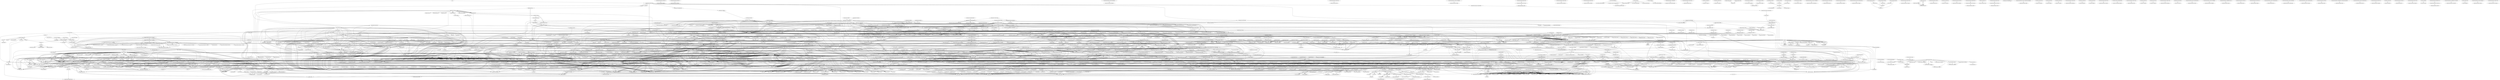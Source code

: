 digraph callgraph {
  "internal/reflectlite.init" -> "internal/goarch.init"
  "internal/unsafeheader.init" -> "unsafe.init"
  "internal/reflectlite.init" -> "internal/unsafeheader.init"
  "internal/reflectlite.init" -> "unsafe.init"
  "internal/reflectlite.init" -> "runtime.init"
  "errors.init" -> "internal/reflectlite.init"
  "internal/reflectlite.TypeOf" -> "internal/reflectlite.toType"
  "errors.init" -> "internal/reflectlite.TypeOf"
  "(*internal/reflectlite.rtype).Elem" -> "(*internal/reflectlite.rtype).Kind"
  "(*internal/reflectlite.rtype).Elem" -> "internal/reflectlite.toType"
  "(*internal/reflectlite.rtype).Elem" -> "internal/reflectlite.toType"
  "(*internal/reflectlite.rtype).Elem" -> "internal/reflectlite.toType"
  "(*internal/reflectlite.rtype).Elem" -> "internal/reflectlite.toType"
  "(*internal/reflectlite.rtype).Elem" -> "internal/reflectlite.toType"
  "errors.init" -> "(*internal/reflectlite.rtype).Elem"
  "bytes.init" -> "errors.init"
  "io.init" -> "errors.init"
  "sync/atomic.init" -> "unsafe.init"
  "sync.init" -> "sync/atomic.init"
  "sync.init" -> "unsafe.init"
  "internal/race.init" -> "unsafe.init"
  "sync.init" -> "internal/race.init"
  "sync.init" -> "runtime.init"
  "sync.init#1" -> "sync.runtime_registerPoolCleanup"
  "sync.init" -> "sync.init#1"
  "sync.init#2" -> "sync.runtime_notifyListCheck"
  "sync.init" -> "sync.init#2"
  "io.init" -> "sync.init"
  "io.init" -> "errors.New"
  "io.init" -> "errors.New"
  "io.init" -> "errors.New"
  "io.init" -> "errors.New"
  "io.init" -> "errors.New"
  "io.init" -> "errors.New"
  "io.init" -> "errors.New"
  "io.init" -> "errors.New"
  "io.init" -> "errors.New"
  "bytes.init" -> "io.init"
  "bytes.init" -> "unicode/utf8.init"
  "internal/bytealg.init" -> "internal/cpu.init"
  "internal/bytealg.init" -> "unsafe.init"
  "internal/bytealg.init" -> "internal/bytealg.init#1"
  "bytes.init" -> "internal/bytealg.init"
  "bytes.init" -> "unicode.init"
  "bytes.init" -> "errors.New"
  "bytes.init" -> "errors.New"
  "bytes.init" -> "errors.New"
  "(*runtime/pprof.protobuf).length" -> "(*runtime/pprof.protobuf).varint"
  "(*runtime/pprof.protobuf).length" -> "(*runtime/pprof.protobuf).varint"
  "(*runtime/pprof.protobuf).endMessage" -> "(*runtime/pprof.protobuf).length"
  "(*sync.Mutex).Lock" -> "sync/atomic.CompareAndSwapInt32"
  "(*sync.Mutex).lockSlow" -> "sync.runtime_canSpin"
  "(*sync.Mutex).lockSlow" -> "sync.runtime_doSpin"
  "(*sync.Mutex).lockSlow" -> "sync/atomic.CompareAndSwapInt32"
  "(*sync.Mutex).lockSlow" -> "sync/atomic.CompareAndSwapInt32"
  "(*sync.Mutex).lockSlow" -> "sync.throw"
  "(*sync.Mutex).lockSlow" -> "sync.runtime_nanotime"
  "(*sync.Mutex).lockSlow" -> "sync.runtime_SemacquireMutex"
  "(*sync.Mutex).lockSlow" -> "sync.runtime_nanotime"
  "(*sync.Mutex).lockSlow" -> "sync.throw"
  "(*sync.Mutex).lockSlow" -> "sync/atomic.AddInt32"
  "(*sync.Mutex).lockSlow" -> "internal/race.Acquire"
  "(*sync.Mutex).Lock" -> "(*sync.Mutex).lockSlow"
  "(*sync.Mutex).Lock" -> "internal/race.Acquire"
  "(*math/rand.lockedSource).Int63" -> "(*sync.Mutex).Lock"
  "(*math/rand.rngSource).Int63" -> "(*math/rand.rngSource).Uint64"
  "(*math/rand.lockedSource).Int63" -> "(*math/rand.rngSource).Int63"
  "(*sync.Mutex).Unlock" -> "internal/race.Release"
  "(*sync.Mutex).Unlock" -> "sync/atomic.AddInt32"
  "(*sync.Mutex).unlockSlow" -> "sync.fatal"
  "(*sync.Mutex).unlockSlow" -> "sync.runtime_Semrelease"
  "(*sync.Mutex).unlockSlow" -> "sync/atomic.CompareAndSwapInt32"
  "(*sync.Mutex).unlockSlow" -> "sync.runtime_Semrelease"
  "(*sync.Mutex).Unlock" -> "(*sync.Mutex).unlockSlow"
  "(*math/rand.lockedSource).Int63" -> "(*sync.Mutex).Unlock"
  "(*math/rand.Rand).Int63" -> "(*math/rand.lockedSource).Int63"
  "(*math/rand.Rand).Int31" -> "(*math/rand.Rand).Int63"
  "(*math/rand.Rand).Int31n" -> "(*math/rand.Rand).Int31"
  "(*math/rand.Rand).Int31n" -> "(*math/rand.Rand).Int31"
  "(*math/rand.Rand).Int31n" -> "(*math/rand.Rand).Int31"
  "(*math/rand.Rand).Intn" -> "(*math/rand.Rand).Int31n"
  "(*math/rand.Rand).Int63n" -> "(*math/rand.Rand).Int63"
  "(*math/rand.Rand).Int63n" -> "(*math/rand.Rand).Int63"
  "(*math/rand.Rand).Int63n" -> "(*math/rand.Rand).Int63"
  "(*math/rand.Rand).Intn" -> "(*math/rand.Rand).Int63n"
  "math/rand.Intn" -> "(*math/rand.Rand).Intn"
  "command-line-arguments.randomString" -> "math/rand.Intn"
  "command-line-arguments.SimulationAlloc" -> "command-line-arguments.randomString"
  "(*text/tabwriter.Writer).updateWidth" -> "unicode/utf8.RuneCount"
  "(*text/tabwriter.Writer).endEscape" -> "(*text/tabwriter.Writer).updateWidth"
  "(*bytes.Buffer).WriteByte" -> "(*bytes.Buffer).tryGrowByReslice"
  "(*bytes.Buffer).grow" -> "(*bytes.Buffer).Len"
  "(*bytes.Buffer).grow" -> "(*bytes.Buffer).Reset"
  "(*bytes.Buffer).grow" -> "(*bytes.Buffer).tryGrowByReslice"
  "bytes.growSlice" -> "bytes.growSlice$1"
  "(*bytes.Buffer).grow" -> "bytes.growSlice"
  "(*bytes.Buffer).WriteByte" -> "(*bytes.Buffer).grow"
  "(*bytes.Buffer).WriteRune" -> "(*bytes.Buffer).WriteByte"
  "(*bytes.Buffer).WriteRune" -> "(*bytes.Buffer).tryGrowByReslice"
  "(*bytes.Buffer).WriteRune" -> "(*bytes.Buffer).grow"
  "(*bytes.Buffer).WriteRune" -> "unicode/utf8.EncodeRune"
  "syscall.setsockopt" -> "syscall.Syscall6"
  "syscall.setsockopt" -> "syscall.errnoErr"
  "syscall.SetsockoptByte" -> "syscall.setsockopt"
  "(*os.File).setWriteDeadline" -> "(*os.File).checkValid"
  "(time.Time).IsZero" -> "(*time.Time).sec"
  "(time.Time).IsZero" -> "(*time.Time).nsec"
  "internal/poll.setDeadlineImpl" -> "(time.Time).IsZero"
  "time.Until" -> "time.runtimeNano"
  "(time.Time).Sub" -> "(*time.Time).sec"
  "(time.Time).Sub" -> "(*time.Time).sec"
  "(time.Time).Sub" -> "(*time.Time).nsec"
  "(time.Time).Sub" -> "(*time.Time).nsec"
  "(time.Time).Add" -> "(*time.Time).nsec"
  "(*time.Time).stripMono" -> "(*time.Time).sec"
  "(*time.Time).addSec" -> "(*time.Time).stripMono"
  "(time.Time).Add" -> "(*time.Time).addSec"
  "(time.Time).Add" -> "(*time.Time).stripMono"
  "(time.Time).Sub" -> "(time.Time).Add"
  "(time.Time).Equal" -> "(*time.Time).sec"
  "(time.Time).Equal" -> "(*time.Time).sec"
  "(time.Time).Equal" -> "(*time.Time).nsec"
  "(time.Time).Equal" -> "(*time.Time).nsec"
  "(time.Time).Sub" -> "(time.Time).Equal"
  "(time.Time).Before" -> "(*time.Time).sec"
  "(time.Time).Before" -> "(*time.Time).sec"
  "(time.Time).Before" -> "(*time.Time).nsec"
  "(time.Time).Before" -> "(*time.Time).nsec"
  "(time.Time).Sub" -> "(time.Time).Before"
  "time.Until" -> "(time.Time).Sub"
  "time.Now" -> "time.now"
  "time.Until" -> "time.Now"
  "internal/poll.setDeadlineImpl" -> "time.Until"
  "(*internal/poll.fdMutex).incref" -> "sync/atomic.LoadUint64"
  "(*internal/poll.fdMutex).incref" -> "sync/atomic.CompareAndSwapUint64"
  "(*internal/poll.FD).incref" -> "(*internal/poll.fdMutex).incref"
  "(*internal/poll.FD).incref" -> "internal/poll.errClosing"
  "internal/poll.setDeadlineImpl" -> "(*internal/poll.FD).incref"
  "(*internal/poll.fdMutex).decref" -> "sync/atomic.LoadUint64"
  "(*internal/poll.fdMutex).decref" -> "sync/atomic.CompareAndSwapUint64"
  "(*internal/poll.FD).decref" -> "(*internal/poll.fdMutex).decref"
  "(*internal/poll.pollDesc).close" -> "internal/poll.runtime_pollClose"
  "(*internal/poll.FD).destroy" -> "(*internal/poll.pollDesc).close"
  "(*internal/poll.FD).destroy" -> "internal/poll.runtime_Semrelease"
  "(*internal/poll.FD).destroy" -> "syscall.Close"
  "(*internal/poll.FD).decref" -> "(*internal/poll.FD).destroy"
  "internal/poll.setDeadlineImpl" -> "(*internal/poll.FD).decref"
  "internal/poll.setDeadlineImpl" -> "internal/poll.runtime_pollSetDeadline"
  "(*internal/poll.FD).SetWriteDeadline" -> "internal/poll.setDeadlineImpl"
  "(*os.File).setWriteDeadline" -> "(*internal/poll.FD).SetWriteDeadline"
  "syscall.ByteSliceFromString" -> "internal/bytealg.IndexByteString"
  "syscall.BytePtrFromString" -> "syscall.ByteSliceFromString"
  "syscall.openat" -> "syscall.BytePtrFromString"
  "syscall.openat" -> "syscall.Syscall6"
  "syscall.openat" -> "syscall.errnoErr"
  "syscall.Open" -> "syscall.openat"
  "time.open" -> "syscall.Open"
  "time.loadTzinfoFromZip" -> "time.open"
  "time.closefd" -> "syscall.Close"
  "time.loadTzinfoFromZip" -> "time.closefd"
  "syscall.Seek" -> "syscall.Syscall"
  "syscall.Seek" -> "syscall.errnoErr"
  "time.preadn" -> "syscall.Seek"
  "syscall.read" -> "syscall.Syscall"
  "syscall.read" -> "syscall.errnoErr"
  "syscall.Read" -> "syscall.read"
  "syscall.Read" -> "internal/race.WriteRange"
  "syscall.Read" -> "internal/race.Acquire"
  "syscall.Read" -> "syscall.msanWrite"
  "syscall.Read" -> "syscall.asanWrite"
  "time.preadn" -> "syscall.Read"
  "time.preadn" -> "errors.New"
  "time.loadTzinfoFromZip" -> "time.preadn"
  "time.loadTzinfoFromZip" -> "errors.New"
  "time.loadTzinfoFromZip" -> "time.get2"
  "time.loadTzinfoFromZip" -> "time.get4"
  "time.loadTzinfoFromZip" -> "time.get4"
  "time.loadTzinfoFromZip" -> "time.preadn"
  "time.loadTzinfoFromZip" -> "time.get4"
  "time.loadTzinfoFromZip" -> "errors.New"
  "time.loadTzinfoFromZip" -> "time.get4"
  "time.loadTzinfoFromZip" -> "time.get2"
  "time.loadTzinfoFromZip" -> "time.get4"
  "time.loadTzinfoFromZip" -> "time.get2"
  "time.loadTzinfoFromZip" -> "time.get2"
  "time.loadTzinfoFromZip" -> "time.get2"
  "time.loadTzinfoFromZip" -> "time.get4"
  "time.loadTzinfoFromZip" -> "errors.New"
  "time.loadTzinfoFromZip" -> "time.preadn"
  "time.loadTzinfoFromZip" -> "errors.New"
  "time.loadTzinfoFromZip" -> "time.get2"
  "time.loadTzinfoFromZip" -> "time.preadn"
  "time.loadTzinfoFromZip" -> "time.get2"
  "time.loadTzinfoFromZip" -> "time.get2"
  "time.loadTzinfoFromZip" -> "time.get4"
  "time.loadTzinfoFromZip" -> "errors.New"
  "time.loadTzinfoFromDirOrZip" -> "time.loadTzinfoFromZip"
  "time.readFile" -> "time.open"
  "time.readFile" -> "time.closefd"
  "time.read" -> "syscall.Read"
  "time.readFile" -> "time.read"
  "time.loadTzinfoFromDirOrZip" -> "time.readFile"
  "time.loadTzinfo" -> "time.loadTzinfoFromDirOrZip"
  "time.loadLocation" -> "time.loadTzinfo"
  "time.LoadLocationFromTZData" -> "(*time.dataIO).read"
  "time.LoadLocationFromTZData" -> "(*time.dataIO).read"
  "(*time.dataIO).big4" -> "(*time.dataIO).read"
  "time.LoadLocationFromTZData" -> "(*time.dataIO).big4"
  "time.LoadLocationFromTZData" -> "(*time.dataIO).read"
  "time.LoadLocationFromTZData" -> "(*time.dataIO).big4"
  "time.LoadLocationFromTZData" -> "(*time.dataIO).read"
  "time.LoadLocationFromTZData" -> "(*time.dataIO).read"
  "time.LoadLocationFromTZData" -> "(*time.dataIO).read"
  "time.LoadLocationFromTZData" -> "(*time.dataIO).read"
  "time.LoadLocationFromTZData" -> "(*time.dataIO).read"
  "time.LoadLocationFromTZData" -> "(*time.dataIO).read"
  "time.LoadLocationFromTZData" -> "(*time.dataIO).read"
  "time.LoadLocationFromTZData" -> "(*time.dataIO).rest"
  "time.LoadLocationFromTZData" -> "(*time.dataIO).big4"
  "(*time.dataIO).byte" -> "(*time.dataIO).read"
  "time.LoadLocationFromTZData" -> "(*time.dataIO).byte"
  "time.LoadLocationFromTZData" -> "(*time.dataIO).byte"
  "time.LoadLocationFromTZData" -> "time.byteString"
  "time.LoadLocationFromTZData" -> "(*time.dataIO).big4"
  "(*time.dataIO).big8" -> "(*time.dataIO).big4"
  "(*time.dataIO).big8" -> "(*time.dataIO).big4"
  "time.LoadLocationFromTZData" -> "(*time.dataIO).big8"
  "time.LoadLocationFromTZData" -> "time.now"
  "time.tzset" -> "time.tzsetName"
  "time.tzsetOffset" -> "time.tzsetNum"
  "time.tzsetOffset" -> "time.tzsetNum"
  "time.tzsetOffset" -> "time.tzsetNum"
  "time.tzset" -> "time.tzsetOffset"
  "time.tzset" -> "time.tzsetName"
  "time.tzset" -> "time.tzsetOffset"
  "time.tzsetRule" -> "time.tzsetNum"
  "time.tzsetRule" -> "time.tzsetNum"
  "time.tzsetRule" -> "time.tzsetNum"
  "time.tzsetRule" -> "time.tzsetNum"
  "time.tzsetRule" -> "time.tzsetNum"
  "time.tzsetRule" -> "time.tzsetOffset"
  "time.tzset" -> "time.tzsetRule"
  "time.tzset" -> "time.tzsetRule"
  "time.absDate" -> "time.isLeap"
  "time.tzset" -> "time.absDate"
  "time.tzset" -> "time.daysSinceEpoch"
  "time.tzruleTime" -> "time.isLeap"
  "time.daysIn" -> "time.isLeap"
  "time.tzruleTime" -> "time.daysIn"
  "time.tzruleTime" -> "time.isLeap"
  "time.tzset" -> "time.tzruleTime"
  "time.tzset" -> "time.tzruleTime"
  "time.LoadLocationFromTZData" -> "time.tzset"
  "time.LoadLocationFromTZData" -> "time.findZone"
  "time.loadLocation" -> "time.LoadLocationFromTZData"
  "time.loadLocation" -> "runtime.GOROOT"
  "time.loadLocation" -> "time.gorootZoneSource"
  "time.loadLocation" -> "time.LoadLocationFromTZData"
  "time.loadLocation" -> "time.loadTzinfo"
  "time.loadLocation" -> "time.LoadLocationFromTZData"
  "time.loadLocation" -> "errors.New"
  "(*io.multiReader).writeToWithBuffer" -> "(*io.multiReader).writeToWithBuffer"
  "(*os.File).Write" -> "(*os.File).checkValid"
  "(*internal/poll.fdMutex).rwlock" -> "sync/atomic.LoadUint64"
  "(*internal/poll.fdMutex).rwlock" -> "sync/atomic.CompareAndSwapUint64"
  "(*internal/poll.fdMutex).rwlock" -> "internal/poll.runtime_Semacquire"
  "(*internal/poll.FD).writeLock" -> "(*internal/poll.fdMutex).rwlock"
  "(*internal/poll.FD).writeLock" -> "internal/poll.errClosing"
  "(*internal/poll.FD).Write" -> "(*internal/poll.FD).writeLock"
  "(*internal/poll.fdMutex).rwunlock" -> "sync/atomic.LoadUint64"
  "(*internal/poll.fdMutex).rwunlock" -> "sync/atomic.CompareAndSwapUint64"
  "(*internal/poll.fdMutex).rwunlock" -> "internal/poll.runtime_Semrelease"
  "(*internal/poll.FD).writeUnlock" -> "(*internal/poll.fdMutex).rwunlock"
  "(*internal/poll.FD).writeUnlock" -> "(*internal/poll.FD).destroy"
  "(*internal/poll.FD).Write" -> "(*internal/poll.FD).writeUnlock"
  "(*internal/poll.pollDesc).prepare" -> "internal/poll.runtime_pollReset"
  "internal/poll.convertErr" -> "internal/poll.errClosing"
  "(*internal/poll.pollDesc).prepare" -> "internal/poll.convertErr"
  "(*internal/poll.pollDesc).prepareWrite" -> "(*internal/poll.pollDesc).prepare"
  "(*internal/poll.FD).Write" -> "(*internal/poll.pollDesc).prepareWrite"
  "internal/poll.ignoringEINTRIO" -> "syscall.Read"
  "syscall.Getdents" -> "syscall.Syscall"
  "syscall.Getdents" -> "syscall.errnoErr"
  "syscall.ReadDirent" -> "syscall.Getdents"
  "internal/poll.ignoringEINTRIO" -> "syscall.ReadDirent"
  "syscall.Write" -> "internal/race.ReleaseMerge"
  "syscall.Write" -> "syscall.faketimeWrite"
  "syscall.write" -> "syscall.Syscall"
  "syscall.write" -> "syscall.errnoErr"
  "syscall.Write" -> "syscall.write"
  "syscall.Write" -> "syscall.errnoErr"
  "syscall.Write" -> "internal/race.ReadRange"
  "syscall.Write" -> "syscall.msanRead"
  "syscall.Write" -> "syscall.asanRead"
  "internal/poll.ignoringEINTRIO" -> "syscall.Write"
  "(*internal/poll.FD).Write" -> "internal/poll.ignoringEINTRIO"
  "(*internal/poll.pollDesc).wait" -> "errors.New"
  "(*internal/poll.pollDesc).wait" -> "internal/poll.runtime_pollWait"
  "(*internal/poll.pollDesc).wait" -> "internal/poll.convertErr"
  "(*internal/poll.pollDesc).waitWrite" -> "(*internal/poll.pollDesc).wait"
  "(*internal/poll.FD).Write" -> "(*internal/poll.pollDesc).waitWrite"
  "(*internal/poll.FD).Write" -> "(*internal/poll.pollDesc).pollable"
  "(*os.File).write" -> "(*internal/poll.FD).Write"
  "(*os.File).write" -> "runtime.KeepAlive"
  "(*os.File).Write" -> "(*os.File).write"
  "(*os.File).Write" -> "os.epipecheck"
  "(*os.File).Write" -> "(*os.File).wrapErr"
  "io.copyBuffer" -> "(*os.File).Write"
  "(*io.multiReader).writeToWithBuffer" -> "io.copyBuffer"
  "(*io.multiReader).WriteTo" -> "(*io.multiReader).writeToWithBuffer"
  "(*flag.FlagSet).Int64Var" -> "flag.newInt64Value"
  "(*flag.FlagSet).Var" -> "strings.HasPrefix"
  "(*sync.Pool).Get" -> "internal/race.Disable"
  "(*sync.Pool).pin" -> "sync.runtime_procPin"
  "(*sync.Pool).pin" -> "sync.runtime_LoadAcquintptr"
  "(*sync.Pool).pin" -> "sync.indexLocal"
  "(*sync.Pool).pinSlow" -> "sync.runtime_procUnpin"
  "(*sync.Pool).pinSlow" -> "(*sync.Mutex).Lock"
  "(*sync.Pool).pinSlow" -> "(*sync.Mutex).Unlock"
  "(*sync.Pool).pinSlow" -> "sync.runtime_procPin"
  "(*sync.Pool).pinSlow" -> "sync.indexLocal"
  "(*sync.Pool).pinSlow" -> "runtime.GOMAXPROCS"
  "(*sync.Pool).pinSlow" -> "sync/atomic.StorePointer"
  "(*sync.Pool).pinSlow" -> "sync.runtime_StoreReluintptr"
  "(*sync.Pool).pin" -> "(*sync.Pool).pinSlow"
  "(*sync.Pool).Get" -> "(*sync.Pool).pin"
  "(*sync.poolDequeue).popHead" -> "sync/atomic.LoadUint64"
  "(*sync.poolDequeue).popHead" -> "(*sync.poolDequeue).unpack"
  "(*sync.poolDequeue).popHead" -> "(*sync.poolDequeue).pack"
  "(*sync.poolDequeue).popHead" -> "sync/atomic.CompareAndSwapUint64"
  "(*sync.poolChain).popHead" -> "(*sync.poolDequeue).popHead"
  "sync.loadPoolChainElt" -> "sync/atomic.LoadPointer"
  "(*sync.poolChain).popHead" -> "sync.loadPoolChainElt"
  "(*sync.Pool).Get" -> "(*sync.poolChain).popHead"
  "(*sync.Pool).Get" -> "sync.runtime_procUnpin"
  "(*sync.Pool).getSlow" -> "sync.runtime_LoadAcquintptr"
  "(*sync.Pool).getSlow" -> "sync.indexLocal"
  "(*sync.poolChain).popTail" -> "sync.loadPoolChainElt"
  "(*sync.poolChain).popTail" -> "sync.loadPoolChainElt"
  "(*sync.poolDequeue).popTail" -> "sync/atomic.LoadUint64"
  "(*sync.poolDequeue).popTail" -> "(*sync.poolDequeue).unpack"
  "(*sync.poolDequeue).popTail" -> "(*sync.poolDequeue).pack"
  "(*sync.poolDequeue).popTail" -> "sync/atomic.CompareAndSwapUint64"
  "(*sync.poolDequeue).popTail" -> "sync/atomic.StorePointer"
  "(*sync.poolChain).popTail" -> "(*sync.poolDequeue).popTail"
  "(*sync.poolChain).popTail" -> "sync/atomic.CompareAndSwapPointer"
  "sync.storePoolChainElt" -> "sync/atomic.StorePointer"
  "(*sync.poolChain).popTail" -> "sync.storePoolChainElt"
  "(*sync.Pool).getSlow" -> "(*sync.poolChain).popTail"
  "(*sync.Pool).getSlow" -> "sync/atomic.LoadUintptr"
  "(*sync.Pool).getSlow" -> "sync.indexLocal"
  "(*sync.Pool).getSlow" -> "sync.indexLocal"
  "(*sync.Pool).getSlow" -> "(*sync.poolChain).popTail"
  "(*sync.Pool).getSlow" -> "sync/atomic.StoreUintptr"
  "(*sync.Pool).Get" -> "(*sync.Pool).getSlow"
  "(*sync.Pool).Get" -> "internal/race.Enable"
  "(*sync.Pool).Get" -> "sync.poolRaceAddr"
  "(*sync.Pool).Get" -> "internal/race.Acquire"
  "(*sync.Pool).Get" -> "os.init$1"
  "(*sync.Pool).Get" -> "fmt.init$1"
  "(*sync.Pool).Get" -> "io.init$1"
  "fmt.newPrinter" -> "(*sync.Pool).Get"
  "(*fmt.fmt).init" -> "(*fmt.fmt).clearflags"
  "fmt.newPrinter" -> "(*fmt.fmt).init"
  "fmt.Sprintf" -> "fmt.newPrinter"
  "(*fmt.pp).doPrintf" -> "(*fmt.buffer).writeString"
  "(*fmt.pp).doPrintf" -> "(*fmt.fmt).clearflags"
  "fmt.parsenum" -> "fmt.tooLarge"
  "fmt.parseArgNumber" -> "fmt.parsenum"
  "(*fmt.pp).argNumber" -> "fmt.parseArgNumber"
  "(*fmt.pp).doPrintf" -> "(*fmt.pp).argNumber"
  "(*fmt.fmt).padString" -> "(*fmt.buffer).writeString"
  "(*fmt.fmt).padString" -> "unicode/utf8.RuneCountInString"
  "(*fmt.fmt).padString" -> "(*fmt.fmt).writePadding"
  "(*fmt.fmt).padString" -> "(*fmt.buffer).writeString"
  "(*fmt.fmt).padString" -> "(*fmt.buffer).writeString"
  "(*fmt.fmt).padString" -> "(*fmt.fmt).writePadding"
  "(*fmt.pp).printArg" -> "(*fmt.fmt).padString"
  "(*fmt.pp).badVerb" -> "(*fmt.buffer).writeString"
  "(*fmt.buffer).writeRune" -> "unicode/utf8.EncodeRune"
  "(*fmt.pp).badVerb" -> "(*fmt.buffer).writeRune"
  "(*fmt.pp).badVerb" -> "(*fmt.buffer).writeByte"
  "(*fmt.pp).badVerb" -> "(*fmt.buffer).writeByte"
  "(*fmt.pp).badVerb" -> "reflect.TypeOf"
  "(*fmt.pp).badVerb" -> "(*reflect.rtype).String"
  "(*fmt.pp).badVerb" -> "(*fmt.buffer).writeString"
  "(*fmt.pp).badVerb" -> "(*fmt.buffer).writeByte"
  "(*fmt.pp).badVerb" -> "(*fmt.pp).printArg"
  "(*fmt.pp).badVerb" -> "(reflect.Value).Type"
  "(*fmt.pp).badVerb" -> "(*reflect.rtype).String"
  "(*fmt.pp).badVerb" -> "(*fmt.buffer).writeString"
  "(*fmt.pp).badVerb" -> "(*fmt.buffer).writeByte"
  "(*fmt.pp).printValue" -> "(reflect.Value).Interface"
  "(*fmt.pp).handleMethods" -> "(*fmt.pp).badVerb"
  "(*fmt.pp).catchPanic" -> "reflect.ValueOf"
  "(*fmt.pp).catchPanic" -> "(reflect.Value).Kind"
  "(*fmt.pp).catchPanic" -> "(*fmt.buffer).writeString"
  "(*fmt.pp).catchPanic" -> "(reflect.Value).IsNil"
  "(*fmt.pp).catchPanic" -> "(*fmt.fmt).clearflags"
  "(*fmt.pp).catchPanic" -> "(*fmt.buffer).writeString"
  "(*fmt.pp).catchPanic" -> "(*fmt.buffer).writeRune"
  "(*fmt.pp).catchPanic" -> "(*fmt.buffer).writeString"
  "(*fmt.pp).catchPanic" -> "(*fmt.buffer).writeString"
  "(*fmt.pp).catchPanic" -> "(*fmt.buffer).writeString"
  "(*fmt.pp).catchPanic" -> "(*fmt.pp).printArg"
  "(*fmt.pp).catchPanic" -> "(*fmt.buffer).writeByte"
  "(*fmt.pp).handleMethods" -> "(*fmt.pp).catchPanic"
  "(*fmt.pp).handleMethods" -> "(*fmt.pp).catchPanic"
  "(*fmt.fmt).fmtS" -> "(*fmt.fmt).truncateString"
  "(*fmt.fmt).fmtS" -> "(*fmt.fmt).padString"
  "(*fmt.pp).handleMethods" -> "(*fmt.fmt).fmtS"
  "(*fmt.pp).handleMethods" -> "(*fmt.pp).catchPanic"
  "(*fmt.pp).fmtString" -> "(*fmt.fmt).fmtS"
  "(*fmt.fmt).fmtQ" -> "(*fmt.fmt).truncateString"
  "(*fmt.fmt).fmtQ" -> "(*fmt.fmt).padString"
  "strconv.CanBackquote" -> "unicode/utf8.DecodeRuneInString"
  "(*fmt.fmt).fmtQ" -> "strconv.CanBackquote"
  "strconv.appendQuotedWith" -> "unicode/utf8.DecodeRuneInString"
  "strconv.IsPrint" -> "strconv.bsearch16"
  "strconv.IsPrint" -> "strconv.bsearch32"
  "strconv.IsPrint" -> "strconv.bsearch16"
  "strconv.IsPrint" -> "strconv.bsearch16"
  "strconv.appendEscapedRune" -> "strconv.IsPrint"
  "strconv.appendEscapedRune" -> "strconv.IsPrint"
  "strconv.appendEscapedRune" -> "unicode/utf8.EncodeRune"
  "strconv.isInGraphicList" -> "strconv.bsearch16"
  "strconv.appendEscapedRune" -> "strconv.isInGraphicList"
  "strconv.appendEscapedRune" -> "unicode/utf8.ValidRune"
  "strconv.appendQuotedWith" -> "strconv.appendEscapedRune"
  "strconv.AppendQuoteToASCII" -> "strconv.appendQuotedWith"
  "(*fmt.fmt).fmtQ" -> "strconv.AppendQuoteToASCII"
  "(*fmt.fmt).pad" -> "(*fmt.buffer).write"
  "(*fmt.fmt).pad" -> "unicode/utf8.RuneCount"
  "(*fmt.fmt).pad" -> "(*fmt.fmt).writePadding"
  "(*fmt.fmt).pad" -> "(*fmt.buffer).write"
  "(*fmt.fmt).pad" -> "(*fmt.buffer).write"
  "(*fmt.fmt).pad" -> "(*fmt.fmt).writePadding"
  "(*fmt.fmt).fmtQ" -> "(*fmt.fmt).pad"
  "strconv.AppendQuote" -> "strconv.appendQuotedWith"
  "(*fmt.fmt).fmtQ" -> "strconv.AppendQuote"
  "(*fmt.fmt).fmtQ" -> "(*fmt.fmt).pad"
  "(*fmt.pp).fmtString" -> "(*fmt.fmt).fmtQ"
  "(*fmt.pp).fmtString" -> "(*fmt.fmt).fmtS"
  "(*fmt.fmt).fmtSbx" -> "(*fmt.fmt).writePadding"
  "(*fmt.fmt).fmtSbx" -> "(*fmt.fmt).writePadding"
  "(*fmt.fmt).fmtSbx" -> "(*fmt.fmt).writePadding"
  "(*fmt.fmt).fmtSx" -> "(*fmt.fmt).fmtSbx"
  "(*fmt.pp).fmtString" -> "(*fmt.fmt).fmtSx"
  "(*fmt.pp).fmtString" -> "(*fmt.fmt).fmtSx"
  "(*fmt.pp).fmtString" -> "(*fmt.fmt).fmtQ"
  "(*fmt.pp).fmtString" -> "(*fmt.pp).badVerb"
  "(*fmt.pp).handleMethods" -> "(*fmt.pp).fmtString"
  "(*fmt.pp).handleMethods" -> "(*fmt.pp).catchPanic"
  "(*fmt.pp).handleMethods" -> "(*fmt.pp).fmtString"
  "internal/itoa.Itoa" -> "internal/itoa.Uitoa"
  "internal/itoa.Itoa" -> "internal/itoa.Uitoa"
  "(syscall.Errno).Error" -> "internal/itoa.Itoa"
  "(*io/fs.PathError).Error" -> "(syscall.Errno).Error"
  "(*fmt.pp).handleMethods" -> "(*io/fs.PathError).Error"
  "(*internal/reflectlite.ValueError).Error" -> "(internal/reflectlite.Kind).String"
  "(*fmt.pp).handleMethods" -> "(*internal/reflectlite.ValueError).Error"
  "(*fmt.pp).handleMethods" -> "(*fmt.wrapError).Error"
  "strconv.quoteWith" -> "strconv.appendQuotedWith"
  "strconv.Quote" -> "strconv.quoteWith"
  "(*strconv.NumError).Error" -> "strconv.Quote"
  "(*strconv.NumError).Error" -> "(*errors.errorString).Error"
  "(*fmt.pp).handleMethods" -> "(*strconv.NumError).Error"
  "(*fmt.pp).handleMethods" -> "(*errors.errorString).Error"
  "(*fmt.pp).printValue" -> "(*fmt.pp).handleMethods"
  "(*fmt.pp).printValue" -> "(reflect.Value).Kind"
  "(*fmt.pp).printValue" -> "(reflect.Value).CanInterface"
  "(*fmt.pp).printValue" -> "(reflect.Value).IsValid"
  "(*fmt.pp).printValue" -> "(reflect.Value).Bool"
  "(*fmt.fmt).fmtBoolean" -> "(*fmt.fmt).padString"
  "(*fmt.fmt).fmtBoolean" -> "(*fmt.fmt).padString"
  "(*fmt.pp).fmtBool" -> "(*fmt.fmt).fmtBoolean"
  "(*fmt.pp).fmtBool" -> "(*fmt.pp).badVerb"
  "(*fmt.pp).printValue" -> "(*fmt.pp).fmtBool"
  "(*fmt.pp).printValue" -> "(*fmt.buffer).writeString"
  "(*fmt.pp).printValue" -> "(*fmt.buffer).writeString"
  "(*fmt.pp).printValue" -> "(*fmt.pp).badVerb"
  "(*fmt.pp).printValue" -> "(reflect.Value).Int"
  "(*fmt.fmt).fmtInteger" -> "(*fmt.fmt).writePadding"
  "(*fmt.fmt).fmtInteger" -> "(*fmt.fmt).pad"
  "(*fmt.pp).fmtInteger" -> "(*fmt.fmt).fmtInteger"
  "(*fmt.pp).fmt0x64" -> "(*fmt.fmt).fmtInteger"
  "(*fmt.pp).fmtInteger" -> "(*fmt.pp).fmt0x64"
  "(*fmt.pp).fmtInteger" -> "(*fmt.fmt).fmtInteger"
  "(*fmt.pp).fmtInteger" -> "(*fmt.fmt).fmtInteger"
  "(*fmt.pp).fmtInteger" -> "(*fmt.fmt).fmtInteger"
  "(*fmt.pp).fmtInteger" -> "(*fmt.fmt).fmtInteger"
  "(*fmt.pp).fmtInteger" -> "(*fmt.fmt).fmtInteger"
  "(*fmt.fmt).fmtC" -> "unicode/utf8.EncodeRune"
  "(*fmt.fmt).fmtC" -> "(*fmt.fmt).pad"
  "(*fmt.pp).fmtInteger" -> "(*fmt.fmt).fmtC"
  "strconv.appendQuotedRuneWith" -> "unicode/utf8.ValidRune"
  "strconv.appendQuotedRuneWith" -> "strconv.appendEscapedRune"
  "strconv.AppendQuoteRuneToASCII" -> "strconv.appendQuotedRuneWith"
  "(*fmt.fmt).fmtQc" -> "strconv.AppendQuoteRuneToASCII"
  "(*fmt.fmt).fmtQc" -> "(*fmt.fmt).pad"
  "strconv.AppendQuoteRune" -> "strconv.appendQuotedRuneWith"
  "(*fmt.fmt).fmtQc" -> "strconv.AppendQuoteRune"
  "(*fmt.fmt).fmtQc" -> "(*fmt.fmt).pad"
  "(*fmt.pp).fmtInteger" -> "(*fmt.fmt).fmtQc"
  "(*fmt.fmt).fmtUnicode" -> "unicode/utf8.RuneLen"
  "(*fmt.fmt).fmtUnicode" -> "unicode/utf8.EncodeRune"
  "(*fmt.fmt).fmtUnicode" -> "strconv.IsPrint"
  "(*fmt.fmt).fmtUnicode" -> "(*fmt.fmt).pad"
  "(*fmt.pp).fmtInteger" -> "(*fmt.fmt).fmtUnicode"
  "(*fmt.pp).fmtInteger" -> "(*fmt.pp).badVerb"
  "(*fmt.pp).printValue" -> "(*fmt.pp).fmtInteger"
  "(*fmt.pp).printValue" -> "(reflect.Value).Uint"
  "(*fmt.pp).printValue" -> "(*fmt.pp).fmtInteger"
  "(*fmt.pp).printValue" -> "(reflect.Value).Float"
  "strconv.genericFtoa" -> "math.Float32bits"
  "strconv.genericFtoa" -> "math.Float64bits"
  "strconv.formatBits" -> "strconv.isPowerOfTwo"
  "math/bits.TrailingZeros" -> "math/bits.TrailingZeros32"
  "math/bits.TrailingZeros" -> "math/bits.TrailingZeros64"
  "strconv.formatBits" -> "math/bits.TrailingZeros"
  "strconv.fmtB" -> "strconv.formatBits"
  "strconv.fmtB" -> "strconv.formatBits"
  "strconv.genericFtoa" -> "strconv.fmtB"
  "strconv.fmtX" -> "strconv.lower"
  "strconv.genericFtoa" -> "strconv.fmtX"
  "(*strconv.decimal).Assign" -> "strconv.trim"
  "strconv.bigFtoa" -> "(*strconv.decimal).Assign"
  "strconv.leftShift" -> "strconv.prefixIsLessThan"
  "strconv.leftShift" -> "strconv.trim"
  "(*strconv.decimal).Shift" -> "strconv.leftShift"
  "(*strconv.decimal).Shift" -> "strconv.leftShift"
  "strconv.rightShift" -> "strconv.trim"
  "(*strconv.decimal).Shift" -> "strconv.rightShift"
  "(*strconv.decimal).Shift" -> "strconv.rightShift"
  "strconv.bigFtoa" -> "(*strconv.decimal).Shift"
  "strconv.roundShortest" -> "(*strconv.decimal).Assign"
  "strconv.roundShortest" -> "(*strconv.decimal).Shift"
  "strconv.roundShortest" -> "(*strconv.decimal).Assign"
  "strconv.roundShortest" -> "(*strconv.decimal).Shift"
  "(*strconv.decimal).Round" -> "strconv.shouldRoundUp"
  "(*strconv.decimal).Round" -> "(*strconv.decimal).RoundUp"
  "(*strconv.decimal).RoundDown" -> "strconv.trim"
  "(*strconv.decimal).Round" -> "(*strconv.decimal).RoundDown"
  "strconv.roundShortest" -> "(*strconv.decimal).Round"
  "strconv.roundShortest" -> "(*strconv.decimal).RoundDown"
  "strconv.roundShortest" -> "(*strconv.decimal).RoundUp"
  "strconv.bigFtoa" -> "strconv.roundShortest"
  "strconv.fmtE" -> "strconv.min"
  "strconv.formatDigits" -> "strconv.fmtE"
  "strconv.fmtF" -> "strconv.min"
  "strconv.formatDigits" -> "strconv.fmtF"
  "strconv.formatDigits" -> "strconv.fmtE"
  "strconv.formatDigits" -> "strconv.max"
  "strconv.formatDigits" -> "strconv.fmtF"
  "strconv.bigFtoa" -> "strconv.formatDigits"
  "strconv.bigFtoa" -> "strconv.max"
  "strconv.bigFtoa" -> "(*strconv.decimal).Round"
  "strconv.bigFtoa" -> "(*strconv.decimal).Round"
  "strconv.bigFtoa" -> "(*strconv.decimal).Round"
  "strconv.genericFtoa" -> "strconv.bigFtoa"
  "strconv.divmod1e9" -> "math/bits.Mul64"
  "strconv.ryuDigits" -> "strconv.divmod1e9"
  "strconv.ryuDigits" -> "strconv.divmod1e9"
  "strconv.ryuDigits" -> "strconv.divmod1e9"
  "strconv.ryuDigits" -> "strconv.ryuDigits32"
  "strconv.ryuDigits" -> "strconv.ryuDigits32"
  "strconv.ryuDigits" -> "strconv.ryuDigits32"
  "strconv.ryuFtoaShortest" -> "strconv.ryuDigits"
  "strconv.ryuFtoaShortest" -> "strconv.computeBounds"
  "strconv.ryuFtoaShortest" -> "math/bits.TrailingZeros64"
  "strconv.ryuFtoaShortest" -> "strconv.ryuDigits"
  "strconv.ryuFtoaShortest" -> "strconv.mulByLog2Log10"
  "strconv.mult64bitPow10" -> "math/bits.Mul64"
  "strconv.mult64bitPow10" -> "strconv.mulByLog10Log2"
  "strconv.ryuFtoaShortest" -> "strconv.mult64bitPow10"
  "strconv.ryuFtoaShortest" -> "strconv.mult64bitPow10"
  "strconv.ryuFtoaShortest" -> "strconv.mult64bitPow10"
  "strconv.mult128bitPow10" -> "strconv.mulByLog10Log2"
  "strconv.mult128bitPow10" -> "math/bits.Mul64"
  "strconv.mult128bitPow10" -> "math/bits.Mul64"
  "strconv.mult128bitPow10" -> "math/bits.Add64"
  "strconv.ryuFtoaShortest" -> "strconv.mult128bitPow10"
  "strconv.ryuFtoaShortest" -> "strconv.mult128bitPow10"
  "strconv.ryuFtoaShortest" -> "strconv.mult128bitPow10"
  "strconv.ryuFtoaShortest" -> "strconv.divisibleByPower5"
  "strconv.ryuFtoaShortest" -> "strconv.divisibleByPower5"
  "strconv.ryuFtoaShortest" -> "strconv.divisibleByPower5"
  "strconv.ryuFtoaShortest" -> "strconv.ryuDigits"
  "strconv.genericFtoa" -> "strconv.ryuFtoaShortest"
  "strconv.genericFtoa" -> "strconv.max"
  "strconv.genericFtoa" -> "strconv.max"
  "strconv.ryuFtoaFixed32" -> "math/bits.Len32"
  "strconv.ryuFtoaFixed32" -> "strconv.mulByLog2Log10"
  "strconv.ryuFtoaFixed32" -> "strconv.mult64bitPow10"
  "strconv.ryuFtoaFixed32" -> "strconv.divisibleByPower5"
  "strconv.ryuFtoaFixed32" -> "strconv.formatDecimal"
  "strconv.genericFtoa" -> "strconv.ryuFtoaFixed32"
  "strconv.ryuFtoaFixed64" -> "math/bits.Len64"
  "strconv.ryuFtoaFixed64" -> "strconv.mulByLog2Log10"
  "strconv.ryuFtoaFixed64" -> "strconv.mult128bitPow10"
  "strconv.ryuFtoaFixed64" -> "strconv.divisibleByPower5"
  "strconv.ryuFtoaFixed64" -> "strconv.formatDecimal"
  "strconv.genericFtoa" -> "strconv.ryuFtoaFixed64"
  "strconv.genericFtoa" -> "strconv.bigFtoa"
  "strconv.genericFtoa" -> "strconv.formatDigits"
  "strconv.AppendFloat" -> "strconv.genericFtoa"
  "(*fmt.fmt).fmtFloat" -> "strconv.AppendFloat"
  "(*fmt.fmt).fmtFloat" -> "(*fmt.fmt).pad"
  "(*fmt.fmt).fmtFloat" -> "(*fmt.fmt).pad"
  "(*fmt.fmt).fmtFloat" -> "(*fmt.buffer).writeByte"
  "(*fmt.fmt).fmtFloat" -> "(*fmt.fmt).writePadding"
  "(*fmt.fmt).fmtFloat" -> "(*fmt.buffer).write"
  "(*fmt.fmt).fmtFloat" -> "(*fmt.fmt).pad"
  "(*fmt.pp).fmtFloat" -> "(*fmt.fmt).fmtFloat"
  "(*fmt.pp).fmtFloat" -> "(*fmt.fmt).fmtFloat"
  "(*fmt.pp).fmtFloat" -> "(*fmt.fmt).fmtFloat"
  "(*fmt.pp).fmtFloat" -> "(*fmt.fmt).fmtFloat"
  "(*fmt.pp).fmtFloat" -> "(*fmt.pp).badVerb"
  "(*fmt.pp).printValue" -> "(*fmt.pp).fmtFloat"
  "(*fmt.pp).printValue" -> "(reflect.Value).Float"
  "(*fmt.pp).printValue" -> "(*fmt.pp).fmtFloat"
  "(*fmt.pp).printValue" -> "(reflect.Value).Complex"
  "(*fmt.pp).fmtComplex" -> "(*fmt.buffer).writeByte"
  "(*fmt.pp).fmtComplex" -> "(*fmt.pp).fmtFloat"
  "(*fmt.pp).fmtComplex" -> "(*fmt.pp).fmtFloat"
  "(*fmt.pp).fmtComplex" -> "(*fmt.buffer).writeString"
  "(*fmt.pp).fmtComplex" -> "(*fmt.pp).badVerb"
  "(*fmt.pp).printValue" -> "(*fmt.pp).fmtComplex"
  "(*fmt.pp).printValue" -> "(reflect.Value).Complex"
  "(*fmt.pp).printValue" -> "(*fmt.pp).fmtComplex"
  "(*fmt.pp).printValue" -> "(reflect.Value).String"
  "(*fmt.pp).printValue" -> "(*fmt.pp).fmtString"
  "(*fmt.pp).printValue" -> "(reflect.Value).Type"
  "(*fmt.pp).printValue" -> "(*reflect.rtype).String"
  "(*fmt.pp).printValue" -> "(*fmt.buffer).writeString"
  "(*fmt.pp).printValue" -> "(reflect.Value).IsNil"
  "internal/fmtsort.Sort" -> "(reflect.Value).Type"
  "internal/fmtsort.Sort" -> "(*reflect.rtype).Kind"
  "internal/fmtsort.Sort" -> "(reflect.Value).Len"
  "internal/fmtsort.Sort" -> "(reflect.Value).MapRange"
  "internal/fmtsort.Sort" -> "(*reflect.MapIter).Key"
  "internal/fmtsort.Sort" -> "(*reflect.MapIter).Value"
  "sort.insertionSort" -> "(*runtime/pprof.keysByCount).Swap"
  "sort.insertionSort" -> "(sort.Float64Slice).Swap"
  "sort.insertionSort" -> "(*internal/fmtsort.SortedMap).Swap"
  "sort.insertionSort" -> "(compress/flate.byFreq).Swap"
  "sort.insertionSort" -> "(sort.IntSlice).Swap"
  "sort.insertionSort" -> "(sort.StringSlice).Swap"
  "sort.insertionSort" -> "(compress/flate.byLiteral).Swap"
  "sort.insertionSort" -> "(*runtime/pprof.keysByCount).Less"
  "(sort.Float64Slice).Less" -> "sort.isNaN"
  "(sort.Float64Slice).Less" -> "sort.isNaN"
  "sort.insertionSort" -> "(sort.Float64Slice).Less"
  "internal/fmtsort.compare" -> "(reflect.Value).Type"
  "internal/fmtsort.compare" -> "(reflect.Value).Type"
  "internal/fmtsort.compare" -> "(reflect.Value).Kind"
  "internal/fmtsort.compare" -> "(reflect.Value).Int"
  "internal/fmtsort.compare" -> "(reflect.Value).Int"
  "internal/fmtsort.compare" -> "(reflect.Value).Uint"
  "internal/fmtsort.compare" -> "(reflect.Value).Uint"
  "internal/fmtsort.compare" -> "(reflect.Value).String"
  "internal/fmtsort.compare" -> "(reflect.Value).String"
  "internal/fmtsort.compare" -> "(reflect.Value).Float"
  "internal/fmtsort.compare" -> "(reflect.Value).Float"
  "internal/fmtsort.floatCompare" -> "internal/fmtsort.isNaN"
  "internal/fmtsort.floatCompare" -> "internal/fmtsort.isNaN"
  "internal/fmtsort.compare" -> "internal/fmtsort.floatCompare"
  "internal/fmtsort.compare" -> "(reflect.Value).Complex"
  "internal/fmtsort.compare" -> "(reflect.Value).Complex"
  "internal/fmtsort.compare" -> "internal/fmtsort.floatCompare"
  "internal/fmtsort.compare" -> "(reflect.Value).Bool"
  "internal/fmtsort.compare" -> "(reflect.Value).Bool"
  "internal/fmtsort.compare" -> "internal/fmtsort.floatCompare"
  "internal/fmtsort.compare" -> "(reflect.Value).Pointer"
  "internal/fmtsort.compare" -> "(reflect.Value).Pointer"
  "internal/fmtsort.nilCompare" -> "(reflect.Value).IsNil"
  "internal/fmtsort.nilCompare" -> "(reflect.Value).IsNil"
  "internal/fmtsort.nilCompare" -> "(reflect.Value).IsNil"
  "internal/fmtsort.compare" -> "internal/fmtsort.nilCompare"
  "internal/fmtsort.compare" -> "(reflect.Value).Pointer"
  "internal/fmtsort.compare" -> "(reflect.Value).Pointer"
  "internal/fmtsort.compare" -> "(reflect.Value).Field"
  "internal/fmtsort.compare" -> "(reflect.Value).Field"
  "internal/fmtsort.compare" -> "internal/fmtsort.compare"
  "internal/fmtsort.compare" -> "(reflect.Value).NumField"
  "internal/fmtsort.compare" -> "internal/fmtsort.nilCompare"
  "internal/fmtsort.compare" -> "(reflect.Value).Index"
  "internal/fmtsort.compare" -> "(reflect.Value).Index"
  "internal/fmtsort.compare" -> "internal/fmtsort.compare"
  "internal/fmtsort.compare" -> "(reflect.Value).Len"
  "internal/fmtsort.compare" -> "(*reflect.rtype).String"
  "internal/fmtsort.compare" -> "(reflect.Value).Elem"
  "internal/fmtsort.compare" -> "(reflect.Value).Type"
  "internal/fmtsort.compare" -> "reflect.ValueOf"
  "internal/fmtsort.compare" -> "(reflect.Value).Elem"
  "internal/fmtsort.compare" -> "(reflect.Value).Type"
  "internal/fmtsort.compare" -> "reflect.ValueOf"
  "internal/fmtsort.compare" -> "internal/fmtsort.compare"
  "internal/fmtsort.compare" -> "(reflect.Value).Elem"
  "internal/fmtsort.compare" -> "(reflect.Value).Elem"
  "internal/fmtsort.compare" -> "internal/fmtsort.compare"
  "(*internal/fmtsort.SortedMap).Less" -> "internal/fmtsort.compare"
  "sort.insertionSort" -> "(*internal/fmtsort.SortedMap).Less"
  "sort.insertionSort" -> "(compress/flate.byFreq).Less"
  "sort.insertionSort" -> "(sort.IntSlice).Less"
  "sort.insertionSort" -> "(sort.StringSlice).Less"
  "sort.insertionSort" -> "(compress/flate.byLiteral).Less"
  "sort.stable" -> "sort.insertionSort"
  "sort.stable" -> "sort.insertionSort"
  "sort.swapRange" -> "(*internal/fmtsort.SortedMap).Swap"
  "sort.rotate" -> "sort.swapRange"
  "sort.rotate" -> "sort.swapRange"
  "sort.rotate" -> "sort.swapRange"
  "sort.symMerge" -> "sort.rotate"
  "sort.symMerge" -> "sort.symMerge"
  "sort.symMerge" -> "sort.symMerge"
  "sort.symMerge" -> "(*internal/fmtsort.SortedMap).Less"
  "sort.symMerge" -> "(*internal/fmtsort.SortedMap).Swap"
  "sort.symMerge" -> "(*internal/fmtsort.SortedMap).Less"
  "sort.symMerge" -> "(*internal/fmtsort.SortedMap).Swap"
  "sort.symMerge" -> "(*internal/fmtsort.SortedMap).Less"
  "sort.stable" -> "sort.symMerge"
  "sort.stable" -> "sort.symMerge"
  "sort.Stable" -> "sort.stable"
  "sort.Stable" -> "(*internal/fmtsort.SortedMap).Len"
  "internal/fmtsort.Sort" -> "sort.Stable"
  "internal/fmtsort.Sort" -> "(*reflect.MapIter).Next"
  "(*fmt.pp).printValue" -> "internal/fmtsort.Sort"
  "(*fmt.pp).printValue" -> "(*fmt.buffer).writeString"
  "(*fmt.pp).printValue" -> "(*fmt.buffer).writeString"
  "(*fmt.pp).printValue" -> "(*fmt.buffer).writeByte"
  "(*fmt.pp).printValue" -> "(*fmt.pp).printValue"
  "(*fmt.pp).printValue" -> "(*fmt.buffer).writeByte"
  "(*fmt.pp).printValue" -> "(*fmt.pp).printValue"
  "(*fmt.pp).printValue" -> "(*fmt.buffer).writeString"
  "(*fmt.pp).printValue" -> "(*fmt.buffer).writeByte"
  "(*fmt.pp).printValue" -> "(*fmt.buffer).writeByte"
  "(*fmt.pp).printValue" -> "(*fmt.buffer).writeByte"
  "(*fmt.pp).printValue" -> "(reflect.Value).Elem"
  "(*fmt.pp).printValue" -> "(reflect.Value).IsValid"
  "(*fmt.pp).printValue" -> "(reflect.Value).Type"
  "(*fmt.pp).printValue" -> "(*reflect.rtype).String"
  "(*fmt.pp).printValue" -> "(*fmt.buffer).writeString"
  "(*fmt.pp).printValue" -> "(*fmt.buffer).writeByte"
  "(*fmt.pp).printValue" -> "(*fmt.buffer).writeByte"
  "(*fmt.pp).printValue" -> "(reflect.Value).NumField"
  "(*fmt.pp).printValue" -> "(*fmt.buffer).writeString"
  "(*fmt.pp).printValue" -> "(*fmt.buffer).writeByte"
  "(*fmt.pp).printValue" -> "(reflect.Value).Type"
  "(*fmt.pp).printValue" -> "(*reflect.rtype).Field"
  "fmt.getField" -> "(reflect.Value).Field"
  "fmt.getField" -> "(reflect.Value).Kind"
  "fmt.getField" -> "(reflect.Value).Elem"
  "fmt.getField" -> "(reflect.Value).IsNil"
  "(*fmt.pp).printValue" -> "fmt.getField"
  "(*fmt.pp).printValue" -> "(*fmt.pp).printValue"
  "(*fmt.pp).printValue" -> "(*fmt.buffer).writeString"
  "(*fmt.pp).printValue" -> "(*fmt.buffer).writeByte"
  "(*fmt.pp).printValue" -> "(*fmt.pp).printValue"
  "(*fmt.pp).printValue" -> "(reflect.Value).Type"
  "(*fmt.pp).printValue" -> "(*reflect.rtype).String"
  "(*fmt.pp).printValue" -> "(*fmt.buffer).writeString"
  "(*fmt.pp).printValue" -> "(*fmt.buffer).writeString"
  "(*fmt.pp).printValue" -> "(*fmt.buffer).writeString"
  "(*fmt.pp).printValue" -> "(reflect.Value).Type"
  "(*fmt.pp).printValue" -> "(*reflect.rtype).Elem"
  "(*fmt.pp).printValue" -> "(*reflect.rtype).Kind"
  "(*fmt.pp).printValue" -> "(reflect.Value).Kind"
  "(*fmt.pp).printValue" -> "(reflect.Value).Bytes"
  "(*fmt.pp).printValue" -> "(*reflect.rtype).String"
  "(*fmt.fmt).truncate" -> "unicode/utf8.DecodeRune"
  "(*fmt.fmt).fmtBs" -> "(*fmt.fmt).truncate"
  "(*fmt.fmt).fmtBs" -> "(*fmt.fmt).pad"
  "(*fmt.pp).fmtBytes" -> "(*fmt.fmt).fmtBs"
  "(*fmt.pp).fmtBytes" -> "(*fmt.buffer).writeString"
  "(*fmt.pp).fmtBytes" -> "(*fmt.buffer).writeByte"
  "(*fmt.pp).fmtBytes" -> "(*fmt.buffer).writeString"
  "(*fmt.pp).fmtBytes" -> "(*fmt.buffer).writeByte"
  "(*fmt.pp).fmtBytes" -> "(*fmt.buffer).writeByte"
  "(*fmt.pp).fmtBytes" -> "(*fmt.buffer).writeString"
  "(*fmt.pp).fmtBytes" -> "(*fmt.pp).fmt0x64"
  "(*fmt.pp).fmtBytes" -> "(*fmt.buffer).writeByte"
  "(*fmt.pp).fmtBytes" -> "(*fmt.buffer).writeByte"
  "(*fmt.pp).fmtBytes" -> "(*fmt.fmt).fmtInteger"
  "(*fmt.fmt).fmtBx" -> "(*fmt.fmt).fmtSbx"
  "(*fmt.pp).fmtBytes" -> "(*fmt.fmt).fmtBx"
  "(*fmt.pp).fmtBytes" -> "(*fmt.fmt).fmtBx"
  "(*fmt.pp).fmtBytes" -> "(*fmt.fmt).fmtQ"
  "(*fmt.pp).fmtBytes" -> "reflect.ValueOf"
  "(*fmt.pp).fmtBytes" -> "(*fmt.pp).printValue"
  "(*fmt.pp).printValue" -> "(*fmt.pp).fmtBytes"
  "(*fmt.pp).printValue" -> "(reflect.Value).CanAddr"
  "(*fmt.pp).printValue" -> "(reflect.Value).Len"
  "(*fmt.pp).printValue" -> "(reflect.Value).Slice"
  "(*fmt.pp).printValue" -> "(reflect.Value).Bytes"
  "(*fmt.pp).printValue" -> "(reflect.Value).Len"
  "(*fmt.pp).printValue" -> "(reflect.Value).Index"
  "(*fmt.pp).printValue" -> "(reflect.Value).Uint"
  "(*fmt.pp).printValue" -> "(reflect.Value).Type"
  "(*fmt.pp).printValue" -> "(*reflect.rtype).String"
  "(*fmt.pp).printValue" -> "(*fmt.buffer).writeString"
  "(*fmt.pp).printValue" -> "(reflect.Value).Kind"
  "(*fmt.pp).printValue" -> "(*fmt.buffer).writeByte"
  "(*fmt.pp).printValue" -> "(*fmt.buffer).writeString"
  "(*fmt.pp).printValue" -> "(*fmt.buffer).writeByte"
  "(*fmt.pp).printValue" -> "(reflect.Value).IsNil"
  "(*fmt.pp).printValue" -> "(*fmt.buffer).writeByte"
  "(*fmt.pp).printValue" -> "(reflect.Value).Len"
  "(*fmt.pp).printValue" -> "(*fmt.buffer).writeString"
  "(*fmt.pp).printValue" -> "(reflect.Value).Index"
  "(*fmt.pp).printValue" -> "(*fmt.pp).printValue"
  "(*fmt.pp).printValue" -> "(*fmt.buffer).writeByte"
  "(*fmt.pp).printValue" -> "(reflect.Value).Len"
  "(*fmt.pp).printValue" -> "(*fmt.buffer).writeByte"
  "(*fmt.pp).printValue" -> "(reflect.Value).Index"
  "(*fmt.pp).printValue" -> "(*fmt.pp).printValue"
  "(*fmt.pp).fmtPointer" -> "(reflect.Value).Kind"
  "(*fmt.pp).fmtPointer" -> "(reflect.Value).Pointer"
  "(*fmt.pp).fmtPointer" -> "(*fmt.pp).badVerb"
  "(*fmt.pp).fmtPointer" -> "(*fmt.pp).fmt0x64"
  "(*fmt.pp).fmtPointer" -> "(*fmt.buffer).writeByte"
  "(*fmt.pp).fmtPointer" -> "(reflect.Value).Type"
  "(*fmt.pp).fmtPointer" -> "(*reflect.rtype).String"
  "(*fmt.pp).fmtPointer" -> "(*fmt.buffer).writeString"
  "(*fmt.pp).fmtPointer" -> "(*fmt.buffer).writeString"
  "(*fmt.pp).fmtPointer" -> "(*fmt.buffer).writeString"
  "(*fmt.pp).fmtPointer" -> "(*fmt.buffer).writeByte"
  "(*fmt.pp).fmtPointer" -> "(*fmt.pp).fmt0x64"
  "(*fmt.pp).fmtPointer" -> "(*fmt.fmt).padString"
  "(*fmt.pp).fmtPointer" -> "(*fmt.pp).fmt0x64"
  "(*fmt.pp).fmtPointer" -> "(*fmt.pp).fmtInteger"
  "(*fmt.pp).fmtPointer" -> "(*fmt.pp).badVerb"
  "(*fmt.pp).printValue" -> "(*fmt.pp).fmtPointer"
  "(*fmt.pp).printValue" -> "(reflect.Value).Elem"
  "(*fmt.pp).printValue" -> "(reflect.Value).Kind"
  "(*fmt.pp).printValue" -> "(reflect.Value).Pointer"
  "(*fmt.pp).printValue" -> "(*fmt.buffer).writeByte"
  "(*fmt.pp).printValue" -> "(*fmt.pp).printValue"
  "(*fmt.pp).unknownType" -> "(reflect.Value).IsValid"
  "(*fmt.pp).unknownType" -> "(*fmt.buffer).writeString"
  "(*fmt.pp).unknownType" -> "(*fmt.buffer).writeByte"
  "(*fmt.pp).unknownType" -> "(reflect.Value).Type"
  "(*fmt.pp).unknownType" -> "(*reflect.rtype).String"
  "(*fmt.pp).unknownType" -> "(*fmt.buffer).writeString"
  "(*fmt.pp).unknownType" -> "(*fmt.buffer).writeByte"
  "(*fmt.pp).printValue" -> "(*fmt.pp).unknownType"
  "(*fmt.pp).badVerb" -> "(*fmt.pp).printValue"
  "(*fmt.pp).badVerb" -> "(reflect.Value).IsValid"
  "(*fmt.pp).badVerb" -> "(*fmt.buffer).writeString"
  "(*fmt.pp).printArg" -> "(*fmt.pp).badVerb"
  "(*fmt.pp).printArg" -> "reflect.TypeOf"
  "(*fmt.pp).printArg" -> "(*reflect.rtype).String"
  "(*fmt.pp).printArg" -> "(*fmt.fmt).fmtS"
  "(*fmt.pp).printArg" -> "reflect.ValueOf"
  "(*fmt.pp).printArg" -> "(*fmt.pp).fmtPointer"
  "(*fmt.pp).printArg" -> "(*fmt.pp).fmtBool"
  "(*fmt.pp).printArg" -> "(*fmt.pp).fmtFloat"
  "(*fmt.pp).printArg" -> "(*fmt.pp).fmtFloat"
  "(*fmt.pp).printArg" -> "(*fmt.pp).fmtComplex"
  "(*fmt.pp).printArg" -> "(*fmt.pp).fmtComplex"
  "(*fmt.pp).printArg" -> "(*fmt.pp).fmtInteger"
  "(*fmt.pp).printArg" -> "(*fmt.pp).fmtInteger"
  "(*fmt.pp).printArg" -> "(*fmt.pp).fmtInteger"
  "(*fmt.pp).printArg" -> "(*fmt.pp).fmtInteger"
  "(*fmt.pp).printArg" -> "(*fmt.pp).fmtInteger"
  "(*fmt.pp).printArg" -> "(*fmt.pp).fmtInteger"
  "(*fmt.pp).printArg" -> "(*fmt.pp).fmtInteger"
  "(*fmt.pp).printArg" -> "(*fmt.pp).fmtInteger"
  "(*fmt.pp).printArg" -> "(*fmt.pp).fmtInteger"
  "(*fmt.pp).printArg" -> "(*fmt.pp).fmtInteger"
  "(*fmt.pp).printArg" -> "(*fmt.pp).fmtInteger"
  "(*fmt.pp).printArg" -> "(*fmt.pp).fmtString"
  "(*fmt.pp).printArg" -> "(*fmt.pp).fmtBytes"
  "(*fmt.pp).printArg" -> "(reflect.Value).IsValid"
  "(*fmt.pp).printArg" -> "(*fmt.pp).handleMethods"
  "(*fmt.pp).printArg" -> "(reflect.Value).Interface"
  "(*fmt.pp).printArg" -> "(*fmt.pp).handleMethods"
  "(*fmt.pp).printArg" -> "(*fmt.pp).printValue"
  "(*fmt.pp).printArg" -> "(reflect.Value).CanInterface"
  "(*fmt.pp).printArg" -> "reflect.ValueOf"
  "(*fmt.pp).printArg" -> "(*fmt.pp).printValue"
  "(*fmt.pp).doPrintf" -> "(*fmt.pp).printArg"
  "fmt.intFromArg" -> "reflect.ValueOf"
  "fmt.intFromArg" -> "(reflect.Value).Kind"
  "fmt.intFromArg" -> "fmt.tooLarge"
  "fmt.intFromArg" -> "(reflect.Value).Int"
  "fmt.intFromArg" -> "(reflect.Value).Uint"
  "(*fmt.pp).doPrintf" -> "fmt.intFromArg"
  "(*fmt.pp).doPrintf" -> "fmt.parsenum"
  "(*fmt.pp).doPrintf" -> "(*fmt.buffer).writeString"
  "(*fmt.pp).doPrintf" -> "(*fmt.pp).argNumber"
  "(*fmt.pp).doPrintf" -> "fmt.intFromArg"
  "(*fmt.pp).doPrintf" -> "fmt.parsenum"
  "(*fmt.pp).doPrintf" -> "(*fmt.buffer).writeString"
  "(*fmt.pp).doPrintf" -> "(*fmt.pp).argNumber"
  "(*fmt.pp).doPrintf" -> "(*fmt.buffer).writeString"
  "(*fmt.pp).doPrintf" -> "unicode/utf8.DecodeRuneInString"
  "(*fmt.pp).doPrintf" -> "(*fmt.buffer).writeByte"
  "(*fmt.pp).badArgNum" -> "(*fmt.buffer).writeString"
  "(*fmt.pp).badArgNum" -> "(*fmt.buffer).writeRune"
  "(*fmt.pp).badArgNum" -> "(*fmt.buffer).writeString"
  "(*fmt.pp).doPrintf" -> "(*fmt.pp).badArgNum"
  "(*fmt.pp).missingArg" -> "(*fmt.buffer).writeString"
  "(*fmt.pp).missingArg" -> "(*fmt.buffer).writeRune"
  "(*fmt.pp).missingArg" -> "(*fmt.buffer).writeString"
  "(*fmt.pp).doPrintf" -> "(*fmt.pp).missingArg"
  "(*fmt.pp).doPrintf" -> "(*fmt.pp).printArg"
  "(*fmt.pp).doPrintf" -> "(*fmt.fmt).clearflags"
  "(*fmt.pp).doPrintf" -> "(*fmt.buffer).writeString"
  "(*fmt.pp).doPrintf" -> "(*fmt.buffer).writeByte"
  "(*fmt.pp).doPrintf" -> "(*fmt.buffer).writeString"
  "(*fmt.pp).doPrintf" -> "(*fmt.buffer).writeString"
  "(*fmt.pp).doPrintf" -> "reflect.TypeOf"
  "(*fmt.pp).doPrintf" -> "(*reflect.rtype).String"
  "(*fmt.pp).doPrintf" -> "(*fmt.buffer).writeString"
  "(*fmt.pp).doPrintf" -> "(*fmt.buffer).writeByte"
  "(*fmt.pp).doPrintf" -> "(*fmt.pp).printArg"
  "fmt.Sprintf" -> "(*fmt.pp).doPrintf"
  "(*sync.Pool).Put" -> "sync.fastrandn"
  "(*sync.Pool).Put" -> "(*sync.Pool).pin"
  "(*sync.Pool).Put" -> "sync.poolRaceAddr"
  "(*sync.Pool).Put" -> "internal/race.ReleaseMerge"
  "(*sync.Pool).Put" -> "internal/race.Disable"
  "(*sync.Pool).Put" -> "sync.runtime_procUnpin"
  "(*sync.poolChain).pushHead" -> "sync.storePoolChainElt"
  "(*sync.poolDequeue).pushHead" -> "sync/atomic.LoadUint64"
  "(*sync.poolDequeue).pushHead" -> "(*sync.poolDequeue).unpack"
  "(*sync.poolDequeue).pushHead" -> "sync/atomic.LoadPointer"
  "(*sync.poolDequeue).pushHead" -> "sync/atomic.AddUint64"
  "(*sync.poolChain).pushHead" -> "(*sync.poolDequeue).pushHead"
  "(*sync.poolChain).pushHead" -> "sync.storePoolChainElt"
  "(*sync.poolChain).pushHead" -> "(*sync.poolDequeue).pushHead"
  "(*sync.Pool).Put" -> "(*sync.poolChain).pushHead"
  "(*sync.Pool).Put" -> "internal/race.Enable"
  "(*fmt.pp).free" -> "(*sync.Pool).Put"
  "fmt.Sprintf" -> "(*fmt.pp).free"
  "(*flag.FlagSet).sprintf" -> "fmt.Sprintf"
  "(*flag.FlagSet).sprintf" -> "(*flag.FlagSet).Output"
  "fmt.Fprintln" -> "fmt.newPrinter"
  "(*fmt.pp).doPrintln" -> "(*fmt.buffer).writeByte"
  "(*fmt.pp).doPrintln" -> "(*fmt.buffer).writeByte"
  "(*fmt.pp).doPrintln" -> "(*fmt.pp).printArg"
  "fmt.Fprintln" -> "(*fmt.pp).doPrintln"
  "fmt.Fprintln" -> "(*fmt.pp).free"
  "fmt.Fprintln" -> "(*os.File).Write"
  "(*flag.FlagSet).sprintf" -> "fmt.Fprintln"
  "(*flag.FlagSet).Var" -> "(*flag.FlagSet).sprintf"
  "strings.Index" -> "strings.IndexByte"
  "strings.Index" -> "internal/bytealg.IndexString"
  "strings.Index" -> "strings.IndexByte"
  "strings.Index" -> "internal/bytealg.Cutover"
  "strings.Index" -> "internal/bytealg.IndexString"
  "strings.Index" -> "strings.IndexByte"
  "internal/bytealg.IndexRabinKarp" -> "internal/bytealg.HashStr"
  "strings.Index" -> "internal/bytealg.IndexRabinKarp"
  "strings.Contains" -> "strings.Index"
  "(*flag.FlagSet).Var" -> "strings.Contains"
  "(*flag.FlagSet).Var" -> "(*flag.FlagSet).sprintf"
  "(*flag.FlagSet).Var" -> "(*flag.FlagSet).sprintf"
  "(*flag.FlagSet).Var" -> "(*flag.FlagSet).sprintf"
  "strconv.FormatUint" -> "strconv.small"
  "strconv.FormatUint" -> "strconv.formatBits"
  "(*flag.uintValue).String" -> "strconv.FormatUint"
  "(*flag.FlagSet).Var" -> "(*flag.uintValue).String"
  "(*flag.FlagSet).Var" -> "(flag.funcValue).String"
  "strconv.FormatFloat" -> "strconv.max"
  "strconv.FormatFloat" -> "strconv.genericFtoa"
  "(*flag.float64Value).String" -> "strconv.FormatFloat"
  "(*flag.FlagSet).Var" -> "(*flag.float64Value).String"
  "strconv.FormatInt" -> "strconv.small"
  "strconv.FormatInt" -> "strconv.formatBits"
  "(*flag.int64Value).String" -> "strconv.FormatInt"
  "(*flag.FlagSet).Var" -> "(*flag.int64Value).String"
  "(*flag.FlagSet).Var" -> "(*flag.stringValue).String"
  "(time.Duration).String" -> "time.fmtFrac"
  "(time.Duration).String" -> "time.fmtInt"
  "(time.Duration).String" -> "time.fmtFrac"
  "(time.Duration).String" -> "time.fmtInt"
  "(time.Duration).String" -> "time.fmtInt"
  "(time.Duration).String" -> "time.fmtInt"
  "(*flag.durationValue).String" -> "(time.Duration).String"
  "(*flag.FlagSet).Var" -> "(*flag.durationValue).String"
  "(*flag.boolValue).String" -> "strconv.FormatBool"
  "(*flag.FlagSet).Var" -> "(*flag.boolValue).String"
  "(*flag.FlagSet).Var" -> "(flag.textValue).String"
  "(*flag.uint64Value).String" -> "strconv.FormatUint"
  "(*flag.FlagSet).Var" -> "(*flag.uint64Value).String"
  "strconv.Itoa" -> "strconv.FormatInt"
  "(*flag.intValue).String" -> "strconv.Itoa"
  "(*flag.FlagSet).Var" -> "(*flag.intValue).String"
  "(*flag.FlagSet).Int64Var" -> "(*flag.FlagSet).Var"
  "(*flag.FlagSet).Int64" -> "(*flag.FlagSet).Int64Var"
  "compress/flate.init" -> "errors.init"
  "fmt.init" -> "errors.init"
  "math.init" -> "internal/cpu.init"
  "math/bits.init" -> "unsafe.init"
  "math.init" -> "math/bits.init"
  "math.init" -> "unsafe.init"
  "strconv.init" -> "math.init"
  "strconv.init" -> "errors.init"
  "strconv.init" -> "internal/bytealg.init"
  "strconv.init" -> "math/bits.init"
  "strconv.init" -> "unicode/utf8.init"
  "strconv.init" -> "errors.New"
  "strconv.init" -> "errors.New"
  "fmt.init" -> "strconv.init"
  "fmt.init" -> "unicode/utf8.init"
  "internal/fmtsort.init" -> "reflect.init"
  "sort.init" -> "math/bits.init"
  "sort.init" -> "internal/reflectlite.init"
  "internal/fmtsort.init" -> "sort.init"
  "fmt.init" -> "internal/fmtsort.init"
  "fmt.init" -> "io.init"
  "internal/oserror.init" -> "errors.init"
  "internal/oserror.init" -> "errors.New"
  "internal/oserror.init" -> "errors.New"
  "internal/oserror.init" -> "errors.New"
  "internal/oserror.init" -> "errors.New"
  "internal/oserror.init" -> "errors.New"
  "io/fs.init" -> "internal/oserror.init"
  "time.init" -> "errors.init"
  "syscall.init" -> "unsafe.init"
  "syscall.init" -> "runtime.init"
  "syscall.init" -> "sync.init"
  "syscall.init" -> "internal/itoa.init"
  "syscall.init" -> "errors.init"
  "syscall.init" -> "internal/bytealg.init"
  "syscall.init" -> "internal/oserror.init"
  "syscall.init" -> "internal/race.init"
  "syscall.init" -> "internal/unsafeheader.init"
  "syscall.init" -> "syscall.runtime_envs"
  "time.init" -> "syscall.init"
  "time.init" -> "unsafe.init"
  "time.init" -> "sync.init"
  "time.init" -> "runtime.init"
  "time.init" -> "errors.New"
  "time.init" -> "errors.New"
  "time.init" -> "errors.New"
  "time.init" -> "time.runtimeNano"
  "time.init" -> "errors.New"
  "time.init" -> "errors.New"
  "io/fs.init" -> "time.init"
  "io/fs.init" -> "unicode/utf8.init"
  "path.init" -> "errors.init"
  "path.init" -> "internal/bytealg.init"
  "path.init" -> "unicode/utf8.init"
  "path.init" -> "errors.New"
  "io/fs.init" -> "path.init"
  "io/fs.init" -> "errors.init"
  "io/fs.init" -> "sort.init"
  "io/fs.init" -> "io.init"
  "io/fs.init" -> "io/fs.errInvalid"
  "io/fs.init" -> "io/fs.errPermission"
  "io/fs.init" -> "io/fs.errExist"
  "io/fs.init" -> "io/fs.errNotExist"
  "io/fs.init" -> "io/fs.errClosed"
  "io/fs.init" -> "errors.New"
  "os.init" -> "io/fs.init"
  "os.init" -> "sort.init"
  "os.init" -> "io.init"
  "os.init" -> "runtime.init"
  "os.init" -> "sync.init"
  "os.init" -> "syscall.init"
  "os.init" -> "unsafe.init"
  "internal/testlog.init" -> "sync.init"
  "internal/testlog.init" -> "sync/atomic.init"
  "os.init" -> "internal/testlog.init"
  "os.init" -> "internal/oserror.init"
  "internal/syscall/unix.init" -> "syscall.init"
  "internal/syscall/unix.init" -> "unsafe.init"
  "internal/syscall/unix.init" -> "sync/atomic.init"
  "internal/poll.init" -> "internal/syscall/unix.init"
  "internal/poll.init" -> "sync/atomic.init"
  "internal/poll.init" -> "syscall.init"
  "internal/poll.init" -> "errors.init"
  "internal/poll.init" -> "sync.init"
  "internal/poll.init" -> "time.init"
  "internal/poll.init" -> "unsafe.init"
  "internal/poll.init" -> "io.init"
  "internal/poll.init" -> "runtime.init"
  "internal/poll.init" -> "errors.New"
  "internal/poll.init" -> "errors.New"
  "internal/poll.init" -> "errors.New"
  "os.init" -> "internal/poll.init"
  "os.init" -> "errors.init"
  "os.init" -> "sync/atomic.init"
  "os.init" -> "time.init"
  "os.init" -> "internal/itoa.init"
  "internal/syscall/execenv.init" -> "syscall.init"
  "os.init" -> "internal/syscall/execenv.init"
  "os.init" -> "internal/unsafeheader.init"
  "os.init" -> "internal/syscall/unix.init"
  "os.init" -> "os.errNoDeadline"
  "os.init" -> "os.errDeadlineExceeded"
  "os.init" -> "errors.New"
  "os.init" -> "errors.New"
  "internal/syscall/unix.IsNonblock" -> "syscall.Syscall"
  "os.NewFile" -> "internal/syscall/unix.IsNonblock"
  "(*sync.Once).Do" -> "sync/atomic.LoadUint32"
  "(*sync.Once).doSlow" -> "(*sync.Mutex).Lock"
  "(*sync.Once).doSlow" -> "(*sync.Mutex).Unlock"
  "(*sync.Once).doSlow" -> "sync/atomic.StoreUint32"
  "syscall.Getenv" -> "(*sync.Once).Do"
  "(*sync.RWMutex).RLock" -> "internal/race.Disable"
  "(*sync.RWMutex).RLock" -> "sync/atomic.AddInt32"
  "(*sync.RWMutex).RLock" -> "sync.runtime_SemacquireMutex"
  "(*sync.RWMutex).RLock" -> "internal/race.Enable"
  "(*sync.RWMutex).RLock" -> "internal/race.Acquire"
  "syscall.Getenv" -> "(*sync.RWMutex).RLock"
  "(*sync.RWMutex).RUnlock" -> "internal/race.ReleaseMerge"
  "(*sync.RWMutex).RUnlock" -> "internal/race.Disable"
  "(*sync.RWMutex).RUnlock" -> "sync/atomic.AddInt32"
  "(*sync.RWMutex).rUnlockSlow" -> "internal/race.Enable"
  "(*sync.RWMutex).rUnlockSlow" -> "sync.fatal"
  "(*sync.RWMutex).rUnlockSlow" -> "sync/atomic.AddInt32"
  "(*sync.RWMutex).rUnlockSlow" -> "sync.runtime_Semrelease"
  "(*sync.RWMutex).RUnlock" -> "(*sync.RWMutex).rUnlockSlow"
  "(*sync.RWMutex).RUnlock" -> "internal/race.Enable"
  "syscall.Getenv" -> "(*sync.RWMutex).RUnlock"
  "time.initLocal" -> "syscall.Getenv"
  "time.initLocal" -> "time.loadLocation"
  "time.initLocal" -> "time.loadLocation"
  "time.initLocal" -> "time.loadLocation"
  "(*sync.Once).doSlow" -> "time.initLocal"
  "(*sync.Once).doSlow" -> "internal/poll.runtime_pollServerInit"
  "(*sync.Once).doSlow" -> "(*io.pipe).closeRead$1"
  "(*sync.Once).doSlow" -> "(*io.pipe).closeWrite$1"
  "strings.makeStringFinder" -> "strings.HasPrefix"
  "strings.makeStringFinder" -> "strings.longestCommonSuffix"
  "strings.makeSingleStringReplacer" -> "strings.makeStringFinder"
  "(*strings.Replacer).build" -> "strings.makeSingleStringReplacer"
  "(*strings.trieNode).add" -> "(*strings.trieNode).add"
  "(*strings.trieNode).add" -> "(*strings.trieNode).add"
  "(*strings.trieNode).add" -> "(*strings.trieNode).add"
  "(*strings.trieNode).add" -> "(*strings.trieNode).add"
  "(*strings.trieNode).add" -> "(*strings.trieNode).add"
  "strings.makeGenericReplacer" -> "(*strings.trieNode).add"
  "(*strings.Replacer).build" -> "strings.makeGenericReplacer"
  "(*strings.Replacer).buildOnce" -> "(*strings.Replacer).build"
  "(*sync.Once).doSlow" -> "(*strings.Replacer).buildOnce"
  "hash/crc32.ieeeInit" -> "hash/crc32.archAvailableIEEE"
  "hash/crc32.slicingMakeTable" -> "hash/crc32.simplePopulateTable"
  "hash/crc32.archInitIEEE" -> "hash/crc32.slicingMakeTable"
  "hash/crc32.ieeeInit" -> "hash/crc32.archInitIEEE"
  "hash/crc32.ieeeInit" -> "hash/crc32.slicingMakeTable"
  "(*sync.Once).doSlow" -> "hash/crc32.ieeeInit"
  "(*compress/flate.huffmanDecoder).init" -> "math/bits.Reverse16"
  "(*compress/flate.huffmanDecoder).init" -> "math/bits.Reverse16"
  "compress/flate.fixedHuffmanDecoderInit$1" -> "(*compress/flate.huffmanDecoder).init"
  "(*sync.Once).doSlow" -> "compress/flate.fixedHuffmanDecoderInit$1"
  "(*sync.Once).doSlow" -> "syscall.copyenv"
  "(*sync.Once).Do" -> "(*sync.Once).doSlow"
  "(*internal/poll.pollDesc).init" -> "(*sync.Once).Do"
  "(*internal/poll.pollDesc).init" -> "internal/poll.runtime_pollOpen"
  "(*internal/poll.pollDesc).init" -> "internal/poll.errnoErr"
  "(*internal/poll.FD).Init" -> "(*internal/poll.pollDesc).init"
  "os.newFile" -> "(*internal/poll.FD).Init"
  "syscall.fstatat" -> "syscall.BytePtrFromString"
  "syscall.fstatat" -> "syscall.Syscall6"
  "syscall.fstatat" -> "syscall.errnoErr"
  "syscall.Stat" -> "syscall.fstatat"
  "os.statNolog$1" -> "syscall.Stat"
  "os.ignoringEINTR" -> "os.statNolog$1"
  "syscall.Fstat" -> "syscall.Syscall"
  "syscall.Fstat" -> "syscall.errnoErr"
  "os.newFile$1" -> "syscall.Fstat"
  "os.ignoringEINTR" -> "os.newFile$1"
  "syscall.Lstat" -> "syscall.fstatat"
  "os.lstatNolog$1" -> "syscall.Lstat"
  "os.ignoringEINTR" -> "os.lstatNolog$1"
  "os.syscallMode" -> "(io/fs.FileMode).Perm"
  "os.chmod$1" -> "os.syscallMode"
  "syscall.fchmodat" -> "syscall.BytePtrFromString"
  "syscall.fchmodat" -> "syscall.Syscall"
  "syscall.fchmodat" -> "syscall.errnoErr"
  "syscall.Fchmodat" -> "syscall.fchmodat"
  "syscall.Chmod" -> "syscall.Fchmodat"
  "os.chmod$1" -> "syscall.Chmod"
  "os.ignoringEINTR" -> "os.chmod$1"
  "os.newFile" -> "os.ignoringEINTR"
  "syscall.fcntl" -> "syscall.Syscall"
  "syscall.fcntl" -> "syscall.errnoErr"
  "syscall.SetNonblock" -> "syscall.fcntl"
  "syscall.SetNonblock" -> "syscall.fcntl"
  "os.newFile" -> "syscall.SetNonblock"
  "(*os.dirInfo).close" -> "(*sync.Pool).Put"
  "(*os.file).close" -> "(*os.dirInfo).close"
  "(*internal/poll.fdMutex).increfAndClose" -> "sync/atomic.LoadUint64"
  "(*internal/poll.fdMutex).increfAndClose" -> "sync/atomic.CompareAndSwapUint64"
  "(*internal/poll.fdMutex).increfAndClose" -> "internal/poll.runtime_Semrelease"
  "(*internal/poll.fdMutex).increfAndClose" -> "internal/poll.runtime_Semrelease"
  "(*internal/poll.FD).Close" -> "(*internal/poll.fdMutex).increfAndClose"
  "(*internal/poll.FD).Close" -> "internal/poll.errClosing"
  "(*internal/poll.pollDesc).evict" -> "internal/poll.runtime_pollUnblock"
  "(*internal/poll.FD).Close" -> "(*internal/poll.pollDesc).evict"
  "(*internal/poll.FD).Close" -> "(*internal/poll.FD).decref"
  "(*internal/poll.FD).Close" -> "internal/poll.runtime_Semacquire"
  "(*os.file).close" -> "(*internal/poll.FD).Close"
  "os.newFile" -> "(*os.file).close"
  "os.NewFile" -> "os.newFile"
  "os.init" -> "os.NewFile"
  "os.init" -> "os.NewFile"
  "os.init" -> "os.NewFile"
  "os.init" -> "errors.New"
  "os.init#1" -> "os.runtime_args"
  "os.init" -> "os.init#1"
  "syscall.Getrlimit" -> "syscall.RawSyscall"
  "syscall.Getrlimit" -> "syscall.errnoErr"
  "os.init#2" -> "syscall.Getrlimit"
  "os.init#2" -> "os.adjustFileLimit"
  "syscall.Setrlimit" -> "syscall.RawSyscall"
  "syscall.Setrlimit" -> "syscall.errnoErr"
  "os.init#2" -> "syscall.Setrlimit"
  "os.init" -> "os.init#2"
  "fmt.init" -> "os.init"
  "fmt.init" -> "reflect.init"
  "fmt.init" -> "sync.init"
  "fmt.init" -> "math.init"
  "fmt.init" -> "errors.New"
  "fmt.init" -> "errors.New"
  "compress/flate.init" -> "fmt.init"
  "compress/flate.init" -> "io.init"
  "compress/flate.init" -> "math.init"
  "compress/flate.init" -> "math/bits.init"
  "compress/flate.init" -> "sort.init"
  "bufio.init" -> "bytes.init"
  "bufio.init" -> "errors.init"
  "bufio.init" -> "io.init"
  "strings.init" -> "unicode/utf8.init"
  "strings.init" -> "unsafe.init"
  "strings.init" -> "errors.init"
  "strings.init" -> "io.init"
  "strings.init" -> "sync.init"
  "strings.init" -> "internal/bytealg.init"
  "strings.init" -> "unicode.init"
  "bufio.init" -> "strings.init"
  "bufio.init" -> "unicode/utf8.init"
  "bufio.init" -> "errors.New"
  "bufio.init" -> "errors.New"
  "bufio.init" -> "errors.New"
  "bufio.init" -> "errors.New"
  "bufio.init" -> "errors.New"
  "bufio.init" -> "errors.New"
  "bufio.init" -> "errors.New"
  "bufio.init" -> "errors.New"
  "bufio.init" -> "errors.New"
  "bufio.init" -> "errors.New"
  "bufio.init" -> "errors.New"
  "compress/flate.init" -> "bufio.init"
  "compress/flate.init" -> "strconv.init"
  "compress/flate.init" -> "sync.init"
  "compress/flate.init" -> "errors.New"
  "compress/flate.generateFixedOffsetEncoding" -> "compress/flate.newHuffmanEncoder"
  "compress/flate.reverseBits" -> "math/bits.Reverse16"
  "compress/flate.generateFixedOffsetEncoding" -> "compress/flate.reverseBits"
  "compress/flate.init" -> "compress/flate.generateFixedOffsetEncoding"
  "compress/flate.generateFixedLiteralEncoding" -> "compress/flate.newHuffmanEncoder"
  "compress/flate.generateFixedLiteralEncoding" -> "compress/flate.reverseBits"
  "compress/flate.init" -> "compress/flate.generateFixedLiteralEncoding"
  "compress/flate.init#1" -> "compress/flate.newHuffmanEncoder"
  "math/bits.Len" -> "math/bits.Len32"
  "math/bits.Len" -> "math/bits.Len64"
  "sort.Sort" -> "math/bits.Len"
  "sort.pdqsort" -> "sort.insertionSort"
  "sort.siftDown" -> "(*runtime/pprof.keysByCount).Less"
  "sort.siftDown" -> "(sort.Float64Slice).Less"
  "sort.siftDown" -> "(compress/flate.byFreq).Less"
  "sort.siftDown" -> "(sort.IntSlice).Less"
  "sort.siftDown" -> "(sort.StringSlice).Less"
  "sort.siftDown" -> "(compress/flate.byLiteral).Less"
  "sort.siftDown" -> "(*runtime/pprof.keysByCount).Less"
  "sort.siftDown" -> "(sort.Float64Slice).Less"
  "sort.siftDown" -> "(compress/flate.byFreq).Less"
  "sort.siftDown" -> "(sort.IntSlice).Less"
  "sort.siftDown" -> "(sort.StringSlice).Less"
  "sort.siftDown" -> "(compress/flate.byLiteral).Less"
  "sort.siftDown" -> "(*runtime/pprof.keysByCount).Swap"
  "sort.siftDown" -> "(sort.Float64Slice).Swap"
  "sort.siftDown" -> "(compress/flate.byFreq).Swap"
  "sort.siftDown" -> "(sort.IntSlice).Swap"
  "sort.siftDown" -> "(sort.StringSlice).Swap"
  "sort.siftDown" -> "(compress/flate.byLiteral).Swap"
  "sort.heapSort" -> "sort.siftDown"
  "sort.heapSort" -> "sort.siftDown"
  "sort.heapSort" -> "(*runtime/pprof.keysByCount).Swap"
  "sort.heapSort" -> "(sort.Float64Slice).Swap"
  "sort.heapSort" -> "(compress/flate.byFreq).Swap"
  "sort.heapSort" -> "(sort.IntSlice).Swap"
  "sort.heapSort" -> "(sort.StringSlice).Swap"
  "sort.heapSort" -> "(compress/flate.byLiteral).Swap"
  "sort.pdqsort" -> "sort.heapSort"
  "sort.nextPowerOfTwo" -> "math/bits.Len"
  "sort.breakPatterns" -> "sort.nextPowerOfTwo"
  "sort.breakPatterns" -> "(*sort.xorshift).Next"
  "sort.breakPatterns" -> "(*runtime/pprof.keysByCount).Swap"
  "sort.breakPatterns" -> "(sort.Float64Slice).Swap"
  "sort.breakPatterns" -> "(compress/flate.byFreq).Swap"
  "sort.breakPatterns" -> "(sort.IntSlice).Swap"
  "sort.breakPatterns" -> "(sort.StringSlice).Swap"
  "sort.breakPatterns" -> "(compress/flate.byLiteral).Swap"
  "sort.pdqsort" -> "sort.breakPatterns"
  "sort.order2" -> "(*runtime/pprof.keysByCount).Less"
  "sort.order2" -> "(sort.Float64Slice).Less"
  "sort.order2" -> "(compress/flate.byFreq).Less"
  "sort.order2" -> "(sort.IntSlice).Less"
  "sort.order2" -> "(sort.StringSlice).Less"
  "sort.order2" -> "(compress/flate.byLiteral).Less"
  "sort.median" -> "sort.order2"
  "sort.median" -> "sort.order2"
  "sort.median" -> "sort.order2"
  "sort.medianAdjacent" -> "sort.median"
  "sort.choosePivot" -> "sort.medianAdjacent"
  "sort.choosePivot" -> "sort.medianAdjacent"
  "sort.choosePivot" -> "sort.medianAdjacent"
  "sort.choosePivot" -> "sort.median"
  "sort.pdqsort" -> "sort.choosePivot"
  "sort.reverseRange" -> "(*runtime/pprof.keysByCount).Swap"
  "sort.reverseRange" -> "(sort.Float64Slice).Swap"
  "sort.reverseRange" -> "(compress/flate.byFreq).Swap"
  "sort.reverseRange" -> "(sort.IntSlice).Swap"
  "sort.reverseRange" -> "(sort.StringSlice).Swap"
  "sort.reverseRange" -> "(compress/flate.byLiteral).Swap"
  "sort.pdqsort" -> "sort.reverseRange"
  "sort.partialInsertionSort" -> "(*runtime/pprof.keysByCount).Less"
  "sort.partialInsertionSort" -> "(sort.Float64Slice).Less"
  "sort.partialInsertionSort" -> "(compress/flate.byFreq).Less"
  "sort.partialInsertionSort" -> "(sort.IntSlice).Less"
  "sort.partialInsertionSort" -> "(sort.StringSlice).Less"
  "sort.partialInsertionSort" -> "(compress/flate.byLiteral).Less"
  "sort.partialInsertionSort" -> "(*runtime/pprof.keysByCount).Swap"
  "sort.partialInsertionSort" -> "(sort.Float64Slice).Swap"
  "sort.partialInsertionSort" -> "(compress/flate.byFreq).Swap"
  "sort.partialInsertionSort" -> "(sort.IntSlice).Swap"
  "sort.partialInsertionSort" -> "(sort.StringSlice).Swap"
  "sort.partialInsertionSort" -> "(compress/flate.byLiteral).Swap"
  "sort.partialInsertionSort" -> "(*runtime/pprof.keysByCount).Less"
  "sort.partialInsertionSort" -> "(sort.Float64Slice).Less"
  "sort.partialInsertionSort" -> "(compress/flate.byFreq).Less"
  "sort.partialInsertionSort" -> "(sort.IntSlice).Less"
  "sort.partialInsertionSort" -> "(sort.StringSlice).Less"
  "sort.partialInsertionSort" -> "(compress/flate.byLiteral).Less"
  "sort.partialInsertionSort" -> "(*runtime/pprof.keysByCount).Swap"
  "sort.partialInsertionSort" -> "(sort.Float64Slice).Swap"
  "sort.partialInsertionSort" -> "(compress/flate.byFreq).Swap"
  "sort.partialInsertionSort" -> "(sort.IntSlice).Swap"
  "sort.partialInsertionSort" -> "(sort.StringSlice).Swap"
  "sort.partialInsertionSort" -> "(compress/flate.byLiteral).Swap"
  "sort.partialInsertionSort" -> "(*runtime/pprof.keysByCount).Less"
  "sort.partialInsertionSort" -> "(sort.Float64Slice).Less"
  "sort.partialInsertionSort" -> "(compress/flate.byFreq).Less"
  "sort.partialInsertionSort" -> "(sort.IntSlice).Less"
  "sort.partialInsertionSort" -> "(sort.StringSlice).Less"
  "sort.partialInsertionSort" -> "(compress/flate.byLiteral).Less"
  "sort.partialInsertionSort" -> "(*runtime/pprof.keysByCount).Swap"
  "sort.partialInsertionSort" -> "(sort.Float64Slice).Swap"
  "sort.partialInsertionSort" -> "(compress/flate.byFreq).Swap"
  "sort.partialInsertionSort" -> "(sort.IntSlice).Swap"
  "sort.partialInsertionSort" -> "(sort.StringSlice).Swap"
  "sort.partialInsertionSort" -> "(compress/flate.byLiteral).Swap"
  "sort.pdqsort" -> "sort.partialInsertionSort"
  "sort.partitionEqual" -> "(*runtime/pprof.keysByCount).Swap"
  "sort.partitionEqual" -> "(sort.Float64Slice).Swap"
  "sort.partitionEqual" -> "(compress/flate.byFreq).Swap"
  "sort.partitionEqual" -> "(sort.IntSlice).Swap"
  "sort.partitionEqual" -> "(sort.StringSlice).Swap"
  "sort.partitionEqual" -> "(compress/flate.byLiteral).Swap"
  "sort.partitionEqual" -> "(*runtime/pprof.keysByCount).Less"
  "sort.partitionEqual" -> "(sort.Float64Slice).Less"
  "sort.partitionEqual" -> "(compress/flate.byFreq).Less"
  "sort.partitionEqual" -> "(sort.IntSlice).Less"
  "sort.partitionEqual" -> "(sort.StringSlice).Less"
  "sort.partitionEqual" -> "(compress/flate.byLiteral).Less"
  "sort.partitionEqual" -> "(*runtime/pprof.keysByCount).Less"
  "sort.partitionEqual" -> "(sort.Float64Slice).Less"
  "sort.partitionEqual" -> "(compress/flate.byFreq).Less"
  "sort.partitionEqual" -> "(sort.IntSlice).Less"
  "sort.partitionEqual" -> "(sort.StringSlice).Less"
  "sort.partitionEqual" -> "(compress/flate.byLiteral).Less"
  "sort.partitionEqual" -> "(*runtime/pprof.keysByCount).Swap"
  "sort.partitionEqual" -> "(sort.Float64Slice).Swap"
  "sort.partitionEqual" -> "(compress/flate.byFreq).Swap"
  "sort.partitionEqual" -> "(sort.IntSlice).Swap"
  "sort.partitionEqual" -> "(sort.StringSlice).Swap"
  "sort.partitionEqual" -> "(compress/flate.byLiteral).Swap"
  "sort.pdqsort" -> "sort.partitionEqual"
  "sort.partition" -> "(*runtime/pprof.keysByCount).Swap"
  "sort.partition" -> "(sort.Float64Slice).Swap"
  "sort.partition" -> "(compress/flate.byFreq).Swap"
  "sort.partition" -> "(sort.IntSlice).Swap"
  "sort.partition" -> "(sort.StringSlice).Swap"
  "sort.partition" -> "(compress/flate.byLiteral).Swap"
  "sort.partition" -> "(*runtime/pprof.keysByCount).Less"
  "sort.partition" -> "(sort.Float64Slice).Less"
  "sort.partition" -> "(compress/flate.byFreq).Less"
  "sort.partition" -> "(sort.IntSlice).Less"
  "sort.partition" -> "(sort.StringSlice).Less"
  "sort.partition" -> "(compress/flate.byLiteral).Less"
  "sort.partition" -> "(*runtime/pprof.keysByCount).Less"
  "sort.partition" -> "(sort.Float64Slice).Less"
  "sort.partition" -> "(compress/flate.byFreq).Less"
  "sort.partition" -> "(sort.IntSlice).Less"
  "sort.partition" -> "(sort.StringSlice).Less"
  "sort.partition" -> "(compress/flate.byLiteral).Less"
  "sort.partition" -> "(*runtime/pprof.keysByCount).Swap"
  "sort.partition" -> "(sort.Float64Slice).Swap"
  "sort.partition" -> "(compress/flate.byFreq).Swap"
  "sort.partition" -> "(sort.IntSlice).Swap"
  "sort.partition" -> "(sort.StringSlice).Swap"
  "sort.partition" -> "(compress/flate.byLiteral).Swap"
  "sort.partition" -> "(*runtime/pprof.keysByCount).Swap"
  "sort.partition" -> "(sort.Float64Slice).Swap"
  "sort.partition" -> "(compress/flate.byFreq).Swap"
  "sort.partition" -> "(sort.IntSlice).Swap"
  "sort.partition" -> "(sort.StringSlice).Swap"
  "sort.partition" -> "(compress/flate.byLiteral).Swap"
  "sort.partition" -> "(*runtime/pprof.keysByCount).Less"
  "sort.partition" -> "(sort.Float64Slice).Less"
  "sort.partition" -> "(compress/flate.byFreq).Less"
  "sort.partition" -> "(sort.IntSlice).Less"
  "sort.partition" -> "(sort.StringSlice).Less"
  "sort.partition" -> "(compress/flate.byLiteral).Less"
  "sort.partition" -> "(*runtime/pprof.keysByCount).Less"
  "sort.partition" -> "(sort.Float64Slice).Less"
  "sort.partition" -> "(compress/flate.byFreq).Less"
  "sort.partition" -> "(sort.IntSlice).Less"
  "sort.partition" -> "(sort.StringSlice).Less"
  "sort.partition" -> "(compress/flate.byLiteral).Less"
  "sort.partition" -> "(*runtime/pprof.keysByCount).Swap"
  "sort.partition" -> "(sort.Float64Slice).Swap"
  "sort.partition" -> "(compress/flate.byFreq).Swap"
  "sort.partition" -> "(sort.IntSlice).Swap"
  "sort.partition" -> "(sort.StringSlice).Swap"
  "sort.partition" -> "(compress/flate.byLiteral).Swap"
  "sort.partition" -> "(*runtime/pprof.keysByCount).Swap"
  "sort.partition" -> "(sort.Float64Slice).Swap"
  "sort.partition" -> "(compress/flate.byFreq).Swap"
  "sort.partition" -> "(sort.IntSlice).Swap"
  "sort.partition" -> "(sort.StringSlice).Swap"
  "sort.partition" -> "(compress/flate.byLiteral).Swap"
  "sort.pdqsort" -> "sort.partition"
  "sort.pdqsort" -> "sort.pdqsort"
  "sort.pdqsort" -> "sort.pdqsort"
  "sort.pdqsort" -> "(*runtime/pprof.keysByCount).Less"
  "sort.pdqsort" -> "(sort.Float64Slice).Less"
  "sort.pdqsort" -> "(compress/flate.byFreq).Less"
  "sort.pdqsort" -> "(sort.IntSlice).Less"
  "sort.pdqsort" -> "(sort.StringSlice).Less"
  "sort.pdqsort" -> "(compress/flate.byLiteral).Less"
  "sort.Sort" -> "sort.pdqsort"
  "sort.Sort" -> "(*runtime/pprof.keysByCount).Len"
  "sort.Sort" -> "(sort.Float64Slice).Len"
  "sort.Sort" -> "(compress/flate.byFreq).Len"
  "sort.Sort" -> "(sort.IntSlice).Len"
  "sort.Sort" -> "(sort.StringSlice).Len"
  "sort.Sort" -> "(compress/flate.byLiteral).Len"
  "(*compress/flate.byFreq).sort" -> "sort.Sort"
  "(*compress/flate.huffmanEncoder).generate" -> "(*compress/flate.byFreq).sort"
  "(*compress/flate.huffmanEncoder).bitCounts" -> "compress/flate.maxNode"
  "(*compress/flate.huffmanEncoder).generate" -> "(*compress/flate.huffmanEncoder).bitCounts"
  "(*compress/flate.byLiteral).sort" -> "sort.Sort"
  "(*compress/flate.huffmanEncoder).assignEncodingAndSize" -> "(*compress/flate.byLiteral).sort"
  "(*compress/flate.huffmanEncoder).assignEncodingAndSize" -> "compress/flate.reverseBits"
  "(*compress/flate.huffmanEncoder).generate" -> "(*compress/flate.huffmanEncoder).assignEncodingAndSize"
  "(*compress/flate.huffmanEncoder).generate" -> "(*compress/flate.hcode).set"
  "compress/flate.init#1" -> "(*compress/flate.huffmanEncoder).generate"
  "compress/flate.init" -> "compress/flate.init#1"
  "(*time.Location).get" -> "(*sync.Once).Do"
  "(time.Time).abs" -> "(*time.Location).get"
  "(*time.Time).unixSec" -> "(*time.Time).sec"
  "(time.Time).abs" -> "(*time.Time).unixSec"
  "(*time.Location).lookup" -> "(*time.Location).get"
  "(*time.Location).lookupFirstZone" -> "(*time.Location).firstZoneUsed"
  "(*time.Location).lookup" -> "(*time.Location).lookupFirstZone"
  "(*time.Location).lookup" -> "time.tzset"
  "(time.Time).abs" -> "(*time.Location).lookup"
  "(time.Time).date" -> "(time.Time).abs"
  "(time.Time).date" -> "time.absDate"
  "(time.Time).Year" -> "(time.Time).date"
  "(time.Time).UnixMicro" -> "(*time.Time).unixSec"
  "(time.Time).UnixMicro" -> "(*time.Time).nsec"
  "(*compress/flate.huffmanBitWriter).write" -> "(*compress/flate.dictWriter).Write"
  "(*compress/flate.huffmanBitWriter).write" -> "(*os.File).Write"
  "(*compress/flate.huffmanBitWriter).writeBits" -> "(*compress/flate.huffmanBitWriter).write"
  "(*compress/flate.huffmanBitWriter).writeStoredHeader" -> "(*compress/flate.huffmanBitWriter).writeBits"
  "(*compress/flate.huffmanBitWriter).flush" -> "(*compress/flate.huffmanBitWriter).write"
  "(*compress/flate.huffmanBitWriter).writeStoredHeader" -> "(*compress/flate.huffmanBitWriter).flush"
  "(*compress/flate.huffmanBitWriter).writeStoredHeader" -> "(*compress/flate.huffmanBitWriter).writeBits"
  "(*compress/flate.huffmanBitWriter).writeStoredHeader" -> "(*compress/flate.huffmanBitWriter).writeBits"
  "(*compress/flate.compressor).writeStoredBlock" -> "(*compress/flate.huffmanBitWriter).writeStoredHeader"
  "(*compress/flate.huffmanBitWriter).writeBytes" -> "(*compress/flate.huffmanBitWriter).write"
  "(*compress/flate.huffmanBitWriter).writeBytes" -> "(*compress/flate.huffmanBitWriter).write"
  "(*compress/flate.compressor).writeStoredBlock" -> "(*compress/flate.huffmanBitWriter).writeBytes"
  "hash.init" -> "io.init"
  "(*io.onceError).Store" -> "(*sync.Mutex).Lock"
  "(*io.onceError).Store" -> "(*sync.Mutex).Unlock"
  "(*internal/poll.FD).SetsockoptLinger" -> "(*internal/poll.FD).incref"
  "(*internal/poll.FD).SetsockoptLinger" -> "(*internal/poll.FD).decref"
  "syscall.SetsockoptLinger" -> "syscall.setsockopt"
  "(*internal/poll.FD).SetsockoptLinger" -> "syscall.SetsockoptLinger"
  "(*bufio.Reader).ReadByte" -> "(*bufio.Reader).readErr"
  "(*bufio.Reader).ReadByte" -> "(*bufio.Reader).fill"
  "(*fmt.ss).advance" -> "unicode/utf8.DecodeRuneInString"
  "(*fmt.ss).advance" -> "fmt.isSpace"
  "(*fmt.ss).advance" -> "fmt.isSpace"
  "(*fmt.ss).advance" -> "unicode/utf8.DecodeRuneInString"
  "(*fmt.ss).getRune" -> "(*fmt.ss).ReadRune"
  "(*fmt.ss).getRune" -> "(*fmt.ss).error"
  "(*fmt.ss).advance" -> "(*fmt.ss).getRune"
  "(*fmt.ss).advance" -> "(*fmt.ss).getRune"
  "(*fmt.ss).advance" -> "fmt.isSpace"
  "(*fmt.ss).errorString" -> "errors.New"
  "(*fmt.ss).advance" -> "(*fmt.ss).errorString"
  "(*fmt.ss).advance" -> "(*fmt.ss).getRune"
  "(*fmt.ss).advance" -> "fmt.isSpace"
  "(*fmt.ss).advance" -> "(*fmt.ss).errorString"
  "(*fmt.ss).advance" -> "(*fmt.ss).errorString"
  "(*fmt.ss).advance" -> "(*fmt.ss).getRune"
  "(*fmt.ss).advance" -> "fmt.isSpace"
  "(*fmt.ss).advance" -> "(*fmt.ss).UnreadRune"
  "(*fmt.ss).mustReadRune" -> "(*fmt.ss).getRune"
  "(*fmt.ss).mustReadRune" -> "(*fmt.ss).error"
  "(*fmt.ss).advance" -> "(*fmt.ss).mustReadRune"
  "(*fmt.ss).advance" -> "(*fmt.ss).errorString"
  "(*fmt.ss).advance" -> "unicode/utf8.DecodeRuneInString"
  "(*fmt.ss).advance" -> "(*fmt.ss).UnreadRune"
  "(*sync/atomic.Uint32).Load" -> "sync/atomic.LoadUint32"
  "(*os.ProcessState).exited" -> "(syscall.WaitStatus).Exited"
  "(*os.ProcessState).Exited" -> "(*os.ProcessState).exited"
  "(*runtime/internal/atomic.Uint64).Add" -> "runtime/internal/atomic.Xadd64"
  "(*internal/reflectlite.rtype).NumMethod" -> "(*internal/reflectlite.rtype).Kind"
  "(*internal/reflectlite.rtype).NumMethod" -> "(*internal/reflectlite.interfaceType).NumMethod"
  "(*internal/reflectlite.rtype).uncommon" -> "(*internal/reflectlite.rtype).Kind"
  "(*internal/reflectlite.rtype).exportedMethods" -> "(*internal/reflectlite.rtype).uncommon"
  "(*internal/reflectlite.uncommonType).exportedMethods" -> "internal/reflectlite.add"
  "(*internal/reflectlite.rtype).exportedMethods" -> "(*internal/reflectlite.uncommonType).exportedMethods"
  "(*internal/reflectlite.rtype).NumMethod" -> "(*internal/reflectlite.rtype).exportedMethods"
  "(*time.Time).setLoc" -> "(*time.Time).stripMono"
  "(time.Time).In" -> "(*time.Time).setLoc"
  "(*io.pipe).closeWrite" -> "(*io.onceError).Store"
  "(*io.pipe).closeWrite" -> "(*sync.Once).Do"
  "(*io.PipeWriter).CloseWithError" -> "(*io.pipe).closeWrite"
  "(*io.PipeWriter).Close" -> "(*io.PipeWriter).CloseWithError"
  "syscall.Fchmod" -> "syscall.Syscall"
  "syscall.Fchmod" -> "syscall.errnoErr"
  "(*internal/poll.FD).readLock" -> "(*internal/poll.fdMutex).rwlock"
  "(*internal/poll.FD).readLock" -> "internal/poll.errClosing"
  "(*internal/poll.FD).RawRead" -> "(*internal/poll.FD).readLock"
  "(*internal/poll.FD).readUnlock" -> "(*internal/poll.fdMutex).rwunlock"
  "(*internal/poll.FD).readUnlock" -> "(*internal/poll.FD).destroy"
  "(*internal/poll.FD).RawRead" -> "(*internal/poll.FD).readUnlock"
  "(*internal/poll.pollDesc).prepareRead" -> "(*internal/poll.pollDesc).prepare"
  "(*internal/poll.FD).RawRead" -> "(*internal/poll.pollDesc).prepareRead"
  "(*internal/poll.pollDesc).waitRead" -> "(*internal/poll.pollDesc).wait"
  "(*internal/poll.FD).RawRead" -> "(*internal/poll.pollDesc).waitRead"
  "(*internal/poll.FD).Ftruncate" -> "(*internal/poll.FD).incref"
  "(*internal/poll.FD).Ftruncate" -> "(*internal/poll.FD).decref"
  "(*internal/poll.FD).Fchmod$1" -> "syscall.Fchmod"
  "internal/poll.ignoringEINTR" -> "(*internal/poll.FD).Fchmod$1"
  "syscall.Fchown" -> "syscall.Syscall"
  "syscall.Fchown" -> "syscall.errnoErr"
  "(*internal/poll.FD).Fchown$1" -> "syscall.Fchown"
  "internal/poll.ignoringEINTR" -> "(*internal/poll.FD).Fchown$1"
  "(*internal/poll.FD).Fstat$1" -> "syscall.Fstat"
  "internal/poll.ignoringEINTR" -> "(*internal/poll.FD).Fstat$1"
  "syscall.Fsync" -> "syscall.Syscall"
  "syscall.Fsync" -> "syscall.errnoErr"
  "(*internal/poll.FD).Fsync$1" -> "syscall.Fsync"
  "internal/poll.ignoringEINTR" -> "(*internal/poll.FD).Fsync$1"
  "syscall.Ftruncate" -> "syscall.Syscall"
  "syscall.Ftruncate" -> "syscall.errnoErr"
  "(*internal/poll.FD).Ftruncate$1" -> "syscall.Ftruncate"
  "internal/poll.ignoringEINTR" -> "(*internal/poll.FD).Ftruncate$1"
  "(*internal/poll.FD).Ftruncate" -> "internal/poll.ignoringEINTR"
  "(*runtime/pprof.profileBuilder).pbValueType" -> "(*runtime/pprof.protobuf).startMessage"
  "(*runtime/pprof.profileBuilder).pbValueType" -> "(*runtime/pprof.profileBuilder).stringIndex"
  "(*runtime/pprof.protobuf).uint64" -> "(*runtime/pprof.protobuf).varint"
  "(*runtime/pprof.protobuf).uint64" -> "(*runtime/pprof.protobuf).varint"
  "(*runtime/pprof.protobuf).int64" -> "(*runtime/pprof.protobuf).uint64"
  "(*runtime/pprof.profileBuilder).pbValueType" -> "(*runtime/pprof.protobuf).int64"
  "(*runtime/pprof.profileBuilder).pbValueType" -> "(*runtime/pprof.profileBuilder).stringIndex"
  "(*runtime/pprof.profileBuilder).pbValueType" -> "(*runtime/pprof.protobuf).int64"
  "(*runtime/pprof.profileBuilder).pbValueType" -> "(*runtime/pprof.protobuf).endMessage"
  "flag.init$1" -> "(*flag.FlagSet).Output"
  "fmt.Fprintf" -> "fmt.newPrinter"
  "fmt.Fprintf" -> "(*fmt.pp).doPrintf"
  "fmt.Fprintf" -> "(*fmt.pp).free"
  "(*strings.Builder).copyCheck" -> "strings.noescape"
  "(*strings.Builder).Write" -> "(*strings.Builder).copyCheck"
  "fmt.Fprintf" -> "(*strings.Builder).Write"
  "(*text/tabwriter.Writer).reset" -> "(*text/tabwriter.Writer).addLine"
  "(*text/tabwriter.Writer).handlePanic" -> "(*text/tabwriter.Writer).reset"
  "(*text/tabwriter.Writer).Write" -> "(*text/tabwriter.Writer).handlePanic"
  "(*text/tabwriter.Writer).Write" -> "(*text/tabwriter.Writer).append"
  "(*text/tabwriter.Writer).Write" -> "(*text/tabwriter.Writer).append"
  "(*text/tabwriter.Writer).Write" -> "(*text/tabwriter.Writer).updateWidth"
  "(*text/tabwriter.Writer).Write" -> "(*text/tabwriter.Writer).terminateCell"
  "(*text/tabwriter.Writer).Write" -> "(*text/tabwriter.Writer).append"
  "(*text/tabwriter.Writer).Write" -> "(*text/tabwriter.Writer).updateWidth"
  "(*text/tabwriter.Writer).Write" -> "(*text/tabwriter.Writer).addLine"
  "(*bufio.Writer).Write" -> "(*bufio.Writer).Buffered"
  "(*bufio.Writer).Write" -> "(*bufio.Writer).Available"
  "(*bufio.Writer).Flush" -> "(*os.File).Write"
  "(*bufio.Writer).Write" -> "(*bufio.Writer).Flush"
  "(*bufio.Writer).Write" -> "(*os.File).Write"
  "(*text/tabwriter.Writer).write0" -> "(*bufio.Writer).Write"
  "(*text/tabwriter.Writer).writeLines" -> "(*text/tabwriter.Writer).write0"
  "(*text/tabwriter.Writer).writeN" -> "(*text/tabwriter.Writer).write0"
  "(*text/tabwriter.Writer).writeN" -> "(*text/tabwriter.Writer).write0"
  "(*text/tabwriter.Writer).writePadding" -> "(*text/tabwriter.Writer).writeN"
  "(*text/tabwriter.Writer).writePadding" -> "(*text/tabwriter.Writer).writeN"
  "(*text/tabwriter.Writer).writeLines" -> "(*text/tabwriter.Writer).writePadding"
  "(*text/tabwriter.Writer).writeLines" -> "(*text/tabwriter.Writer).write0"
  "(*text/tabwriter.Writer).writeLines" -> "(*text/tabwriter.Writer).writePadding"
  "(*text/tabwriter.Writer).writeLines" -> "(*text/tabwriter.Writer).writePadding"
  "(*text/tabwriter.Writer).writeLines" -> "(*text/tabwriter.Writer).write0"
  "(*text/tabwriter.Writer).writeLines" -> "(*text/tabwriter.Writer).write0"
  "(*text/tabwriter.Writer).writeLines" -> "(*text/tabwriter.Writer).write0"
  "(*text/tabwriter.Writer).format" -> "(*text/tabwriter.Writer).writeLines"
  "(*text/tabwriter.Writer).format" -> "(*text/tabwriter.Writer).writeLines"
  "(*text/tabwriter.Writer).format" -> "(*text/tabwriter.Writer).format"
  "(*text/tabwriter.Writer).flushNoDefers" -> "(*text/tabwriter.Writer).format"
  "(*text/tabwriter.Writer).flushNoDefers" -> "(*text/tabwriter.Writer).reset"
  "(*text/tabwriter.Writer).flushNoDefers" -> "(*text/tabwriter.Writer).endEscape"
  "(*text/tabwriter.Writer).flushNoDefers" -> "(*text/tabwriter.Writer).terminateCell"
  "(*text/tabwriter.Writer).Write" -> "(*text/tabwriter.Writer).flushNoDefers"
  "(*text/tabwriter.Writer).Write" -> "(*text/tabwriter.Writer).write0"
  "(*text/tabwriter.Writer).Write" -> "(*text/tabwriter.Writer).startEscape"
  "(*text/tabwriter.Writer).Write" -> "(*text/tabwriter.Writer).append"
  "(*text/tabwriter.Writer).Write" -> "(*text/tabwriter.Writer).updateWidth"
  "(*text/tabwriter.Writer).Write" -> "(*text/tabwriter.Writer).startEscape"
  "(*text/tabwriter.Writer).Write" -> "(*text/tabwriter.Writer).append"
  "(*text/tabwriter.Writer).Write" -> "(*text/tabwriter.Writer).endEscape"
  "fmt.Fprintf" -> "(*text/tabwriter.Writer).Write"
  "(*bytes.Buffer).Write" -> "(*bytes.Buffer).tryGrowByReslice"
  "(*bytes.Buffer).Write" -> "(*bytes.Buffer).grow"
  "fmt.Fprintf" -> "(*bytes.Buffer).Write"
  "fmt.Fprintf" -> "(*os.File).Write"
  "flag.init$1" -> "fmt.Fprintf"
  "(internal/reflectlite.Value).Len" -> "(internal/reflectlite.flag).kind"
  "(internal/reflectlite.Value).pointer" -> "(*internal/reflectlite.rtype).pointers"
  "(internal/reflectlite.Value).Len" -> "(internal/reflectlite.Value).pointer"
  "(internal/reflectlite.Value).Len" -> "internal/reflectlite.chanlen"
  "(internal/reflectlite.Value).Len" -> "(internal/reflectlite.Value).pointer"
  "(internal/reflectlite.Value).Len" -> "internal/reflectlite.maplen"
  "(internal/reflectlite.Value).Len" -> "(internal/reflectlite.flag).kind"
  "sort.Slice" -> "(internal/reflectlite.Value).Len"
  "sort.Slice" -> "math/bits.Len"
  "sort.insertionSort_func" -> "internal/reflectlite.Swapper$1"
  "sort.insertionSort_func" -> "internal/reflectlite.Swapper$2"
  "internal/reflectlite.arrayAt" -> "internal/reflectlite.add"
  "internal/reflectlite.Swapper$9" -> "internal/reflectlite.arrayAt"
  "internal/reflectlite.Swapper$9" -> "internal/reflectlite.arrayAt"
  "internal/reflectlite.Swapper$9" -> "internal/reflectlite.typedmemmove"
  "internal/reflectlite.Swapper$9" -> "internal/reflectlite.typedmemmove"
  "internal/reflectlite.Swapper$9" -> "internal/reflectlite.typedmemmove"
  "sort.insertionSort_func" -> "internal/reflectlite.Swapper$9"
  "sort.insertionSort_func" -> "internal/reflectlite.Swapper$3"
  "sort.insertionSort_func" -> "internal/reflectlite.Swapper$4"
  "sort.insertionSort_func" -> "internal/reflectlite.Swapper$5"
  "sort.insertionSort_func" -> "internal/reflectlite.Swapper$6"
  "sort.insertionSort_func" -> "internal/reflectlite.Swapper$7"
  "sort.insertionSort_func" -> "internal/reflectlite.Swapper$8"
  "sort.insertionSort_func" -> "(*runtime/pprof.Profile).WriteTo$1"
  "sort.insertionSort_func" -> "io/fs.ReadDir$1"
  "sort.insertionSort_func" -> "flag.sortFlags$1"
  "runtime/pprof.writeHeapInternal$1" -> "(*runtime.MemProfileRecord).InUseBytes"
  "runtime/pprof.writeHeapInternal$1" -> "(*runtime.MemProfileRecord).InUseBytes"
  "sort.insertionSort_func" -> "runtime/pprof.writeHeapInternal$1"
  "sort.insertionSort_func" -> "runtime/pprof.writeProfileInternal$1"
  "sort.pdqsort_func" -> "sort.insertionSort_func"
  "sort.siftDown_func" -> "(*runtime/pprof.Profile).WriteTo$1"
  "sort.siftDown_func" -> "io/fs.ReadDir$1"
  "sort.siftDown_func" -> "flag.sortFlags$1"
  "sort.siftDown_func" -> "runtime/pprof.writeHeapInternal$1"
  "sort.siftDown_func" -> "runtime/pprof.writeProfileInternal$1"
  "sort.siftDown_func" -> "(*runtime/pprof.Profile).WriteTo$1"
  "sort.siftDown_func" -> "io/fs.ReadDir$1"
  "sort.siftDown_func" -> "flag.sortFlags$1"
  "sort.siftDown_func" -> "runtime/pprof.writeHeapInternal$1"
  "sort.siftDown_func" -> "runtime/pprof.writeProfileInternal$1"
  "sort.siftDown_func" -> "internal/reflectlite.Swapper$1"
  "sort.siftDown_func" -> "internal/reflectlite.Swapper$2"
  "sort.siftDown_func" -> "internal/reflectlite.Swapper$9"
  "sort.siftDown_func" -> "internal/reflectlite.Swapper$3"
  "sort.siftDown_func" -> "internal/reflectlite.Swapper$4"
  "sort.siftDown_func" -> "internal/reflectlite.Swapper$5"
  "sort.siftDown_func" -> "internal/reflectlite.Swapper$6"
  "sort.siftDown_func" -> "internal/reflectlite.Swapper$7"
  "sort.siftDown_func" -> "internal/reflectlite.Swapper$8"
  "sort.heapSort_func" -> "sort.siftDown_func"
  "sort.heapSort_func" -> "sort.siftDown_func"
  "sort.heapSort_func" -> "internal/reflectlite.Swapper$1"
  "sort.heapSort_func" -> "internal/reflectlite.Swapper$2"
  "sort.heapSort_func" -> "internal/reflectlite.Swapper$9"
  "sort.heapSort_func" -> "internal/reflectlite.Swapper$3"
  "sort.heapSort_func" -> "internal/reflectlite.Swapper$4"
  "sort.heapSort_func" -> "internal/reflectlite.Swapper$5"
  "sort.heapSort_func" -> "internal/reflectlite.Swapper$6"
  "sort.heapSort_func" -> "internal/reflectlite.Swapper$7"
  "sort.heapSort_func" -> "internal/reflectlite.Swapper$8"
  "sort.pdqsort_func" -> "sort.heapSort_func"
  "sort.breakPatterns_func" -> "sort.nextPowerOfTwo"
  "sort.breakPatterns_func" -> "(*sort.xorshift).Next"
  "sort.breakPatterns_func" -> "internal/reflectlite.Swapper$1"
  "sort.breakPatterns_func" -> "internal/reflectlite.Swapper$2"
  "sort.breakPatterns_func" -> "internal/reflectlite.Swapper$9"
  "sort.breakPatterns_func" -> "internal/reflectlite.Swapper$3"
  "sort.breakPatterns_func" -> "internal/reflectlite.Swapper$4"
  "sort.breakPatterns_func" -> "internal/reflectlite.Swapper$5"
  "sort.breakPatterns_func" -> "internal/reflectlite.Swapper$6"
  "sort.breakPatterns_func" -> "internal/reflectlite.Swapper$7"
  "sort.breakPatterns_func" -> "internal/reflectlite.Swapper$8"
  "sort.pdqsort_func" -> "sort.breakPatterns_func"
  "sort.order2_func" -> "(*runtime/pprof.Profile).WriteTo$1"
  "sort.order2_func" -> "io/fs.ReadDir$1"
  "sort.order2_func" -> "flag.sortFlags$1"
  "sort.order2_func" -> "runtime/pprof.writeHeapInternal$1"
  "sort.order2_func" -> "runtime/pprof.writeProfileInternal$1"
  "sort.median_func" -> "sort.order2_func"
  "sort.median_func" -> "sort.order2_func"
  "sort.median_func" -> "sort.order2_func"
  "sort.medianAdjacent_func" -> "sort.median_func"
  "sort.choosePivot_func" -> "sort.medianAdjacent_func"
  "sort.choosePivot_func" -> "sort.medianAdjacent_func"
  "sort.choosePivot_func" -> "sort.medianAdjacent_func"
  "sort.choosePivot_func" -> "sort.median_func"
  "sort.pdqsort_func" -> "sort.choosePivot_func"
  "sort.reverseRange_func" -> "internal/reflectlite.Swapper$1"
  "sort.reverseRange_func" -> "internal/reflectlite.Swapper$2"
  "sort.reverseRange_func" -> "internal/reflectlite.Swapper$9"
  "sort.reverseRange_func" -> "internal/reflectlite.Swapper$3"
  "sort.reverseRange_func" -> "internal/reflectlite.Swapper$4"
  "sort.reverseRange_func" -> "internal/reflectlite.Swapper$5"
  "sort.reverseRange_func" -> "internal/reflectlite.Swapper$6"
  "sort.reverseRange_func" -> "internal/reflectlite.Swapper$7"
  "sort.reverseRange_func" -> "internal/reflectlite.Swapper$8"
  "sort.pdqsort_func" -> "sort.reverseRange_func"
  "sort.partialInsertionSort_func" -> "(*runtime/pprof.Profile).WriteTo$1"
  "sort.partialInsertionSort_func" -> "io/fs.ReadDir$1"
  "sort.partialInsertionSort_func" -> "flag.sortFlags$1"
  "sort.partialInsertionSort_func" -> "runtime/pprof.writeHeapInternal$1"
  "sort.partialInsertionSort_func" -> "runtime/pprof.writeProfileInternal$1"
  "sort.partialInsertionSort_func" -> "internal/reflectlite.Swapper$1"
  "sort.partialInsertionSort_func" -> "internal/reflectlite.Swapper$2"
  "sort.partialInsertionSort_func" -> "internal/reflectlite.Swapper$9"
  "sort.partialInsertionSort_func" -> "internal/reflectlite.Swapper$3"
  "sort.partialInsertionSort_func" -> "internal/reflectlite.Swapper$4"
  "sort.partialInsertionSort_func" -> "internal/reflectlite.Swapper$5"
  "sort.partialInsertionSort_func" -> "internal/reflectlite.Swapper$6"
  "sort.partialInsertionSort_func" -> "internal/reflectlite.Swapper$7"
  "sort.partialInsertionSort_func" -> "internal/reflectlite.Swapper$8"
  "sort.partialInsertionSort_func" -> "(*runtime/pprof.Profile).WriteTo$1"
  "sort.partialInsertionSort_func" -> "io/fs.ReadDir$1"
  "sort.partialInsertionSort_func" -> "flag.sortFlags$1"
  "sort.partialInsertionSort_func" -> "runtime/pprof.writeHeapInternal$1"
  "sort.partialInsertionSort_func" -> "runtime/pprof.writeProfileInternal$1"
  "sort.partialInsertionSort_func" -> "internal/reflectlite.Swapper$1"
  "sort.partialInsertionSort_func" -> "internal/reflectlite.Swapper$2"
  "sort.partialInsertionSort_func" -> "internal/reflectlite.Swapper$9"
  "sort.partialInsertionSort_func" -> "internal/reflectlite.Swapper$3"
  "sort.partialInsertionSort_func" -> "internal/reflectlite.Swapper$4"
  "sort.partialInsertionSort_func" -> "internal/reflectlite.Swapper$5"
  "sort.partialInsertionSort_func" -> "internal/reflectlite.Swapper$6"
  "sort.partialInsertionSort_func" -> "internal/reflectlite.Swapper$7"
  "sort.partialInsertionSort_func" -> "internal/reflectlite.Swapper$8"
  "sort.partialInsertionSort_func" -> "(*runtime/pprof.Profile).WriteTo$1"
  "sort.partialInsertionSort_func" -> "io/fs.ReadDir$1"
  "sort.partialInsertionSort_func" -> "flag.sortFlags$1"
  "sort.partialInsertionSort_func" -> "runtime/pprof.writeHeapInternal$1"
  "sort.partialInsertionSort_func" -> "runtime/pprof.writeProfileInternal$1"
  "sort.partialInsertionSort_func" -> "internal/reflectlite.Swapper$1"
  "sort.partialInsertionSort_func" -> "internal/reflectlite.Swapper$2"
  "sort.partialInsertionSort_func" -> "internal/reflectlite.Swapper$9"
  "sort.partialInsertionSort_func" -> "internal/reflectlite.Swapper$3"
  "sort.partialInsertionSort_func" -> "internal/reflectlite.Swapper$4"
  "sort.partialInsertionSort_func" -> "internal/reflectlite.Swapper$5"
  "sort.partialInsertionSort_func" -> "internal/reflectlite.Swapper$6"
  "sort.partialInsertionSort_func" -> "internal/reflectlite.Swapper$7"
  "sort.partialInsertionSort_func" -> "internal/reflectlite.Swapper$8"
  "sort.pdqsort_func" -> "sort.partialInsertionSort_func"
  "sort.partitionEqual_func" -> "internal/reflectlite.Swapper$1"
  "sort.partitionEqual_func" -> "internal/reflectlite.Swapper$2"
  "sort.partitionEqual_func" -> "internal/reflectlite.Swapper$9"
  "sort.partitionEqual_func" -> "internal/reflectlite.Swapper$3"
  "sort.partitionEqual_func" -> "internal/reflectlite.Swapper$4"
  "sort.partitionEqual_func" -> "internal/reflectlite.Swapper$5"
  "sort.partitionEqual_func" -> "internal/reflectlite.Swapper$6"
  "sort.partitionEqual_func" -> "internal/reflectlite.Swapper$7"
  "sort.partitionEqual_func" -> "internal/reflectlite.Swapper$8"
  "sort.partitionEqual_func" -> "(*runtime/pprof.Profile).WriteTo$1"
  "sort.partitionEqual_func" -> "io/fs.ReadDir$1"
  "sort.partitionEqual_func" -> "flag.sortFlags$1"
  "sort.partitionEqual_func" -> "runtime/pprof.writeHeapInternal$1"
  "sort.partitionEqual_func" -> "runtime/pprof.writeProfileInternal$1"
  "sort.partitionEqual_func" -> "(*runtime/pprof.Profile).WriteTo$1"
  "sort.partitionEqual_func" -> "io/fs.ReadDir$1"
  "sort.partitionEqual_func" -> "flag.sortFlags$1"
  "sort.partitionEqual_func" -> "runtime/pprof.writeHeapInternal$1"
  "sort.partitionEqual_func" -> "runtime/pprof.writeProfileInternal$1"
  "sort.partitionEqual_func" -> "internal/reflectlite.Swapper$1"
  "sort.partitionEqual_func" -> "internal/reflectlite.Swapper$2"
  "sort.partitionEqual_func" -> "internal/reflectlite.Swapper$9"
  "sort.partitionEqual_func" -> "internal/reflectlite.Swapper$3"
  "sort.partitionEqual_func" -> "internal/reflectlite.Swapper$4"
  "sort.partitionEqual_func" -> "internal/reflectlite.Swapper$5"
  "sort.partitionEqual_func" -> "internal/reflectlite.Swapper$6"
  "sort.partitionEqual_func" -> "internal/reflectlite.Swapper$7"
  "sort.partitionEqual_func" -> "internal/reflectlite.Swapper$8"
  "sort.pdqsort_func" -> "sort.partitionEqual_func"
  "sort.partition_func" -> "internal/reflectlite.Swapper$1"
  "sort.partition_func" -> "internal/reflectlite.Swapper$2"
  "sort.partition_func" -> "internal/reflectlite.Swapper$9"
  "sort.partition_func" -> "internal/reflectlite.Swapper$3"
  "sort.partition_func" -> "internal/reflectlite.Swapper$4"
  "sort.partition_func" -> "internal/reflectlite.Swapper$5"
  "sort.partition_func" -> "internal/reflectlite.Swapper$6"
  "sort.partition_func" -> "internal/reflectlite.Swapper$7"
  "sort.partition_func" -> "internal/reflectlite.Swapper$8"
  "sort.partition_func" -> "(*runtime/pprof.Profile).WriteTo$1"
  "sort.partition_func" -> "io/fs.ReadDir$1"
  "sort.partition_func" -> "flag.sortFlags$1"
  "sort.partition_func" -> "runtime/pprof.writeHeapInternal$1"
  "sort.partition_func" -> "runtime/pprof.writeProfileInternal$1"
  "sort.partition_func" -> "(*runtime/pprof.Profile).WriteTo$1"
  "sort.partition_func" -> "io/fs.ReadDir$1"
  "sort.partition_func" -> "flag.sortFlags$1"
  "sort.partition_func" -> "runtime/pprof.writeHeapInternal$1"
  "sort.partition_func" -> "runtime/pprof.writeProfileInternal$1"
  "sort.partition_func" -> "internal/reflectlite.Swapper$1"
  "sort.partition_func" -> "internal/reflectlite.Swapper$2"
  "sort.partition_func" -> "internal/reflectlite.Swapper$9"
  "sort.partition_func" -> "internal/reflectlite.Swapper$3"
  "sort.partition_func" -> "internal/reflectlite.Swapper$4"
  "sort.partition_func" -> "internal/reflectlite.Swapper$5"
  "sort.partition_func" -> "internal/reflectlite.Swapper$6"
  "sort.partition_func" -> "internal/reflectlite.Swapper$7"
  "sort.partition_func" -> "internal/reflectlite.Swapper$8"
  "sort.partition_func" -> "internal/reflectlite.Swapper$1"
  "sort.partition_func" -> "internal/reflectlite.Swapper$2"
  "sort.partition_func" -> "internal/reflectlite.Swapper$9"
  "sort.partition_func" -> "internal/reflectlite.Swapper$3"
  "sort.partition_func" -> "internal/reflectlite.Swapper$4"
  "sort.partition_func" -> "internal/reflectlite.Swapper$5"
  "sort.partition_func" -> "internal/reflectlite.Swapper$6"
  "sort.partition_func" -> "internal/reflectlite.Swapper$7"
  "sort.partition_func" -> "internal/reflectlite.Swapper$8"
  "sort.partition_func" -> "(*runtime/pprof.Profile).WriteTo$1"
  "sort.partition_func" -> "io/fs.ReadDir$1"
  "sort.partition_func" -> "flag.sortFlags$1"
  "sort.partition_func" -> "runtime/pprof.writeHeapInternal$1"
  "sort.partition_func" -> "runtime/pprof.writeProfileInternal$1"
  "sort.partition_func" -> "(*runtime/pprof.Profile).WriteTo$1"
  "sort.partition_func" -> "io/fs.ReadDir$1"
  "sort.partition_func" -> "flag.sortFlags$1"
  "sort.partition_func" -> "runtime/pprof.writeHeapInternal$1"
  "sort.partition_func" -> "runtime/pprof.writeProfileInternal$1"
  "sort.partition_func" -> "internal/reflectlite.Swapper$1"
  "sort.partition_func" -> "internal/reflectlite.Swapper$2"
  "sort.partition_func" -> "internal/reflectlite.Swapper$9"
  "sort.partition_func" -> "internal/reflectlite.Swapper$3"
  "sort.partition_func" -> "internal/reflectlite.Swapper$4"
  "sort.partition_func" -> "internal/reflectlite.Swapper$5"
  "sort.partition_func" -> "internal/reflectlite.Swapper$6"
  "sort.partition_func" -> "internal/reflectlite.Swapper$7"
  "sort.partition_func" -> "internal/reflectlite.Swapper$8"
  "sort.partition_func" -> "internal/reflectlite.Swapper$1"
  "sort.partition_func" -> "internal/reflectlite.Swapper$2"
  "sort.partition_func" -> "internal/reflectlite.Swapper$9"
  "sort.partition_func" -> "internal/reflectlite.Swapper$3"
  "sort.partition_func" -> "internal/reflectlite.Swapper$4"
  "sort.partition_func" -> "internal/reflectlite.Swapper$5"
  "sort.partition_func" -> "internal/reflectlite.Swapper$6"
  "sort.partition_func" -> "internal/reflectlite.Swapper$7"
  "sort.partition_func" -> "internal/reflectlite.Swapper$8"
  "sort.pdqsort_func" -> "sort.partition_func"
  "sort.pdqsort_func" -> "sort.pdqsort_func"
  "sort.pdqsort_func" -> "sort.pdqsort_func"
  "sort.pdqsort_func" -> "(*runtime/pprof.Profile).WriteTo$1"
  "sort.pdqsort_func" -> "io/fs.ReadDir$1"
  "sort.pdqsort_func" -> "flag.sortFlags$1"
  "sort.pdqsort_func" -> "runtime/pprof.writeHeapInternal$1"
  "sort.pdqsort_func" -> "runtime/pprof.writeProfileInternal$1"
  "sort.Slice" -> "sort.pdqsort_func"
  "internal/reflectlite.ValueOf" -> "internal/reflectlite.escapes"
  "internal/reflectlite.unpackEface" -> "(*internal/reflectlite.rtype).Kind"
  "internal/reflectlite.unpackEface" -> "internal/reflectlite.ifaceIndir"
  "internal/reflectlite.ValueOf" -> "internal/reflectlite.unpackEface"
  "sort.Slice" -> "internal/reflectlite.ValueOf"
  "internal/reflectlite.Swapper" -> "internal/reflectlite.ValueOf"
  "(internal/reflectlite.Value).Kind" -> "(internal/reflectlite.flag).kind"
  "internal/reflectlite.Swapper" -> "(internal/reflectlite.Value).Kind"
  "internal/reflectlite.Swapper" -> "(internal/reflectlite.Value).Kind"
  "internal/reflectlite.Swapper" -> "(internal/reflectlite.Value).Len"
  "internal/reflectlite.Swapper" -> "(internal/reflectlite.Value).Type"
  "internal/reflectlite.Swapper" -> "(*internal/reflectlite.rtype).Size"
  "internal/reflectlite.Swapper" -> "internal/reflectlite.unsafe_New"
  "internal/reflectlite.Swapper" -> "(*internal/reflectlite.rtype).Kind"
  "internal/reflectlite.Swapper" -> "(*internal/reflectlite.rtype).Elem"
  "sort.Slice" -> "internal/reflectlite.Swapper"
  "flag.sortFlags" -> "sort.Slice"
  "(*flag.FlagSet).VisitAll" -> "flag.sortFlags"
  "(*flag.FlagSet).PrintDefaults$1" -> "fmt.Fprintf"
  "(*flag.FlagSet).PrintDefaults$1" -> "flag.UnquoteUsage"
  "(*strings.Builder).WriteString" -> "(*strings.Builder).copyCheck"
  "(*flag.FlagSet).PrintDefaults$1" -> "(*strings.Builder).WriteString"
  "(*flag.FlagSet).PrintDefaults$1" -> "(*strings.Builder).WriteString"
  "(*flag.FlagSet).PrintDefaults$1" -> "(*strings.Builder).Len"
  "(*flag.FlagSet).PrintDefaults$1" -> "(*strings.Builder).WriteString"
  "strings.Count" -> "unicode/utf8.RuneCountInString"
  "strings.Count" -> "internal/bytealg.CountString"
  "strings.Count" -> "strings.Index"
  "strings.Replace" -> "strings.Count"
  "(*strings.Builder).Grow" -> "(*strings.Builder).copyCheck"
  "(*strings.Builder).Grow" -> "(*strings.Builder).grow"
  "strings.Replace" -> "(*strings.Builder).Grow"
  "strings.Replace" -> "(*strings.Builder).WriteString"
  "strings.Replace" -> "(*strings.Builder).String"
  "strings.Replace" -> "(*strings.Builder).WriteString"
  "strings.Replace" -> "(*strings.Builder).WriteString"
  "strings.Replace" -> "strings.Index"
  "strings.Replace" -> "unicode/utf8.DecodeRuneInString"
  "strings.ReplaceAll" -> "strings.Replace"
  "(*flag.FlagSet).PrintDefaults$1" -> "strings.ReplaceAll"
  "(*flag.FlagSet).PrintDefaults$1" -> "(*strings.Builder).WriteString"
  "flag.isZeroValue" -> "reflect.TypeOf"
  "flag.isZeroValue" -> "(*reflect.rtype).Kind"
  "flag.isZeroValue" -> "(*reflect.rtype).Elem"
  "flag.isZeroValue" -> "reflect.New"
  "flag.isZeroValue$1" -> "(*reflect.rtype).Kind"
  "flag.isZeroValue$1" -> "(*reflect.rtype).Elem"
  "fmt.Errorf" -> "fmt.newPrinter"
  "fmt.Errorf" -> "(*fmt.pp).doPrintf"
  "fmt.Errorf" -> "errors.New"
  "fmt.Errorf" -> "(*fmt.pp).free"
  "flag.isZeroValue$1" -> "fmt.Errorf"
  "flag.isZeroValue" -> "flag.isZeroValue$1"
  "flag.isZeroValue" -> "(reflect.Value).Interface"
  "flag.isZeroValue" -> "reflect.Zero"
  "(*flag.FlagSet).PrintDefaults$1" -> "flag.isZeroValue"
  "(*flag.FlagSet).PrintDefaults$1" -> "(*strings.Builder).WriteString"
  "(*flag.FlagSet).PrintDefaults$1" -> "(*flag.FlagSet).Output"
  "(*flag.FlagSet).PrintDefaults$1" -> "(*strings.Builder).String"
  "fmt.Fprint" -> "fmt.newPrinter"
  "(*fmt.pp).doPrint" -> "reflect.TypeOf"
  "(*fmt.pp).doPrint" -> "(*reflect.rtype).Kind"
  "(*fmt.pp).doPrint" -> "(*fmt.buffer).writeByte"
  "(*fmt.pp).doPrint" -> "(*fmt.pp).printArg"
  "fmt.Fprint" -> "(*fmt.pp).doPrint"
  "fmt.Fprint" -> "(*fmt.pp).free"
  "fmt.Fprint" -> "(*text/tabwriter.Writer).Write"
  "fmt.Fprint" -> "(*os.File).Write"
  "(*flag.FlagSet).PrintDefaults$1" -> "fmt.Fprint"
  "(*flag.FlagSet).PrintDefaults$1" -> "fmt.Fprintf"
  "(*flag.FlagSet).PrintDefaults$1" -> "fmt.Fprintf"
  "(*flag.FlagSet).VisitAll" -> "(*flag.FlagSet).PrintDefaults$1"
  "(*flag.FlagSet).PrintDefaults" -> "(*flag.FlagSet).VisitAll"
  "(*flag.FlagSet).PrintDefaults" -> "(*flag.FlagSet).Output"
  "(*flag.FlagSet).PrintDefaults" -> "fmt.Fprintln"
  "(*flag.FlagSet).PrintDefaults" -> "(*flag.FlagSet).Output"
  "(*flag.FlagSet).PrintDefaults" -> "fmt.Fprintln"
  "flag.PrintDefaults" -> "(*flag.FlagSet).PrintDefaults"
  "flag.init$1" -> "flag.PrintDefaults"
  "(time.Time).UTC" -> "(*time.Time).setLoc"
  "(*os.File).SyscallConn" -> "(*os.File).checkValid"
  "(*os.File).SyscallConn" -> "os.newRawConn"
  "(*strings.byteStringReplacer).WriteString" -> "strings.getStringWriter"
  "(*strings.byteStringReplacer).WriteString" -> "(*strings.appendSliceWriter).WriteString"
  "(strings.stringWriter).WriteString" -> "(*strings.appendSliceWriter).Write"
  "(*strings.byteStringReplacer).WriteString" -> "(strings.stringWriter).WriteString"
  "(*strings.byteStringReplacer).WriteString" -> "(*strings.appendSliceWriter).WriteString"
  "(*strings.byteStringReplacer).WriteString" -> "(strings.stringWriter).WriteString"
  "(internal/reflectlite.name).data" -> "internal/reflectlite.add"
  "(internal/reflectlite.name).readVarint" -> "(internal/reflectlite.name).data"
  "(internal/reflectlite.name).name" -> "(internal/reflectlite.name).readVarint"
  "(internal/reflectlite.name).name" -> "(internal/reflectlite.name).data"
  "(*fmt.ss).doScanf" -> "fmt.errorHandler"
  "(*fmt.ss).doScanf" -> "(*fmt.ss).advance"
  "(*fmt.ss).doScanf" -> "fmt.parsenum"
  "(*fmt.ss).doScanf" -> "(*fmt.ss).errorString"
  "(*fmt.ss).doScanf" -> "unicode/utf8.DecodeRuneInString"
  "(*fmt.ss).SkipSpace" -> "(*fmt.ss).getRune"
  "(*fmt.ss).peek" -> "(*fmt.ss).getRune"
  "(*fmt.ss).peek" -> "(*fmt.ss).UnreadRune"
  "(*fmt.ss).peek" -> "fmt.indexRune"
  "(*fmt.ss).SkipSpace" -> "(*fmt.ss).peek"
  "(*fmt.ss).SkipSpace" -> "fmt.isSpace"
  "(*fmt.ss).SkipSpace" -> "(*fmt.ss).errorString"
  "(*fmt.ss).SkipSpace" -> "(*fmt.ss).UnreadRune"
  "(*fmt.ss).doScanf" -> "(*fmt.ss).SkipSpace"
  "(*fmt.ss).scanPercent" -> "(*fmt.ss).SkipSpace"
  "(*fmt.ss).notEOF" -> "(*fmt.ss).getRune"
  "(*fmt.ss).notEOF" -> "(*fmt.ss).UnreadRune"
  "(*fmt.ss).scanPercent" -> "(*fmt.ss).notEOF"
  "(*fmt.ss).consume" -> "(*fmt.ss).getRune"
  "(*fmt.ss).consume" -> "fmt.indexRune"
  "(*fmt.ss).consume" -> "(*fmt.buffer).writeRune"
  "(*fmt.ss).consume" -> "(*fmt.ss).UnreadRune"
  "(*fmt.ss).accept" -> "(*fmt.ss).consume"
  "(*fmt.ss).scanPercent" -> "(*fmt.ss).accept"
  "(*fmt.ss).scanPercent" -> "(*fmt.ss).errorString"
  "(*fmt.ss).doScanf" -> "(*fmt.ss).scanPercent"
  "(*fmt.ss).doScanf" -> "(*fmt.ss).errorString"
  "(*fmt.ss).scanOne" -> "(*fmt.ss).error"
  "(*fmt.ss).scanBool" -> "(*fmt.ss).SkipSpace"
  "(*fmt.ss).scanBool" -> "(*fmt.ss).notEOF"
  "(*fmt.ss).okVerb" -> "(*fmt.ss).errorString"
  "(*fmt.ss).scanBool" -> "(*fmt.ss).okVerb"
  "(*fmt.ss).scanBool" -> "(*fmt.ss).getRune"
  "(*fmt.ss).scanBool" -> "(*fmt.ss).accept"
  "(*fmt.ss).scanBool" -> "(*fmt.ss).accept"
  "(*fmt.ss).scanBool" -> "(*fmt.ss).error"
  "(*fmt.ss).scanBool" -> "(*fmt.ss).accept"
  "(*fmt.ss).scanBool" -> "(*fmt.ss).accept"
  "(*fmt.ss).scanBool" -> "(*fmt.ss).error"
  "(*fmt.ss).scanBool" -> "(*fmt.ss).accept"
  "(*fmt.ss).scanBool" -> "(*fmt.ss).accept"
  "(*fmt.ss).scanBool" -> "(*fmt.ss).accept"
  "(*fmt.ss).scanOne" -> "(*fmt.ss).scanBool"
  "(*fmt.ss).scanComplex" -> "(*fmt.ss).okVerb"
  "(*fmt.ss).scanComplex" -> "(*fmt.ss).SkipSpace"
  "(*fmt.ss).scanComplex" -> "(*fmt.ss).notEOF"
  "(*fmt.ss).complexTokens" -> "(*fmt.ss).accept"
  "(*fmt.ss).floatToken" -> "(*fmt.ss).accept"
  "(*fmt.ss).floatToken" -> "(*fmt.ss).accept"
  "(*fmt.ss).floatToken" -> "(*fmt.ss).accept"
  "(*fmt.ss).floatToken" -> "(*fmt.ss).accept"
  "(*fmt.ss).floatToken" -> "(*fmt.ss).accept"
  "(*fmt.ss).floatToken" -> "(*fmt.ss).accept"
  "(*fmt.ss).floatToken" -> "(*fmt.ss).accept"
  "(*fmt.ss).floatToken" -> "(*fmt.ss).accept"
  "(*fmt.ss).floatToken" -> "(*fmt.ss).accept"
  "(*fmt.ss).floatToken" -> "(*fmt.ss).accept"
  "(*fmt.ss).floatToken" -> "(*fmt.ss).accept"
  "(*fmt.ss).floatToken" -> "(*fmt.ss).accept"
  "(*fmt.ss).floatToken" -> "(*fmt.ss).accept"
  "(*fmt.ss).floatToken" -> "(*fmt.ss).accept"
  "(*fmt.ss).floatToken" -> "(*fmt.ss).accept"
  "(*fmt.ss).complexTokens" -> "(*fmt.ss).floatToken"
  "(*fmt.ss).complexTokens" -> "(*fmt.ss).accept"
  "(*fmt.ss).complexTokens" -> "(*fmt.ss).error"
  "(*fmt.ss).complexTokens" -> "(*fmt.ss).floatToken"
  "(*fmt.ss).complexTokens" -> "(*fmt.ss).accept"
  "(*fmt.ss).complexTokens" -> "(*fmt.ss).error"
  "(*fmt.ss).complexTokens" -> "(*fmt.ss).error"
  "(*fmt.ss).complexTokens" -> "(*fmt.ss).accept"
  "(*fmt.ss).scanComplex" -> "(*fmt.ss).complexTokens"
  "(*fmt.ss).convertFloat" -> "fmt.indexRune"
  "strconv.special" -> "strconv.commonPrefixLenIgnoreCase"
  "strconv.special" -> "strconv.commonPrefixLenIgnoreCase"
  "math.Inf" -> "math.Float64frombits"
  "strconv.special" -> "math.Inf"
  "math.NaN" -> "math.Float64frombits"
  "strconv.special" -> "math.NaN"
  "strconv.atof32" -> "strconv.special"
  "strconv.readFloat" -> "strconv.lower"
  "strconv.readFloat" -> "strconv.lower"
  "strconv.readFloat" -> "strconv.lower"
  "strconv.readFloat" -> "strconv.lower"
  "strconv.readFloat" -> "strconv.lower"
  "strconv.underscoreOK" -> "strconv.lower"
  "strconv.underscoreOK" -> "strconv.lower"
  "strconv.underscoreOK" -> "strconv.lower"
  "strconv.underscoreOK" -> "strconv.lower"
  "strconv.underscoreOK" -> "strconv.lower"
  "strconv.underscoreOK" -> "strconv.lower"
  "strconv.readFloat" -> "strconv.underscoreOK"
  "strconv.atof32" -> "strconv.readFloat"
  "strconv.atof32" -> "strconv.syntaxError"
  "strconv.atofHex" -> "strconv.rangeError"
  "strconv.atofHex" -> "math.Float32frombits"
  "strconv.atofHex" -> "math.Float64frombits"
  "strconv.atof32" -> "strconv.atofHex"
  "(*strconv.decimal).set" -> "strconv.lower"
  "strconv.atof32" -> "(*strconv.decimal).set"
  "strconv.atof32" -> "strconv.atof32exact"
  "strconv.eiselLemire32" -> "math.Float32frombits"
  "math/bits.LeadingZeros64" -> "math/bits.Len64"
  "strconv.eiselLemire32" -> "math/bits.LeadingZeros64"
  "strconv.eiselLemire32" -> "math/bits.Mul64"
  "strconv.eiselLemire32" -> "math/bits.Mul64"
  "strconv.eiselLemire32" -> "math.Float32frombits"
  "strconv.atof32" -> "strconv.eiselLemire32"
  "strconv.atof32" -> "strconv.eiselLemire32"
  "strconv.atof32" -> "strconv.syntaxError"
  "(*strconv.decimal).floatBits" -> "(*strconv.decimal).Shift"
  "(*strconv.decimal).floatBits" -> "(*strconv.decimal).Shift"
  "(*strconv.decimal).floatBits" -> "(*strconv.decimal).Shift"
  "(*strconv.decimal).floatBits" -> "(*strconv.decimal).Shift"
  "(*strconv.decimal).RoundedInteger" -> "strconv.shouldRoundUp"
  "(*strconv.decimal).floatBits" -> "(*strconv.decimal).RoundedInteger"
  "strconv.atof32" -> "(*strconv.decimal).floatBits"
  "strconv.atof32" -> "math.Float32frombits"
  "strconv.atof32" -> "strconv.rangeError"
  "strconv.parseFloatPrefix" -> "strconv.atof32"
  "strconv.atof64" -> "strconv.special"
  "strconv.atof64" -> "strconv.readFloat"
  "strconv.atof64" -> "strconv.syntaxError"
  "strconv.atof64" -> "strconv.atofHex"
  "strconv.atof64" -> "(*strconv.decimal).set"
  "strconv.atof64" -> "strconv.atof64exact"
  "strconv.eiselLemire64" -> "math.Float64frombits"
  "strconv.eiselLemire64" -> "math/bits.LeadingZeros64"
  "strconv.eiselLemire64" -> "math/bits.Mul64"
  "strconv.eiselLemire64" -> "math/bits.Mul64"
  "strconv.eiselLemire64" -> "math.Float64frombits"
  "strconv.atof64" -> "strconv.eiselLemire64"
  "strconv.atof64" -> "strconv.eiselLemire64"
  "strconv.atof64" -> "strconv.syntaxError"
  "strconv.atof64" -> "(*strconv.decimal).floatBits"
  "strconv.atof64" -> "math.Float64frombits"
  "strconv.atof64" -> "strconv.rangeError"
  "strconv.parseFloatPrefix" -> "strconv.atof64"
  "strconv.ParseFloat" -> "strconv.parseFloatPrefix"
  "strconv.ParseFloat" -> "strconv.syntaxError"
  "(*fmt.ss).convertFloat" -> "strconv.ParseFloat"
  "(*fmt.ss).convertFloat" -> "strconv.ParseFloat"
  "(*fmt.ss).convertFloat" -> "fmt.hasX"
  "strconv.ParseInt" -> "strconv.syntaxError"
  "strconv.ParseUint" -> "strconv.syntaxError"
  "strconv.baseError" -> "strconv.Itoa"
  "strconv.baseError" -> "errors.New"
  "strconv.ParseUint" -> "strconv.baseError"
  "strconv.ParseUint" -> "strconv.lower"
  "strconv.ParseUint" -> "strconv.lower"
  "strconv.ParseUint" -> "strconv.lower"
  "strconv.bitSizeError" -> "strconv.Itoa"
  "strconv.bitSizeError" -> "errors.New"
  "strconv.ParseUint" -> "strconv.bitSizeError"
  "strconv.ParseUint" -> "strconv.lower"
  "strconv.ParseUint" -> "strconv.lower"
  "strconv.ParseUint" -> "strconv.syntaxError"
  "strconv.ParseUint" -> "strconv.lower"
  "strconv.ParseUint" -> "strconv.syntaxError"
  "strconv.ParseUint" -> "strconv.rangeError"
  "strconv.ParseUint" -> "strconv.rangeError"
  "strconv.ParseUint" -> "strconv.syntaxError"
  "strconv.ParseUint" -> "strconv.underscoreOK"
  "strconv.ParseInt" -> "strconv.ParseUint"
  "strconv.ParseInt" -> "strconv.rangeError"
  "strconv.ParseInt" -> "strconv.rangeError"
  "strconv.Atoi" -> "strconv.ParseInt"
  "(*fmt.ss).convertFloat" -> "strconv.Atoi"
  "(*fmt.ss).convertFloat" -> "(*fmt.ss).error"
  "(*fmt.ss).convertFloat" -> "math.Ldexp"
  "(*fmt.ss).convertFloat" -> "(*fmt.ss).error"
  "(*fmt.ss).convertFloat" -> "(*fmt.ss).error"
  "(*fmt.ss).scanComplex" -> "(*fmt.ss).convertFloat"
  "(*fmt.ss).scanComplex" -> "(*fmt.ss).convertFloat"
  "(*fmt.ss).scanOne" -> "(*fmt.ss).scanComplex"
  "(*fmt.ss).scanOne" -> "(*fmt.ss).scanComplex"
  "(*fmt.ss).scanRune" -> "(*fmt.ss).notEOF"
  "(*fmt.ss).scanRune" -> "(*fmt.ss).getRune"
  "(*fmt.ss).scanRune" -> "(*fmt.ss).errorString"
  "(*fmt.ss).scanInt" -> "(*fmt.ss).scanRune"
  "(*fmt.ss).scanInt" -> "(*fmt.ss).SkipSpace"
  "(*fmt.ss).scanInt" -> "(*fmt.ss).notEOF"
  "(*fmt.ss).getBase" -> "(*fmt.ss).okVerb"
  "(*fmt.ss).scanInt" -> "(*fmt.ss).getBase"
  "(*fmt.ss).scanInt" -> "(*fmt.ss).consume"
  "(*fmt.ss).scanNumber" -> "(*fmt.ss).notEOF"
  "(*fmt.ss).scanNumber" -> "(*fmt.ss).accept"
  "(*fmt.ss).scanNumber" -> "(*fmt.ss).errorString"
  "(*fmt.ss).scanNumber" -> "(*fmt.ss).accept"
  "(*fmt.ss).scanInt" -> "(*fmt.ss).scanNumber"
  "(*fmt.ss).scanInt" -> "strconv.ParseInt"
  "(*fmt.ss).scanInt" -> "(*fmt.ss).accept"
  "(*fmt.ss).scanInt" -> "(*fmt.ss).errorString"
  "(*fmt.ss).scanInt" -> "(*fmt.ss).consume"
  "(*fmt.ss).scanBasePrefix" -> "(*fmt.ss).peek"
  "(*fmt.ss).scanBasePrefix" -> "(*fmt.ss).accept"
  "(*fmt.ss).scanBasePrefix" -> "(*fmt.ss).peek"
  "(*fmt.ss).scanBasePrefix" -> "(*fmt.ss).consume"
  "(*fmt.ss).scanBasePrefix" -> "(*fmt.ss).consume"
  "(*fmt.ss).scanBasePrefix" -> "(*fmt.ss).peek"
  "(*fmt.ss).scanBasePrefix" -> "(*fmt.ss).consume"
  "(*fmt.ss).scanBasePrefix" -> "(*fmt.ss).peek"
  "(*fmt.ss).scanInt" -> "(*fmt.ss).scanBasePrefix"
  "(*fmt.ss).scanInt" -> "(*fmt.ss).error"
  "(*fmt.ss).scanInt" -> "(*fmt.ss).errorString"
  "(*fmt.ss).scanOne" -> "(*fmt.ss).scanInt"
  "(*fmt.ss).scanOne" -> "(*fmt.ss).scanInt"
  "(*fmt.ss).scanOne" -> "(*fmt.ss).scanInt"
  "(*fmt.ss).scanOne" -> "(*fmt.ss).scanInt"
  "(*fmt.ss).scanOne" -> "(*fmt.ss).scanInt"
  "(*fmt.ss).scanUint" -> "(*fmt.ss).scanRune"
  "(*fmt.ss).scanUint" -> "(*fmt.ss).SkipSpace"
  "(*fmt.ss).scanUint" -> "(*fmt.ss).notEOF"
  "(*fmt.ss).scanUint" -> "(*fmt.ss).getBase"
  "(*fmt.ss).scanUint" -> "(*fmt.ss).consume"
  "(*fmt.ss).scanUint" -> "(*fmt.ss).scanNumber"
  "(*fmt.ss).scanUint" -> "strconv.ParseUint"
  "(*fmt.ss).scanUint" -> "(*fmt.ss).errorString"
  "(*fmt.ss).scanUint" -> "(*fmt.ss).consume"
  "(*fmt.ss).scanUint" -> "(*fmt.ss).scanBasePrefix"
  "(*fmt.ss).scanUint" -> "(*fmt.ss).error"
  "(*fmt.ss).scanUint" -> "(*fmt.ss).errorString"
  "(*fmt.ss).scanOne" -> "(*fmt.ss).scanUint"
  "(*fmt.ss).scanOne" -> "(*fmt.ss).scanUint"
  "(*fmt.ss).scanOne" -> "(*fmt.ss).scanUint"
  "(*fmt.ss).scanOne" -> "(*fmt.ss).scanUint"
  "(*fmt.ss).scanOne" -> "(*fmt.ss).scanUint"
  "(*fmt.ss).scanOne" -> "(*fmt.ss).scanUint"
  "(*fmt.ss).scanOne" -> "(*fmt.ss).okVerb"
  "(*fmt.ss).scanOne" -> "(*fmt.ss).SkipSpace"
  "(*fmt.ss).scanOne" -> "(*fmt.ss).notEOF"
  "(*fmt.ss).scanOne" -> "(*fmt.ss).floatToken"
  "(*fmt.ss).scanOne" -> "(*fmt.ss).convertFloat"
  "(*fmt.ss).scanOne" -> "(*fmt.ss).okVerb"
  "(*fmt.ss).scanOne" -> "(*fmt.ss).SkipSpace"
  "(*fmt.ss).scanOne" -> "(*fmt.ss).notEOF"
  "(*fmt.ss).scanOne" -> "(*fmt.ss).floatToken"
  "(*fmt.ss).scanOne" -> "(*fmt.ss).convertFloat"
  "(*fmt.ss).convertString" -> "(*fmt.ss).okVerb"
  "(*fmt.ss).convertString" -> "(*fmt.ss).SkipSpace"
  "(*fmt.ss).convertString" -> "(*fmt.ss).notEOF"
  "(*fmt.ss).quotedString" -> "(*fmt.ss).notEOF"
  "(*fmt.ss).quotedString" -> "(*fmt.ss).getRune"
  "(*fmt.ss).quotedString" -> "(*fmt.buffer).writeByte"
  "(*fmt.ss).quotedString" -> "(*fmt.ss).mustReadRune"
  "(*fmt.ss).quotedString" -> "(*fmt.buffer).writeRune"
  "(*fmt.ss).quotedString" -> "(*fmt.ss).errorString"
  "(*fmt.ss).quotedString" -> "(*fmt.ss).mustReadRune"
  "(*fmt.ss).quotedString" -> "(*fmt.buffer).writeRune"
  "(*fmt.ss).quotedString" -> "(*fmt.ss).mustReadRune"
  "(*fmt.ss).quotedString" -> "(*fmt.buffer).writeRune"
  "strconv.index" -> "internal/bytealg.IndexByteString"
  "strconv.unquote" -> "strconv.index"
  "strconv.contains" -> "strconv.index"
  "strconv.unquote" -> "strconv.contains"
  "strconv.unquote" -> "strconv.contains"
  "strconv.unquote" -> "strconv.contains"
  "strconv.unquote" -> "unicode/utf8.ValidString"
  "strconv.unquote" -> "unicode/utf8.DecodeRuneInString"
  "strconv.UnquoteChar" -> "unicode/utf8.DecodeRuneInString"
  "strconv.UnquoteChar" -> "strconv.unhex"
  "strconv.UnquoteChar" -> "unicode/utf8.ValidRune"
  "strconv.unquote" -> "strconv.UnquoteChar"
  "strconv.unquote" -> "unicode/utf8.EncodeRune"
  "strconv.Unquote" -> "strconv.unquote"
  "(*fmt.ss).quotedString" -> "strconv.Unquote"
  "(*fmt.ss).quotedString" -> "(*fmt.ss).error"
  "(*fmt.ss).convertString" -> "(*fmt.ss).quotedString"
  "(*fmt.ss).hexString" -> "(*fmt.ss).notEOF"
  "(*fmt.ss).hexByte" -> "(*fmt.ss).getRune"
  "(*fmt.ss).hexByte" -> "fmt.hexDigit"
  "(*fmt.ss).hexByte" -> "(*fmt.ss).UnreadRune"
  "(*fmt.ss).hexByte" -> "(*fmt.ss).mustReadRune"
  "(*fmt.ss).hexByte" -> "fmt.hexDigit"
  "(*fmt.ss).hexByte" -> "(*fmt.ss).errorString"
  "(*fmt.ss).hexString" -> "(*fmt.ss).hexByte"
  "(*fmt.ss).hexString" -> "(*fmt.buffer).writeByte"
  "(*fmt.ss).hexString" -> "(*fmt.ss).errorString"
  "(*fmt.ss).convertString" -> "(*fmt.ss).hexString"
  "(*fmt.ss).token" -> "(*fmt.ss).SkipSpace"
  "(*fmt.ss).token" -> "(*fmt.ss).getRune"
  "(*fmt.ss).token" -> "(*fmt.ss).UnreadRune"
  "(*fmt.ss).token" -> "(*fmt.buffer).writeRune"
  "fmt.notSpace" -> "fmt.isSpace"
  "(*fmt.ss).token" -> "fmt.notSpace"
  "(*fmt.ss).convertString" -> "(*fmt.ss).token"
  "(*fmt.ss).scanOne" -> "(*fmt.ss).convertString"
  "(*fmt.ss).scanOne" -> "(*fmt.ss).convertString"
  "(*fmt.ss).scanOne" -> "reflect.ValueOf"
  "(*fmt.ss).scanOne" -> "(reflect.Value).Kind"
  "(*fmt.ss).scanOne" -> "(reflect.Value).Type"
  "(*fmt.ss).scanOne" -> "(*reflect.rtype).String"
  "(*fmt.ss).scanOne" -> "(*fmt.ss).errorString"
  "(*fmt.ss).scanOne" -> "(reflect.Value).Elem"
  "(*fmt.ss).scanOne" -> "(reflect.Value).Kind"
  "(*fmt.ss).scanOne" -> "(*fmt.ss).scanBool"
  "(*fmt.ss).scanOne" -> "(reflect.Value).SetBool"
  "(*fmt.ss).scanOne" -> "(reflect.Value).Type"
  "(*fmt.ss).scanOne" -> "(*reflect.rtype).Bits"
  "(*fmt.ss).scanOne" -> "(*fmt.ss).scanInt"
  "(*fmt.ss).scanOne" -> "(reflect.Value).SetInt"
  "(*fmt.ss).scanOne" -> "(reflect.Value).Type"
  "(*fmt.ss).scanOne" -> "(*reflect.rtype).Bits"
  "(*fmt.ss).scanOne" -> "(*fmt.ss).scanUint"
  "(*fmt.ss).scanOne" -> "(reflect.Value).SetUint"
  "(*fmt.ss).scanOne" -> "(*fmt.ss).convertString"
  "(*fmt.ss).scanOne" -> "(reflect.Value).SetString"
  "(*fmt.ss).scanOne" -> "(reflect.Value).Type"
  "(*fmt.ss).scanOne" -> "(*reflect.rtype).Elem"
  "(*fmt.ss).scanOne" -> "(*reflect.rtype).Kind"
  "(*fmt.ss).scanOne" -> "(*fmt.ss).SkipSpace"
  "(*fmt.ss).scanOne" -> "(*fmt.ss).notEOF"
  "(*fmt.ss).scanOne" -> "(*fmt.ss).floatToken"
  "(*fmt.ss).scanOne" -> "(reflect.Value).Type"
  "(*fmt.ss).scanOne" -> "(*reflect.rtype).Bits"
  "(*fmt.ss).scanOne" -> "(*fmt.ss).convertFloat"
  "(*fmt.ss).scanOne" -> "(reflect.Value).SetFloat"
  "(*fmt.ss).scanOne" -> "(reflect.Value).Type"
  "(*fmt.ss).scanOne" -> "(*reflect.rtype).String"
  "(*fmt.ss).scanOne" -> "(*fmt.ss).errorString"
  "(*fmt.ss).scanOne" -> "(*fmt.ss).convertString"
  "(*fmt.ss).scanOne" -> "reflect.MakeSlice"
  "(*fmt.ss).scanOne" -> "(reflect.Value).Set"
  "(*fmt.ss).scanOne" -> "(reflect.Value).Index"
  "(*fmt.ss).scanOne" -> "(reflect.Value).SetUint"
  "(*fmt.ss).scanOne" -> "(reflect.Value).Type"
  "(*fmt.ss).scanOne" -> "(*reflect.rtype).Bits"
  "(*fmt.ss).scanOne" -> "(*fmt.ss).scanComplex"
  "(*fmt.ss).scanOne" -> "(reflect.Value).SetComplex"
  "(*fmt.ss).scanOne" -> "(reflect.Value).Type"
  "(*fmt.ss).scanOne" -> "(*reflect.rtype).String"
  "(*fmt.ss).scanOne" -> "(*fmt.ss).errorString"
  "(*fmt.ss).doScanf" -> "(*fmt.ss).scanOne"
  "(*fmt.ss).doScanf" -> "(*fmt.ss).errorString"
  "(time.Time).locabs" -> "(*time.Location).get"
  "(time.Time).locabs" -> "(*time.Time).unixSec"
  "(time.Time).locabs" -> "(*time.Location).lookup"
  "(time.Time).AppendFormat" -> "(time.Time).locabs"
  "time.nextStdChunk" -> "time.startsWithLowerCase"
  "time.nextStdChunk" -> "time.startsWithLowerCase"
  "time.nextStdChunk" -> "time.isDigit"
  "time.nextStdChunk" -> "time.stdFracSecond"
  "(time.Time).AppendFormat" -> "time.nextStdChunk"
  "(time.Time).AppendFormat" -> "time.absDate"
  "(time.Time).AppendFormat" -> "time.absClock"
  "(time.Time).AppendFormat" -> "time.appendInt"
  "(time.Time).AppendFormat" -> "time.appendInt"
  "(time.Month).String" -> "time.fmtInt"
  "(time.Time).AppendFormat" -> "(time.Month).String"
  "(time.Time).AppendFormat" -> "(time.Month).String"
  "(time.Time).AppendFormat" -> "time.appendInt"
  "(time.Time).AppendFormat" -> "time.appendInt"
  "(time.Time).AppendFormat" -> "time.absWeekday"
  "(time.Weekday).String" -> "time.fmtInt"
  "(time.Time).AppendFormat" -> "(time.Weekday).String"
  "(time.Time).AppendFormat" -> "time.absWeekday"
  "(time.Time).AppendFormat" -> "(time.Weekday).String"
  "(time.Time).AppendFormat" -> "time.appendInt"
  "(time.Time).AppendFormat" -> "time.appendInt"
  "(time.Time).AppendFormat" -> "time.appendInt"
  "(time.Time).AppendFormat" -> "time.appendInt"
  "(time.Time).AppendFormat" -> "time.appendInt"
  "(time.Time).AppendFormat" -> "time.appendInt"
  "(time.Time).AppendFormat" -> "time.appendInt"
  "(time.Time).AppendFormat" -> "time.appendInt"
  "(time.Time).AppendFormat" -> "time.appendInt"
  "(time.Time).AppendFormat" -> "time.appendInt"
  "(time.Time).AppendFormat" -> "time.appendInt"
  "(time.Time).AppendFormat" -> "time.appendInt"
  "(time.Time).AppendFormat" -> "time.appendInt"
  "(time.Time).AppendFormat" -> "time.appendInt"
  "(time.Time).AppendFormat" -> "time.appendInt"
  "(time.Time).Nanosecond" -> "(*time.Time).nsec"
  "(time.Time).AppendFormat" -> "(time.Time).Nanosecond"
  "time.formatNano" -> "time.digitsLen"
  "time.formatNano" -> "time.separator"
  "(time.Time).AppendFormat" -> "time.formatNano"
  "(time.Time).AppendFormat" -> "time.appendInt"
  "(time.Time).AppendFormat" -> "time.appendInt"
  "(*internal/poll.FD).Writev" -> "(*internal/poll.FD).writeLock"
  "(*internal/poll.FD).Writev" -> "(*internal/poll.FD).writeUnlock"
  "(*internal/poll.FD).Writev" -> "(*internal/poll.pollDesc).prepareWrite"
  "(*internal/poll.FD).Writev" -> "internal/poll.newIovecWithBase"
  "(*internal/poll.FD).Writev" -> "(*syscall.Iovec).SetLen"
  "(*internal/poll.FD).Writev" -> "(*syscall.Iovec).SetLen"
  "internal/poll.writev" -> "syscall.Syscall"
  "(*internal/poll.FD).Writev" -> "internal/poll.writev"
  "(*internal/poll.FD).Writev" -> "internal/poll.consume"
  "(*internal/poll.FD).Writev" -> "(*internal/poll.pollDesc).waitWrite"
  "(*internal/poll.FD).Writev" -> "internal/poll.init$1"
  "(*sync.RWMutex).TryRLock" -> "internal/race.Disable"
  "(*sync.RWMutex).TryRLock" -> "sync/atomic.LoadInt32"
  "(*sync.RWMutex).TryRLock" -> "sync/atomic.CompareAndSwapInt32"
  "(*sync.RWMutex).TryRLock" -> "internal/race.Enable"
  "(*sync.RWMutex).TryRLock" -> "internal/race.Enable"
  "(*sync.RWMutex).TryRLock" -> "internal/race.Acquire"
  "(*runtime/internal/atomic.Int64).Add" -> "runtime/internal/atomic.Xaddint64"
  "internal/reflectlite.valueInterface" -> "(internal/reflectlite.flag).kind"
  "(internal/reflectlite.Value).numMethod" -> "(*internal/reflectlite.rtype).NumMethod"
  "internal/reflectlite.valueInterface" -> "(internal/reflectlite.Value).numMethod"
  "internal/reflectlite.packEface" -> "internal/reflectlite.ifaceIndir"
  "internal/reflectlite.packEface" -> "internal/reflectlite.unsafe_New"
  "internal/reflectlite.packEface" -> "internal/reflectlite.typedmemmove"
  "internal/reflectlite.valueInterface" -> "internal/reflectlite.packEface"
  "(*internal/reflectlite.funcType).in" -> "internal/reflectlite.add"
  "path.Match" -> "path.scanChunk"
  "path.Match" -> "internal/bytealg.IndexByteString"
  "path.matchChunk" -> "unicode/utf8.DecodeRuneInString"
  "path.getEsc" -> "unicode/utf8.DecodeRuneInString"
  "path.matchChunk" -> "path.getEsc"
  "path.matchChunk" -> "path.getEsc"
  "path.matchChunk" -> "unicode/utf8.DecodeRuneInString"
  "path.Match" -> "path.matchChunk"
  "path.Match" -> "path.matchChunk"
  "path.Match" -> "path.scanChunk"
  "path.Match" -> "path.matchChunk"
  "(*io/fs.subFS).Glob" -> "path.Match"
  "io/fs.globWithLimit" -> "path.Match"
  "io/fs.globWithLimit" -> "io/fs.hasMeta"
  "io/fs.globWithLimit" -> "io/fs.Stat"
  "path.Split" -> "path.lastSlash"
  "io/fs.globWithLimit" -> "path.Split"
  "io/fs.globWithLimit" -> "io/fs.cleanGlobPath"
  "io/fs.globWithLimit" -> "io/fs.hasMeta"
  "io/fs.ReadDir" -> "errors.New"
  "io/fs.ReadDir" -> "sort.Slice"
  "io/fs.glob" -> "io/fs.ReadDir"
  "io/fs.glob" -> "path.Match"
  "path.Clean" -> "(*path.lazybuf).append"
  "path.Clean" -> "(*path.lazybuf).index"
  "path.Clean" -> "(*path.lazybuf).append"
  "path.Clean" -> "(*path.lazybuf).append"
  "path.Clean" -> "(*path.lazybuf).append"
  "path.Clean" -> "(*path.lazybuf).append"
  "path.Clean" -> "(*path.lazybuf).append"
  "path.Clean" -> "(*path.lazybuf).string"
  "path.Join" -> "path.Clean"
  "io/fs.glob" -> "path.Join"
  "io/fs.globWithLimit" -> "io/fs.glob"
  "io/fs.globWithLimit" -> "io/fs.globWithLimit"
  "io/fs.globWithLimit" -> "io/fs.glob"
  "io/fs.Glob" -> "io/fs.globWithLimit"
  "(*io/fs.subFS).Glob" -> "io/fs.Glob"
  "(*io/fs.subFS).Glob" -> "(*io/fs.subFS).shorten"
  "(*io/fs.subFS).fixErr" -> "(*io/fs.subFS).shorten"
  "(*io/fs.subFS).Glob" -> "(*io/fs.subFS).fixErr"
  "(*io/fs.subFS).Glob" -> "errors.New"
  "io/fs.ValidPath" -> "unicode/utf8.ValidString"
  "(*io/fs.subFS).fullName" -> "io/fs.ValidPath"
  "(*io/fs.subFS).fullName" -> "errors.New"
  "(*io/fs.subFS).fullName" -> "path.Join"
  "(*io/fs.subFS).Sub" -> "(*io/fs.subFS).fullName"
  "(*fmt.pp).WriteString" -> "(*fmt.buffer).writeString"
  "(*internal/poll.FD).SetsockoptInt" -> "(*internal/poll.FD).incref"
  "(*internal/poll.FD).SetsockoptInt" -> "(*internal/poll.FD).decref"
  "syscall.SetsockoptInt" -> "syscall.setsockopt"
  "(*internal/poll.FD).SetsockoptInt" -> "syscall.SetsockoptInt"
  "time.when" -> "time.runtimeNano"
  "time.when" -> "time.runtimeNano"
  "(*time.Ticker).Reset" -> "time.when"
  "(*time.Ticker).Reset" -> "time.modTimer"
  "(*bytes.Buffer).Truncate" -> "(*bytes.Buffer).Reset"
  "(*bytes.Buffer).Truncate" -> "(*bytes.Buffer).Len"
  "syscall.wait4" -> "syscall.Syscall6"
  "syscall.wait4" -> "syscall.errnoErr"
  "(*runtime/internal/atomic.Uint64).LoadAcquire" -> "runtime/internal/atomic.LoadAcq64"
  "(*runtime/internal/atomic.Uint32).Add" -> "runtime/internal/atomic.Xadd"
  "runtime/pprof.writeProfileInternal" -> "sort.Slice"
  "compress/gzip.NewWriterLevel" -> "fmt.Errorf"
  "(*compress/flate.compressor).reset" -> "(*compress/flate.huffmanBitWriter).reset"
  "(*compress/flate.deflateFast).reset" -> "(*compress/flate.deflateFast).shiftOffsets"
  "(*compress/flate.compressor).reset" -> "(*compress/flate.deflateFast).reset"
  "(*compress/flate.Writer).Reset" -> "(*compress/flate.compressor).reset"
  "(*compress/flate.compressor).fillWindow" -> "compress/flate.bulkHash4"
  "(*compress/flate.Writer).Reset" -> "(*compress/flate.compressor).fillWindow"
  "(*compress/flate.Writer).Reset" -> "(*compress/flate.compressor).reset"
  "(*compress/gzip.Writer).init" -> "(*compress/flate.Writer).Reset"
  "compress/gzip.NewWriterLevel" -> "(*compress/gzip.Writer).init"
  "runtime/pprof.newProfileBuilder" -> "compress/gzip.NewWriterLevel"
  "runtime/pprof.newProfileBuilder" -> "time.Now"
  "(*sync/atomic.Value).Load" -> "sync/atomic.LoadPointer"
  "(*sync/atomic.Value).Load" -> "sync/atomic.LoadPointer"
  "internal/testlog.Logger" -> "(*sync/atomic.Value).Load"
  "internal/testlog.Open" -> "internal/testlog.Logger"
  "os.OpenFile" -> "internal/testlog.Open"
  "internal/testlog.Stat" -> "internal/testlog.Logger"
  "os.Stat" -> "internal/testlog.Stat"
  "os.statNolog" -> "os.ignoringEINTR"
  "os.fillFileStatFromSys" -> "os.basename"
  "os.fillFileStatFromSys" -> "(*syscall.Timespec).Unix"
  "time.Unix" -> "time.unixTime"
  "os.fillFileStatFromSys" -> "time.Unix"
  "os.statNolog" -> "os.fillFileStatFromSys"
  "os.Stat" -> "os.statNolog"
  "os.openFileNolog" -> "os.Stat"
  "os.underlyingErrorIs" -> "os.underlyingError"
  "os.underlyingErrorIs" -> "(syscall.Errno).Is"
  "os.IsNotExist" -> "os.underlyingErrorIs"
  "os.openFileNolog" -> "os.IsNotExist"
  "os.openFileNolog" -> "os.syscallMode"
  "os.openFileNolog" -> "syscall.Open"
  "os.setStickyBit" -> "os.Stat"
  "os.chmod" -> "os.fixLongPath"
  "os.chmod" -> "os.ignoringEINTR"
  "os.Chmod" -> "os.chmod"
  "os.setStickyBit" -> "os.Chmod"
  "os.setStickyBit" -> "(*os.fileStat).Mode"
  "os.openFileNolog" -> "os.setStickyBit"
  "syscall.CloseOnExec" -> "syscall.fcntl"
  "os.openFileNolog" -> "syscall.CloseOnExec"
  "os.openFileNolog" -> "os.newFile"
  "os.OpenFile" -> "os.openFileNolog"
  "os.Open" -> "os.OpenFile"
  "os.ReadFile" -> "os.Open"
  "(*os.File).Close" -> "(*os.file).close"
  "os.ReadFile" -> "(*os.File).Close"
  "(*internal/poll.FD).Fstat" -> "(*internal/poll.FD).incref"
  "(*internal/poll.FD).Fstat" -> "(*internal/poll.FD).decref"
  "(*internal/poll.FD).Fstat" -> "internal/poll.ignoringEINTR"
  "(*os.File).Stat" -> "(*internal/poll.FD).Fstat"
  "(*os.File).Stat" -> "os.fillFileStatFromSys"
  "os.ReadFile" -> "(*os.File).Stat"
  "(*os.File).Read" -> "(*os.File).checkValid"
  "(*internal/poll.FD).Read" -> "(*internal/poll.FD).readLock"
  "(*internal/poll.FD).Read" -> "(*internal/poll.FD).readUnlock"
  "(*internal/poll.FD).Read" -> "(*internal/poll.pollDesc).prepareRead"
  "(*internal/poll.FD).Read" -> "internal/poll.ignoringEINTRIO"
  "(*internal/poll.FD).Read" -> "(*internal/poll.FD).eofError"
  "(*internal/poll.FD).Read" -> "(*internal/poll.pollDesc).waitRead"
  "(*internal/poll.FD).Read" -> "(*internal/poll.pollDesc).pollable"
  "(*os.File).read" -> "(*internal/poll.FD).Read"
  "(*os.File).read" -> "runtime.KeepAlive"
  "(*os.File).Read" -> "(*os.File).read"
  "(*os.File).Read" -> "(*os.File).wrapErr"
  "os.ReadFile" -> "(*os.File).Read"
  "os.ReadFile" -> "(*os.fileStat).Size"
  "(*runtime/pprof.profileBuilder).readMapping" -> "os.ReadFile"
  "bytes.Index" -> "bytes.IndexByte"
  "bytes.Index" -> "bytes.Equal"
  "bytes.Index" -> "internal/bytealg.Index"
  "bytes.Index" -> "bytes.IndexByte"
  "bytes.Index" -> "internal/bytealg.Cutover"
  "bytes.Index" -> "bytes.Equal"
  "bytes.Index" -> "internal/bytealg.Index"
  "bytes.Index" -> "bytes.IndexByte"
  "bytes.Index" -> "bytes.Equal"
  "internal/bytealg.IndexRabinKarpBytes" -> "internal/bytealg.HashStrBytes"
  "internal/bytealg.IndexRabinKarpBytes" -> "internal/bytealg.Equal"
  "internal/bytealg.IndexRabinKarpBytes" -> "internal/bytealg.Equal"
  "bytes.Index" -> "internal/bytealg.IndexRabinKarpBytes"
  "bytes.Cut" -> "bytes.Index"
  "runtime/pprof.parseProcSelfMaps" -> "bytes.Cut"
  "runtime/pprof.parseProcSelfMaps$1" -> "bytes.Cut"
  "bytes.TrimLeft" -> "bytes.trimLeftByte"
  "bytes.TrimLeft" -> "bytes.makeASCIISet"
  "bytes.trimLeftASCII" -> "(*bytes.asciiSet).contains"
  "bytes.TrimLeft" -> "bytes.trimLeftASCII"
  "bytes.trimLeftUnicode" -> "unicode/utf8.DecodeRune"
  "bytes.trimLeftUnicode" -> "bytes.containsRune"
  "bytes.TrimLeft" -> "bytes.trimLeftUnicode"
  "runtime/pprof.parseProcSelfMaps$1" -> "bytes.TrimLeft"
  "runtime/pprof.parseProcSelfMaps" -> "runtime/pprof.parseProcSelfMaps$1"
  "strings.Cut" -> "strings.Index"
  "runtime/pprof.parseProcSelfMaps" -> "strings.Cut"
  "runtime/pprof.parseProcSelfMaps" -> "strconv.ParseUint"
  "runtime/pprof.parseProcSelfMaps" -> "strconv.ParseUint"
  "runtime/pprof.parseProcSelfMaps" -> "runtime/pprof.parseProcSelfMaps$1"
  "runtime/pprof.parseProcSelfMaps" -> "runtime/pprof.parseProcSelfMaps$1"
  "runtime/pprof.parseProcSelfMaps" -> "strconv.ParseUint"
  "runtime/pprof.parseProcSelfMaps" -> "runtime/pprof.parseProcSelfMaps$1"
  "runtime/pprof.parseProcSelfMaps" -> "runtime/pprof.parseProcSelfMaps$1"
  "runtime/pprof.elfBuildID" -> "os.Open"
  "runtime/pprof.elfBuildID" -> "(*os.File).Close"
  "(*os.File).ReadAt" -> "(*os.File).checkValid"
  "(*os.File).ReadAt" -> "errors.New"
  "(*internal/poll.FD).Pread" -> "(*internal/poll.FD).incref"
  "syscall.pread" -> "syscall.Syscall6"
  "syscall.pread" -> "syscall.errnoErr"
  "syscall.Pread" -> "syscall.pread"
  "syscall.Pread" -> "internal/race.WriteRange"
  "syscall.Pread" -> "internal/race.Acquire"
  "syscall.Pread" -> "syscall.msanWrite"
  "syscall.Pread" -> "syscall.asanWrite"
  "(*internal/poll.FD).Pread" -> "syscall.Pread"
  "(*internal/poll.FD).Pread" -> "(*internal/poll.FD).decref"
  "(*internal/poll.FD).Pread" -> "(*internal/poll.FD).eofError"
  "(*os.File).pread" -> "(*internal/poll.FD).Pread"
  "(*os.File).pread" -> "runtime.KeepAlive"
  "(*os.File).ReadAt" -> "(*os.File).pread"
  "(*os.File).ReadAt" -> "(*os.File).wrapErr"
  "runtime/pprof.elfBuildID" -> "(*os.File).ReadAt"
  "runtime/pprof.elfBuildID" -> "(*os.File).ReadAt"
  "runtime/pprof.elfBuildID" -> "(*os.File).ReadAt"
  "runtime/pprof.elfBuildID" -> "(*os.File).ReadAt"
  "runtime/pprof.elfBuildID" -> "fmt.Sprintf"
  "runtime/pprof.elfBuildID" -> "(encoding/binary.bigEndian).Uint32"
  "runtime/pprof.elfBuildID" -> "(encoding/binary.littleEndian).Uint32"
  "runtime/pprof.elfBuildID" -> "(encoding/binary.bigEndian).Uint16"
  "runtime/pprof.elfBuildID" -> "(encoding/binary.littleEndian).Uint16"
  "runtime/pprof.elfBuildID" -> "(encoding/binary.bigEndian).Uint64"
  "runtime/pprof.elfBuildID" -> "(encoding/binary.littleEndian).Uint64"
  "runtime/pprof.elfBuildID" -> "(encoding/binary.bigEndian).Uint16"
  "runtime/pprof.elfBuildID" -> "(encoding/binary.littleEndian).Uint16"
  "runtime/pprof.elfBuildID" -> "(encoding/binary.bigEndian).Uint16"
  "runtime/pprof.elfBuildID" -> "(encoding/binary.littleEndian).Uint16"
  "runtime/pprof.elfBuildID" -> "(encoding/binary.bigEndian).Uint16"
  "runtime/pprof.elfBuildID" -> "(encoding/binary.littleEndian).Uint16"
  "runtime/pprof.elfBuildID" -> "(encoding/binary.bigEndian).Uint32"
  "runtime/pprof.elfBuildID" -> "(encoding/binary.littleEndian).Uint32"
  "runtime/pprof.elfBuildID" -> "(encoding/binary.bigEndian).Uint32"
  "runtime/pprof.elfBuildID" -> "(encoding/binary.littleEndian).Uint32"
  "runtime/pprof.elfBuildID" -> "(encoding/binary.bigEndian).Uint32"
  "runtime/pprof.elfBuildID" -> "(encoding/binary.littleEndian).Uint32"
  "runtime/pprof.elfBuildID" -> "(encoding/binary.bigEndian).Uint64"
  "runtime/pprof.elfBuildID" -> "(encoding/binary.littleEndian).Uint64"
  "runtime/pprof.elfBuildID" -> "(encoding/binary.bigEndian).Uint64"
  "runtime/pprof.elfBuildID" -> "(encoding/binary.littleEndian).Uint64"
  "runtime/pprof.elfBuildID" -> "(encoding/binary.bigEndian).Uint32"
  "runtime/pprof.elfBuildID" -> "(encoding/binary.littleEndian).Uint32"
  "runtime/pprof.elfBuildID" -> "(encoding/binary.bigEndian).Uint32"
  "runtime/pprof.elfBuildID" -> "(encoding/binary.littleEndian).Uint32"
  "runtime/pprof.elfBuildID" -> "(encoding/binary.bigEndian).Uint32"
  "runtime/pprof.elfBuildID" -> "(encoding/binary.littleEndian).Uint32"
  "runtime/pprof.parseProcSelfMaps" -> "runtime/pprof.elfBuildID"
  "(*runtime/pprof.profileBuilder).addMapping" -> "(*runtime/pprof.profileBuilder).addMappingEntry"
  "runtime/pprof.parseProcSelfMaps" -> "(*runtime/pprof.profileBuilder).addMapping"
  "(*runtime/pprof.profileBuilder).readMapping" -> "runtime/pprof.parseProcSelfMaps"
  "(*runtime/pprof.profileBuilder).readMapping" -> "(*runtime/pprof.profileBuilder).addMappingEntry"
  "runtime/pprof.newProfileBuilder" -> "(*runtime/pprof.profileBuilder).readMapping"
  "runtime/pprof.printCountCycleProfile" -> "runtime/pprof.newProfileBuilder"
  "runtime/pprof.printCountCycleProfile" -> "(*runtime/pprof.profileBuilder).pbValueType"
  "(*runtime/pprof.protobuf).int64Opt" -> "(*runtime/pprof.protobuf).int64"
  "runtime/pprof.printCountCycleProfile" -> "(*runtime/pprof.protobuf).int64Opt"
  "runtime/pprof.printCountCycleProfile" -> "(*runtime/pprof.profileBuilder).pbValueType"
  "runtime/pprof.printCountCycleProfile" -> "(*runtime/pprof.profileBuilder).pbValueType"
  "runtime/pprof.printCountCycleProfile" -> "runtime/pprof.runtime_cyclesPerSecond"
  "runtime/pprof.printCountCycleProfile" -> "(*runtime.StackRecord).Stack"
  "(*runtime/pprof.profileBuilder).appendLocsForStack" -> "(*runtime/pprof.pcDeck).reset"
  "(*runtime/pprof.profileBuilder).appendLocsForStack" -> "runtime/pprof.runtime_expandFinalInlineFrame"
  "(*runtime/pprof.profileBuilder).emitLocation" -> "(*runtime/pprof.pcDeck).reset"
  "(*runtime/pprof.profileBuilder).emitLocation" -> "(*runtime/pprof.protobuf).startMessage"
  "(*runtime/pprof.protobuf).uint64Opt" -> "(*runtime/pprof.protobuf).uint64"
  "(*runtime/pprof.profileBuilder).emitLocation" -> "(*runtime/pprof.protobuf).uint64Opt"
  "(*runtime/pprof.profileBuilder).emitLocation" -> "(*runtime/pprof.protobuf).uint64Opt"
  "(*runtime/pprof.profileBuilder).pbLine" -> "(*runtime/pprof.protobuf).startMessage"
  "(*runtime/pprof.profileBuilder).pbLine" -> "(*runtime/pprof.protobuf).uint64Opt"
  "(*runtime/pprof.profileBuilder).pbLine" -> "(*runtime/pprof.protobuf).int64Opt"
  "(*runtime/pprof.profileBuilder).pbLine" -> "(*runtime/pprof.protobuf).endMessage"
  "(*runtime/pprof.profileBuilder).emitLocation" -> "(*runtime/pprof.profileBuilder).pbLine"
  "(*runtime/pprof.profileBuilder).emitLocation" -> "(*runtime/pprof.protobuf).endMessage"
  "(*runtime/pprof.profileBuilder).emitLocation" -> "(*runtime/pprof.protobuf).uint64Opt"
  "(*runtime/pprof.profileBuilder).emitLocation" -> "(*runtime/pprof.protobuf).startMessage"
  "(*runtime/pprof.profileBuilder).emitLocation" -> "(*runtime/pprof.protobuf).uint64Opt"
  "(*runtime/pprof.profileBuilder).emitLocation" -> "(*runtime/pprof.profileBuilder).stringIndex"
  "(*runtime/pprof.profileBuilder).emitLocation" -> "(*runtime/pprof.protobuf).int64Opt"
  "(*runtime/pprof.profileBuilder).emitLocation" -> "(*runtime/pprof.profileBuilder).stringIndex"
  "(*runtime/pprof.profileBuilder).emitLocation" -> "(*runtime/pprof.protobuf).int64Opt"
  "(*runtime/pprof.profileBuilder).emitLocation" -> "(*runtime/pprof.profileBuilder).stringIndex"
  "(*runtime/pprof.profileBuilder).emitLocation" -> "(*runtime/pprof.protobuf).int64Opt"
  "(*runtime/pprof.profileBuilder).emitLocation" -> "(*runtime/pprof.protobuf).endMessage"
  "hash/crc32.Update" -> "sync/atomic.LoadUint32"
  "hash/crc32.Update" -> "(*sync.Once).Do"
  "hash/crc32.Update" -> "hash/crc32.simpleUpdate"
  "hash/crc32.archUpdateIEEE" -> "hash/crc32.ieeeCLMUL"
  "hash/crc32.slicingUpdate" -> "hash/crc32.simpleUpdate"
  "hash/crc32.archUpdateIEEE" -> "hash/crc32.slicingUpdate"
  "hash/crc32.Update" -> "hash/crc32.archUpdateIEEE"
  "hash/crc32.ieeeInit$1" -> "hash/crc32.slicingUpdate"
  "hash/crc32.Update" -> "hash/crc32.ieeeInit$1"
  "(*compress/gzip.Writer).Write" -> "hash/crc32.Update"
  "(*compress/flate.compressor).store" -> "(*compress/flate.compressor).writeStoredBlock"
  "(*compress/flate.compressor).write" -> "(*compress/flate.compressor).store"
  "(*compress/flate.huffmanBitWriter).writeBlockHuff" -> "compress/flate.histogram"
  "(*compress/flate.huffmanBitWriter).writeBlockHuff" -> "(*compress/flate.huffmanEncoder).generate"
  "(*compress/flate.huffmanBitWriter).writeBlockHuff" -> "(*compress/flate.huffmanBitWriter).generateCodegen"
  "(*compress/flate.huffmanBitWriter).writeBlockHuff" -> "(*compress/flate.huffmanEncoder).generate"
  "(*compress/flate.huffmanBitWriter).dynamicSize" -> "(*compress/flate.huffmanEncoder).bitLength"
  "(*compress/flate.huffmanBitWriter).dynamicSize" -> "(*compress/flate.huffmanEncoder).bitLength"
  "(*compress/flate.huffmanBitWriter).dynamicSize" -> "(*compress/flate.huffmanEncoder).bitLength"
  "(*compress/flate.huffmanBitWriter).writeBlockHuff" -> "(*compress/flate.huffmanBitWriter).dynamicSize"
  "(*compress/flate.huffmanBitWriter).writeBlockHuff" -> "(*compress/flate.huffmanBitWriter).storedSize"
  "(*compress/flate.huffmanBitWriter).writeBlockHuff" -> "(*compress/flate.huffmanBitWriter).writeStoredHeader"
  "(*compress/flate.huffmanBitWriter).writeBlockHuff" -> "(*compress/flate.huffmanBitWriter).writeBytes"
  "(*compress/flate.huffmanBitWriter).writeDynamicHeader" -> "(*compress/flate.huffmanBitWriter).writeBits"
  "(*compress/flate.huffmanBitWriter).writeDynamicHeader" -> "(*compress/flate.huffmanBitWriter).writeBits"
  "(*compress/flate.huffmanBitWriter).writeDynamicHeader" -> "(*compress/flate.huffmanBitWriter).writeBits"
  "(*compress/flate.huffmanBitWriter).writeDynamicHeader" -> "(*compress/flate.huffmanBitWriter).writeBits"
  "(*compress/flate.huffmanBitWriter).writeDynamicHeader" -> "(*compress/flate.huffmanBitWriter).writeBits"
  "(*compress/flate.huffmanBitWriter).writeCode" -> "(*compress/flate.huffmanBitWriter).write"
  "(*compress/flate.huffmanBitWriter).writeDynamicHeader" -> "(*compress/flate.huffmanBitWriter).writeCode"
  "(*compress/flate.huffmanBitWriter).writeDynamicHeader" -> "(*compress/flate.huffmanBitWriter).writeBits"
  "(*compress/flate.huffmanBitWriter).writeDynamicHeader" -> "(*compress/flate.huffmanBitWriter).writeBits"
  "(*compress/flate.huffmanBitWriter).writeDynamicHeader" -> "(*compress/flate.huffmanBitWriter).writeBits"
  "(*compress/flate.huffmanBitWriter).writeBlockHuff" -> "(*compress/flate.huffmanBitWriter).writeDynamicHeader"
  "(*compress/flate.huffmanBitWriter).writeBlockHuff" -> "(*compress/flate.huffmanBitWriter).writeCode"
  "(*compress/flate.huffmanBitWriter).writeBlockHuff" -> "(*compress/flate.huffmanBitWriter).write"
  "(*compress/flate.compressor).storeHuff" -> "(*compress/flate.huffmanBitWriter).writeBlockHuff"
  "(*compress/flate.compressor).write" -> "(*compress/flate.compressor).storeHuff"
  "(*compress/flate.deflateFast).encode" -> "(*compress/flate.deflateFast).shiftOffsets"
  "compress/flate.emitLiteral" -> "compress/flate.literalToken"
  "(*compress/flate.deflateFast).encode" -> "compress/flate.emitLiteral"
  "(*compress/flate.deflateFast).encode" -> "compress/flate.load32"
  "(*compress/flate.deflateFast).encode" -> "compress/flate.hash"
  "(*compress/flate.deflateFast).encode" -> "compress/flate.load32"
  "(*compress/flate.deflateFast).encode" -> "compress/flate.hash"
  "(*compress/flate.deflateFast).encode" -> "compress/flate.emitLiteral"
  "(*compress/flate.deflateFast).encode" -> "(*compress/flate.deflateFast).matchLen"
  "(*compress/flate.deflateFast).encode" -> "compress/flate.matchToken"
  "(*compress/flate.deflateFast).encode" -> "compress/flate.load64"
  "(*compress/flate.deflateFast).encode" -> "compress/flate.hash"
  "(*compress/flate.deflateFast).encode" -> "compress/flate.hash"
  "(*compress/flate.deflateFast).encode" -> "compress/flate.hash"
  "(*compress/flate.deflateFast).encode" -> "compress/flate.emitLiteral"
  "(*compress/flate.compressor).encSpeed" -> "(*compress/flate.deflateFast).encode"
  "(*compress/flate.compressor).encSpeed" -> "(*compress/flate.deflateFast).reset"
  "(*compress/flate.compressor).encSpeed" -> "(*compress/flate.compressor).writeStoredBlock"
  "(*compress/flate.compressor).encSpeed" -> "(*compress/flate.huffmanBitWriter).writeBlockHuff"
  "(*compress/flate.compressor).encSpeed" -> "(*compress/flate.huffmanBitWriter).writeBlockHuff"
  "(*compress/flate.huffmanBitWriter).indexTokens" -> "(compress/flate.token).literal"
  "(*compress/flate.huffmanBitWriter).indexTokens" -> "(compress/flate.token).length"
  "(*compress/flate.huffmanBitWriter).indexTokens" -> "(compress/flate.token).offset"
  "(*compress/flate.huffmanBitWriter).indexTokens" -> "compress/flate.lengthCode"
  "(*compress/flate.huffmanBitWriter).indexTokens" -> "compress/flate.offsetCode"
  "(*compress/flate.huffmanBitWriter).indexTokens" -> "(*compress/flate.huffmanEncoder).generate"
  "(*compress/flate.huffmanBitWriter).indexTokens" -> "(*compress/flate.huffmanEncoder).generate"
  "(*compress/flate.huffmanBitWriter).writeBlockDynamic" -> "(*compress/flate.huffmanBitWriter).indexTokens"
  "(*compress/flate.huffmanBitWriter).writeBlockDynamic" -> "(*compress/flate.huffmanBitWriter).generateCodegen"
  "(*compress/flate.huffmanBitWriter).writeBlockDynamic" -> "(*compress/flate.huffmanEncoder).generate"
  "(*compress/flate.huffmanBitWriter).writeBlockDynamic" -> "(*compress/flate.huffmanBitWriter).dynamicSize"
  "(*compress/flate.huffmanBitWriter).writeBlockDynamic" -> "(*compress/flate.huffmanBitWriter).storedSize"
  "(*compress/flate.huffmanBitWriter).writeBlockDynamic" -> "(*compress/flate.huffmanBitWriter).writeStoredHeader"
  "(*compress/flate.huffmanBitWriter).writeBlockDynamic" -> "(*compress/flate.huffmanBitWriter).writeBytes"
  "(*compress/flate.huffmanBitWriter).writeBlockDynamic" -> "(*compress/flate.huffmanBitWriter).writeDynamicHeader"
  "(*compress/flate.huffmanBitWriter).writeTokens" -> "(compress/flate.token).literal"
  "(*compress/flate.huffmanBitWriter).writeTokens" -> "(*compress/flate.huffmanBitWriter).writeCode"
  "(*compress/flate.huffmanBitWriter).writeTokens" -> "(compress/flate.token).length"
  "(*compress/flate.huffmanBitWriter).writeTokens" -> "compress/flate.lengthCode"
  "(*compress/flate.huffmanBitWriter).writeTokens" -> "(*compress/flate.huffmanBitWriter).writeCode"
  "(*compress/flate.huffmanBitWriter).writeTokens" -> "(*compress/flate.huffmanBitWriter).writeBits"
  "(*compress/flate.huffmanBitWriter).writeTokens" -> "(compress/flate.token).offset"
  "(*compress/flate.huffmanBitWriter).writeTokens" -> "compress/flate.offsetCode"
  "(*compress/flate.huffmanBitWriter).writeTokens" -> "(*compress/flate.huffmanBitWriter).writeCode"
  "(*compress/flate.huffmanBitWriter).writeTokens" -> "(*compress/flate.huffmanBitWriter).writeBits"
  "(*compress/flate.huffmanBitWriter).writeBlockDynamic" -> "(*compress/flate.huffmanBitWriter).writeTokens"
  "(*compress/flate.compressor).encSpeed" -> "(*compress/flate.huffmanBitWriter).writeBlockDynamic"
  "(*compress/flate.compressor).write" -> "(*compress/flate.compressor).encSpeed"
  "(*compress/flate.compressor).deflate" -> "compress/flate.literalToken"
  "(*compress/flate.huffmanBitWriter).writeBlock" -> "(*compress/flate.huffmanBitWriter).indexTokens"
  "(*compress/flate.huffmanBitWriter).writeBlock" -> "(*compress/flate.huffmanBitWriter).storedSize"
  "(*compress/flate.huffmanBitWriter).fixedSize" -> "(*compress/flate.huffmanEncoder).bitLength"
  "(*compress/flate.huffmanBitWriter).fixedSize" -> "(*compress/flate.huffmanEncoder).bitLength"
  "(*compress/flate.huffmanBitWriter).writeBlock" -> "(*compress/flate.huffmanBitWriter).fixedSize"
  "(*compress/flate.huffmanBitWriter).writeBlock" -> "(*compress/flate.huffmanBitWriter).generateCodegen"
  "(*compress/flate.huffmanBitWriter).writeBlock" -> "(*compress/flate.huffmanEncoder).generate"
  "(*compress/flate.huffmanBitWriter).writeBlock" -> "(*compress/flate.huffmanBitWriter).dynamicSize"
  "(*compress/flate.huffmanBitWriter).writeBlock" -> "(*compress/flate.huffmanBitWriter).writeStoredHeader"
  "(*compress/flate.huffmanBitWriter).writeBlock" -> "(*compress/flate.huffmanBitWriter).writeBytes"
  "(*compress/flate.huffmanBitWriter).writeFixedHeader" -> "(*compress/flate.huffmanBitWriter).writeBits"
  "(*compress/flate.huffmanBitWriter).writeBlock" -> "(*compress/flate.huffmanBitWriter).writeFixedHeader"
  "(*compress/flate.huffmanBitWriter).writeBlock" -> "(*compress/flate.huffmanBitWriter).writeTokens"
  "(*compress/flate.huffmanBitWriter).writeBlock" -> "(*compress/flate.huffmanBitWriter).writeDynamicHeader"
  "(*compress/flate.compressor).writeBlock" -> "(*compress/flate.huffmanBitWriter).writeBlock"
  "(*compress/flate.compressor).deflate" -> "(*compress/flate.compressor).writeBlock"
  "(*compress/flate.compressor).deflate" -> "compress/flate.hash4"
  "(*compress/flate.compressor).findMatch" -> "compress/flate.matchLen"
  "(*compress/flate.compressor).deflate" -> "(*compress/flate.compressor).findMatch"
  "(*compress/flate.compressor).deflate" -> "compress/flate.matchToken"
  "(*compress/flate.compressor).deflate" -> "compress/flate.matchToken"
  "(*compress/flate.compressor).deflate" -> "compress/flate.hash4"
  "(*compress/flate.compressor).deflate" -> "(*compress/flate.compressor).writeBlock"
  "(*compress/flate.compressor).deflate" -> "compress/flate.literalToken"
  "(*compress/flate.compressor).deflate" -> "(*compress/flate.compressor).writeBlock"
  "(*compress/flate.compressor).write" -> "(*compress/flate.compressor).deflate"
  "(*compress/flate.compressor).write" -> "(*compress/flate.compressor).fillStore"
  "(*compress/flate.compressor).write" -> "(*compress/flate.compressor).fillDeflate"
  "(*compress/flate.Writer).Write" -> "(*compress/flate.compressor).write"
  "(*compress/gzip.Writer).Write" -> "(*compress/flate.Writer).Write"
  "(*compress/gzip.Writer).Write" -> "time.Unix"
  "(time.Time).After" -> "(*time.Time).sec"
  "(time.Time).After" -> "(*time.Time).sec"
  "(time.Time).After" -> "(*time.Time).nsec"
  "(time.Time).After" -> "(*time.Time).nsec"
  "(*compress/gzip.Writer).Write" -> "(time.Time).After"
  "(time.Time).Unix" -> "(*time.Time).unixSec"
  "(*compress/gzip.Writer).Write" -> "(time.Time).Unix"
  "(*compress/gzip.Writer).Write" -> "(encoding/binary.littleEndian).PutUint32"
  "(*compress/gzip.Writer).writeBytes" -> "errors.New"
  "(*compress/gzip.Writer).writeBytes" -> "(encoding/binary.littleEndian).PutUint16"
  "(*compress/gzip.Writer).writeBytes" -> "(*os.File).Write"
  "(*compress/gzip.Writer).writeBytes" -> "(*os.File).Write"
  "(*compress/gzip.Writer).Write" -> "(*compress/gzip.Writer).writeBytes"
  "(*compress/gzip.Writer).writeString" -> "errors.New"
  "(*os.File).WriteString" -> "(*os.File).Write"
  "io.WriteString" -> "(*os.File).WriteString"
  "io.WriteString" -> "(*os.File).Write"
  "(*compress/gzip.Writer).writeString" -> "io.WriteString"
  "(*compress/gzip.Writer).writeString" -> "(*os.File).Write"
  "(*compress/gzip.Writer).writeString" -> "(*os.File).Write"
  "(*compress/gzip.Writer).Write" -> "(*compress/gzip.Writer).writeString"
  "(*compress/gzip.Writer).Write" -> "(*compress/gzip.Writer).writeString"
  "compress/flate.newHuffmanBitWriter" -> "compress/flate.newHuffmanEncoder"
  "compress/flate.newHuffmanBitWriter" -> "compress/flate.newHuffmanEncoder"
  "compress/flate.newHuffmanBitWriter" -> "compress/flate.newHuffmanEncoder"
  "(*compress/flate.compressor).init" -> "compress/flate.newHuffmanBitWriter"
  "(*compress/flate.compressor).init" -> "compress/flate.newDeflateFast"
  "(*compress/flate.compressor).init" -> "(*compress/flate.compressor).initDeflate"
  "(*compress/flate.compressor).init" -> "fmt.Errorf"
  "compress/flate.NewWriter" -> "(*compress/flate.compressor).init"
  "(*compress/gzip.Writer).Write" -> "compress/flate.NewWriter"
  "(*compress/gzip.Writer).Write" -> "(*os.File).Write"
  "(*runtime/pprof.profileBuilder).flush" -> "(*compress/gzip.Writer).Write"
  "(*runtime/pprof.profileBuilder).emitLocation" -> "(*runtime/pprof.profileBuilder).flush"
  "(*runtime/pprof.profileBuilder).appendLocsForStack" -> "(*runtime/pprof.profileBuilder).emitLocation"
  "runtime/pprof.allFrames" -> "runtime.CallersFrames"
  "runtime/pprof.allFrames" -> "(*runtime.Frames).Next"
  "runtime/pprof.allFrames" -> "(*runtime.Frames).Next"
  "(*runtime/pprof.profileBuilder).appendLocsForStack" -> "runtime/pprof.allFrames"
  "(*runtime/pprof.profileBuilder).appendLocsForStack" -> "(*runtime/pprof.pcDeck).tryAdd"
  "(*runtime/pprof.profileBuilder).appendLocsForStack" -> "(*runtime/pprof.profileBuilder).emitLocation"
  "(*runtime/pprof.profileBuilder).appendLocsForStack" -> "(*runtime/pprof.profileBuilder).emitLocation"
  "(*runtime/pprof.profileBuilder).appendLocsForStack" -> "(*runtime/pprof.pcDeck).tryAdd"
  "(*runtime/pprof.profileBuilder).appendLocsForStack" -> "(*runtime/pprof.profileBuilder).emitLocation"
  "(*runtime/pprof.profileBuilder).appendLocsForStack" -> "(*runtime/pprof.pcDeck).tryAdd"
  "runtime/pprof.printCountCycleProfile" -> "(*runtime/pprof.profileBuilder).appendLocsForStack"
  "(*runtime/pprof.profileBuilder).pbSample" -> "(*runtime/pprof.protobuf).startMessage"
  "(*runtime/pprof.protobuf).int64s" -> "(*runtime/pprof.protobuf).varint"
  "(*runtime/pprof.protobuf).int64s" -> "(*runtime/pprof.protobuf).length"
  "(*runtime/pprof.protobuf).int64s" -> "(*runtime/pprof.protobuf).int64"
  "(*runtime/pprof.profileBuilder).pbSample" -> "(*runtime/pprof.protobuf).int64s"
  "(*runtime/pprof.protobuf).uint64s" -> "(*runtime/pprof.protobuf).varint"
  "(*runtime/pprof.protobuf).uint64s" -> "(*runtime/pprof.protobuf).length"
  "(*runtime/pprof.protobuf).uint64s" -> "(*runtime/pprof.protobuf).uint64"
  "(*runtime/pprof.profileBuilder).pbSample" -> "(*runtime/pprof.protobuf).uint64s"
  "(*runtime/pprof.profileBuilder).pbSample" -> "(*runtime/pprof.protobuf).endMessage"
  "(*runtime/pprof.profileBuilder).pbSample" -> "(*runtime/pprof.profileBuilder).flush"
  "(*runtime/pprof.profileBuilder).pbLabel" -> "(*runtime/pprof.protobuf).startMessage"
  "(*runtime/pprof.profileBuilder).pbLabel" -> "(*runtime/pprof.profileBuilder).stringIndex"
  "(*runtime/pprof.profileBuilder).pbLabel" -> "(*runtime/pprof.protobuf).int64Opt"
  "(*runtime/pprof.profileBuilder).pbLabel" -> "(*runtime/pprof.profileBuilder).stringIndex"
  "(*runtime/pprof.profileBuilder).pbLabel" -> "(*runtime/pprof.protobuf).int64Opt"
  "(*runtime/pprof.profileBuilder).pbLabel" -> "(*runtime/pprof.protobuf).int64Opt"
  "(*runtime/pprof.profileBuilder).pbLabel" -> "(*runtime/pprof.protobuf).endMessage"
  "runtime/pprof.printCountProfile$2" -> "(*runtime/pprof.profileBuilder).pbLabel"
  "runtime/pprof.printCountProfile$2" -> "(*runtime/pprof.runtimeProfile).Label"
  "runtime/pprof.printCountProfile$2" -> "(runtime/pprof.stackProfile).Label"
  "(*runtime/pprof.profileBuilder).pbSample" -> "runtime/pprof.printCountProfile$2"
  "(*runtime/pprof.profileBuilder).build$1" -> "(*runtime/pprof.profileBuilder).pbLabel"
  "(*runtime/pprof.profileBuilder).pbSample" -> "(*runtime/pprof.profileBuilder).build$1"
  "runtime/pprof.writeHeapProto$1" -> "(*runtime/pprof.profileBuilder).pbLabel"
  "(*runtime/pprof.profileBuilder).pbSample" -> "runtime/pprof.writeHeapProto$1"
  "runtime/pprof.printCountCycleProfile" -> "(*runtime/pprof.profileBuilder).pbSample"
  "(*runtime/pprof.profileBuilder).build" -> "time.Now"
  "(time.Time).UnixNano" -> "(*time.Time).unixSec"
  "(time.Time).UnixNano" -> "(*time.Time).nsec"
  "(*runtime/pprof.profileBuilder).build" -> "(time.Time).UnixNano"
  "(*runtime/pprof.profileBuilder).build" -> "(*runtime/pprof.protobuf).int64Opt"
  "(*runtime/pprof.profileBuilder).build" -> "(*runtime/pprof.profileBuilder).pbValueType"
  "(*runtime/pprof.profileBuilder).build" -> "(*runtime/pprof.profileBuilder).pbValueType"
  "(*runtime/pprof.profileBuilder).build" -> "(time.Time).Sub"
  "(*runtime/pprof.profileBuilder).build" -> "(time.Duration).Nanoseconds"
  "(*runtime/pprof.profileBuilder).build" -> "(*runtime/pprof.protobuf).int64Opt"
  "(*runtime/pprof.profileBuilder).build" -> "(*runtime/pprof.profileBuilder).pbValueType"
  "(*runtime/pprof.profileBuilder).build" -> "(*runtime/pprof.protobuf).int64Opt"
  "(*runtime/pprof.profileBuilder).build" -> "(*runtime/pprof.profileBuilder).appendLocsForStack"
  "(*runtime/pprof.profileBuilder).build" -> "(*runtime/pprof.profileBuilder).pbSample"
  "(*runtime/pprof.profileBuilder).pbMapping" -> "(*runtime/pprof.protobuf).startMessage"
  "(*runtime/pprof.profileBuilder).pbMapping" -> "(*runtime/pprof.protobuf).uint64Opt"
  "(*runtime/pprof.profileBuilder).pbMapping" -> "(*runtime/pprof.protobuf).uint64Opt"
  "(*runtime/pprof.profileBuilder).pbMapping" -> "(*runtime/pprof.protobuf).uint64Opt"
  "(*runtime/pprof.profileBuilder).pbMapping" -> "(*runtime/pprof.protobuf).uint64Opt"
  "(*runtime/pprof.profileBuilder).pbMapping" -> "(*runtime/pprof.profileBuilder).stringIndex"
  "(*runtime/pprof.profileBuilder).pbMapping" -> "(*runtime/pprof.protobuf).int64Opt"
  "(*runtime/pprof.profileBuilder).pbMapping" -> "(*runtime/pprof.profileBuilder).stringIndex"
  "(*runtime/pprof.profileBuilder).pbMapping" -> "(*runtime/pprof.protobuf).int64Opt"
  "(*runtime/pprof.protobuf).bool" -> "(*runtime/pprof.protobuf).uint64"
  "(*runtime/pprof.protobuf).bool" -> "(*runtime/pprof.protobuf).uint64"
  "(*runtime/pprof.profileBuilder).pbMapping" -> "(*runtime/pprof.protobuf).bool"
  "(*runtime/pprof.profileBuilder).pbMapping" -> "(*runtime/pprof.protobuf).endMessage"
  "(*runtime/pprof.profileBuilder).build" -> "(*runtime/pprof.profileBuilder).pbMapping"
  "(*runtime/pprof.protobuf).string" -> "(*runtime/pprof.protobuf).length"
  "(*runtime/pprof.protobuf).strings" -> "(*runtime/pprof.protobuf).string"
  "(*runtime/pprof.profileBuilder).build" -> "(*runtime/pprof.protobuf).strings"
  "(*runtime/pprof.profileBuilder).build" -> "(*compress/gzip.Writer).Write"
  "(*compress/gzip.Writer).Close" -> "(*compress/gzip.Writer).Write"
  "(*compress/flate.compressor).close" -> "(*compress/flate.huffmanBitWriter).writeStoredHeader"
  "(*compress/flate.compressor).close" -> "(*compress/flate.huffmanBitWriter).flush"
  "(*compress/flate.compressor).close" -> "(*compress/flate.compressor).store"
  "(*compress/flate.compressor).close" -> "(*compress/flate.compressor).storeHuff"
  "(*compress/flate.compressor).close" -> "(*compress/flate.compressor).encSpeed"
  "(*compress/flate.compressor).close" -> "(*compress/flate.compressor).deflate"
  "(*compress/flate.Writer).Close" -> "(*compress/flate.compressor).close"
  "(*compress/gzip.Writer).Close" -> "(*compress/flate.Writer).Close"
  "(*compress/gzip.Writer).Close" -> "(encoding/binary.littleEndian).PutUint32"
  "(*compress/gzip.Writer).Close" -> "(encoding/binary.littleEndian).PutUint32"
  "(*compress/gzip.Writer).Close" -> "(*os.File).Write"
  "(*runtime/pprof.profileBuilder).build" -> "(*compress/gzip.Writer).Close"
  "runtime/pprof.printCountCycleProfile" -> "(*runtime/pprof.profileBuilder).build"
  "runtime/pprof.printCountCycleProfile" -> "runtime/pprof.scaleBlockProfile"
  "runtime/pprof.scaleMutexProfile" -> "runtime.SetMutexProfileFraction"
  "runtime/pprof.printCountCycleProfile" -> "runtime/pprof.scaleMutexProfile"
  "runtime/pprof.writeProfileInternal" -> "runtime/pprof.printCountCycleProfile"
  "bufio.NewWriter" -> "bufio.NewWriterSize"
  "runtime/pprof.writeProfileInternal" -> "bufio.NewWriter"
  "(*text/tabwriter.Writer).Init" -> "(*text/tabwriter.Writer).reset"
  "text/tabwriter.NewWriter" -> "(*text/tabwriter.Writer).Init"
  "runtime/pprof.writeProfileInternal" -> "text/tabwriter.NewWriter"
  "runtime/pprof.writeProfileInternal" -> "fmt.Fprintf"
  "runtime/pprof.writeProfileInternal" -> "runtime/pprof.runtime_cyclesPerSecond"
  "runtime/pprof.writeProfileInternal" -> "fmt.Fprintf"
  "runtime/pprof.writeProfileInternal" -> "runtime.SetMutexProfileFraction"
  "runtime/pprof.writeProfileInternal" -> "fmt.Fprintf"
  "runtime/pprof.writeProfileInternal" -> "fmt.Fprintf"
  "runtime/pprof.writeProfileInternal" -> "(*runtime.StackRecord).Stack"
  "runtime/pprof.writeProfileInternal" -> "fmt.Fprintf"
  "runtime/pprof.writeProfileInternal" -> "fmt.Fprint"
  "runtime/pprof.writeProfileInternal" -> "(*runtime.StackRecord).Stack"
  "runtime/pprof.printStackRecord" -> "runtime.CallersFrames"
  "runtime/pprof.printStackRecord" -> "(*runtime.Frames).Next"
  "runtime/pprof.printStackRecord" -> "fmt.Fprintf"
  "runtime/pprof.printStackRecord" -> "fmt.Fprintf"
  "runtime/pprof.printStackRecord" -> "strings.HasPrefix"
  "runtime/pprof.printStackRecord" -> "runtime/pprof.printStackRecord"
  "runtime/pprof.printStackRecord" -> "fmt.Fprintf"
  "runtime/pprof.writeProfileInternal" -> "runtime/pprof.printStackRecord"
  "(*text/tabwriter.Writer).flush" -> "(*text/tabwriter.Writer).handlePanic"
  "(*text/tabwriter.Writer).flush" -> "(*text/tabwriter.Writer).flushNoDefers"
  "(*text/tabwriter.Writer).Flush" -> "(*text/tabwriter.Writer).flush"
  "runtime/pprof.writeProfileInternal" -> "(*text/tabwriter.Writer).Flush"
  "runtime/pprof.writeProfileInternal" -> "(*bufio.Writer).Flush"
  "runtime/pprof.writeProfileInternal" -> "runtime.BlockProfile"
  "runtime/pprof.writeProfileInternal" -> "runtime.MutexProfile"
  "runtime/pprof.writeProfileInternal" -> "runtime.BlockProfile"
  "runtime/pprof.writeProfileInternal" -> "runtime.MutexProfile"
  "(*bytes.Buffer).ReadByte" -> "(*bytes.Buffer).empty"
  "(*bytes.Buffer).ReadByte" -> "(*bytes.Buffer).Reset"
  "syscall.sendto" -> "syscall.Syscall6"
  "syscall.sendto" -> "syscall.errnoErr"
  "fmt.Sprintln" -> "fmt.newPrinter"
  "fmt.Sprintln" -> "(*fmt.pp).doPrintln"
  "fmt.Sprintln" -> "(*fmt.pp).free"
  "io.Copy" -> "io.copyBuffer"
  "(*os.File).Seek" -> "(*os.File).checkValid"
  "(*os.File).seek" -> "(*os.dirInfo).close"
  "(*internal/poll.FD).Seek" -> "(*internal/poll.FD).incref"
  "(*internal/poll.FD).Seek" -> "(*internal/poll.FD).decref"
  "(*internal/poll.FD).Seek" -> "syscall.Seek"
  "(*os.File).seek" -> "(*internal/poll.FD).Seek"
  "(*os.File).seek" -> "runtime.KeepAlive"
  "(*os.File).Seek" -> "(*os.File).seek"
  "(*os.File).Seek" -> "(*os.File).wrapErr"
  "context.init" -> "errors.init"
  "context.init" -> "internal/reflectlite.init"
  "context.init" -> "sync.init"
  "context.init" -> "sync/atomic.init"
  "context.init" -> "time.init"
  "context.init" -> "errors.New"
  "context.init" -> "context.init#1"
  "context.contextName" -> "internal/reflectlite.TypeOf"
  "(*internal/reflectlite.rtype).nameOff" -> "internal/reflectlite.resolveNameOff"
  "(*internal/reflectlite.rtype).String" -> "(*internal/reflectlite.rtype).nameOff"
  "(*internal/reflectlite.rtype).String" -> "(internal/reflectlite.name).name"
  "context.contextName" -> "(*internal/reflectlite.rtype).String"
  "(*context.cancelCtx).String" -> "context.contextName"
  "time.div" -> "(*time.Time).nsec"
  "time.div" -> "(*time.Time).sec"
  "(*sync.Map).Load" -> "(*sync/atomic.Value).Load"
  "(*sync.Map).Load" -> "(*sync.Mutex).Lock"
  "(*sync.Map).Load" -> "(*sync/atomic.Value).Load"
  "(*sync/atomic.Value).Store" -> "sync/atomic.LoadPointer"
  "(*sync/atomic.Value).Store" -> "sync/atomic.runtime_procPin"
  "(*sync/atomic.Value).Store" -> "sync/atomic.CompareAndSwapPointer"
  "(*sync/atomic.Value).Store" -> "sync/atomic.runtime_procUnpin"
  "(*sync/atomic.Value).Store" -> "sync/atomic.StorePointer"
  "(*sync/atomic.Value).Store" -> "sync/atomic.StorePointer"
  "(*sync/atomic.Value).Store" -> "sync/atomic.runtime_procUnpin"
  "(*sync/atomic.Value).Store" -> "sync/atomic.StorePointer"
  "(*sync.Map).missLocked" -> "(*sync/atomic.Value).Store"
  "(*sync.Map).Load" -> "(*sync.Map).missLocked"
  "(*sync.Map).Load" -> "(*sync.Mutex).Unlock"
  "(*sync.entry).load" -> "sync/atomic.LoadPointer"
  "(*sync.Map).Load" -> "(*sync.entry).load"
  "(*runtime/internal/atomic.Uint32).StoreRelease" -> "runtime/internal/atomic.StoreRel"
  "(*compress/flate.decompressor).copyData" -> "(*compress/flate.dictDecoder).writeSlice"
  "io.ReadFull" -> "io.ReadAtLeast"
  "(*compress/flate.decompressor).copyData" -> "io.ReadFull"
  "(*compress/flate.decompressor).copyData" -> "(*compress/flate.dictDecoder).writeMark"
  "(*compress/flate.decompressor).copyData" -> "compress/flate.noEOF"
  "(*compress/flate.decompressor).copyData" -> "(*compress/flate.dictDecoder).availWrite"
  "(*compress/flate.decompressor).copyData" -> "(*compress/flate.dictDecoder).readFlush"
  "(*compress/flate.decompressor).finishBlock" -> "(*compress/flate.dictDecoder).availRead"
  "(*compress/flate.decompressor).finishBlock" -> "(*compress/flate.dictDecoder).readFlush"
  "(*compress/flate.decompressor).copyData" -> "(*compress/flate.decompressor).finishBlock"
  "(time.Time).Day" -> "(time.Time).date"
  "syscall.Uname" -> "syscall.RawSyscall"
  "syscall.Uname" -> "syscall.errnoErr"
  "(*bufio.Writer).WriteByte" -> "(*bufio.Writer).Available"
  "(*bufio.Writer).WriteByte" -> "(*bufio.Writer).Flush"
  "(*compress/gzip.Reader).readHeader" -> "io.ReadFull"
  "(*compress/gzip.Reader).readHeader" -> "(encoding/binary.littleEndian).Uint32"
  "(*compress/gzip.Reader).readHeader" -> "time.Unix"
  "hash/crc32.ChecksumIEEE" -> "(*sync.Once).Do"
  "hash/crc32.ChecksumIEEE" -> "hash/crc32.archUpdateIEEE"
  "hash/crc32.ChecksumIEEE" -> "hash/crc32.ieeeInit$1"
  "(*compress/gzip.Reader).readHeader" -> "hash/crc32.ChecksumIEEE"
  "(*compress/gzip.Reader).readHeader" -> "io.ReadFull"
  "(*compress/gzip.Reader).readHeader" -> "compress/gzip.noEOF"
  "(*compress/gzip.Reader).readHeader" -> "hash/crc32.Update"
  "(*compress/gzip.Reader).readHeader" -> "(encoding/binary.littleEndian).Uint16"
  "(*compress/gzip.Reader).readHeader" -> "io.ReadFull"
  "(*compress/gzip.Reader).readHeader" -> "compress/gzip.noEOF"
  "(*compress/gzip.Reader).readHeader" -> "hash/crc32.Update"
  "(*compress/gzip.Reader).readString" -> "hash/crc32.Update"
  "(*compress/gzip.Reader).readHeader" -> "(*compress/gzip.Reader).readString"
  "(*compress/gzip.Reader).readHeader" -> "compress/gzip.noEOF"
  "(*compress/gzip.Reader).readHeader" -> "(*compress/gzip.Reader).readString"
  "(*compress/gzip.Reader).readHeader" -> "compress/gzip.noEOF"
  "(*compress/gzip.Reader).readHeader" -> "io.ReadFull"
  "(*compress/gzip.Reader).readHeader" -> "compress/gzip.noEOF"
  "(*compress/gzip.Reader).readHeader" -> "(encoding/binary.littleEndian).Uint16"
  "compress/flate.fixedHuffmanDecoderInit" -> "(*sync.Once).Do"
  "compress/flate.NewReader" -> "compress/flate.fixedHuffmanDecoderInit"
  "bufio.NewReaderSize" -> "(*bufio.Reader).reset"
  "bufio.NewReader" -> "bufio.NewReaderSize"
  "compress/flate.makeReader" -> "bufio.NewReader"
  "compress/flate.NewReader" -> "compress/flate.makeReader"
  "compress/flate.NewReader" -> "(*compress/flate.dictDecoder).init"
  "(*compress/gzip.Reader).readHeader" -> "compress/flate.NewReader"
  "(*compress/gzip.Reader).Reset" -> "(*compress/gzip.Reader).readHeader"
  "(*compress/gzip.Reader).Reset" -> "bufio.NewReader"
  "syscall.recvfrom" -> "syscall.Syscall6"
  "syscall.recvfrom" -> "syscall.errnoErr"
  "syscall.Recvfrom" -> "syscall.recvfrom"
  "syscall.Recvfrom" -> "syscall.anyToSockaddr"
  "syscall.recvmsgRaw" -> "(*syscall.Iovec).SetLen"
  "syscall.recvmsg" -> "syscall.Syscall"
  "syscall.recvmsg" -> "syscall.errnoErr"
  "syscall.recvmsgRaw" -> "syscall.recvmsg"
  "syscall.getsockopt" -> "syscall.Syscall6"
  "syscall.getsockopt" -> "syscall.errnoErr"
  "syscall.GetsockoptInt" -> "syscall.getsockopt"
  "syscall.recvmsgRaw" -> "syscall.GetsockoptInt"
  "syscall.recvmsgRaw" -> "(*syscall.Msghdr).SetControllen"
  "syscall.recvmsgRaw" -> "(*syscall.Iovec).SetLen"
  "syscall.Recvmsg" -> "syscall.recvmsgRaw"
  "syscall.Recvmsg" -> "syscall.anyToSockaddr"
  "(time.Time).Minute" -> "(time.Time).abs"
  "(*runtime/internal/atomic.Uint8).Load" -> "runtime/internal/atomic.Load8"
  "(*runtime/internal/atomic.Bool).Load" -> "(*runtime/internal/atomic.Uint8).Load"
  "(*bufio.Reader).ReadRune" -> "(*bufio.Reader).fill"
  "(*bufio.Reader).ReadRune" -> "unicode/utf8.FullRune"
  "(*bufio.Reader).ReadRune" -> "(*bufio.Reader).readErr"
  "(*bufio.Reader).ReadRune" -> "unicode/utf8.DecodeRune"
  "(*os.rawConn).Write" -> "(*os.File).checkValid"
  "(*internal/poll.FD).RawWrite" -> "(*internal/poll.FD).writeLock"
  "(*internal/poll.FD).RawWrite" -> "(*internal/poll.FD).writeUnlock"
  "(*internal/poll.FD).RawWrite" -> "(*internal/poll.pollDesc).prepareWrite"
  "(*internal/poll.FD).RawWrite" -> "(*internal/poll.pollDesc).waitWrite"
  "(*os.rawConn).Write" -> "(*internal/poll.FD).RawWrite"
  "(*os.rawConn).Write" -> "runtime.KeepAlive"
  "(*sync.Map).Range" -> "(*sync/atomic.Value).Load"
  "(*sync.Map).Range" -> "(*sync.Mutex).Lock"
  "(*sync.Map).Range" -> "(*sync/atomic.Value).Load"
  "(*sync.Map).Range" -> "(*sync/atomic.Value).Store"
  "(*sync.Map).Range" -> "(*sync.Mutex).Unlock"
  "(*sync.Map).Range" -> "(*sync.entry).load"
  "(*flag.FlagSet).BoolVar" -> "flag.newBoolValue"
  "(*flag.FlagSet).BoolVar" -> "(*flag.FlagSet).Var"
  "(*flag.FlagSet).Bool" -> "(*flag.FlagSet).BoolVar"
  "(*os.fileStat).IsDir" -> "(*os.fileStat).Mode"
  "(*os.fileStat).IsDir" -> "(io/fs.FileMode).IsDir"
  "(*log.Logger).SetFlags" -> "(*sync.Mutex).Lock"
  "(*log.Logger).SetFlags" -> "(*sync.Mutex).Unlock"
  "(*sync.Mutex).TryLock" -> "sync/atomic.CompareAndSwapInt32"
  "(*sync.Mutex).TryLock" -> "internal/race.Acquire"
  "(*os.File).readdir" -> "(*sync.Pool).Get"
  "(*internal/poll.FD).ReadDirent" -> "(*internal/poll.FD).incref"
  "(*internal/poll.FD).ReadDirent" -> "(*internal/poll.FD).decref"
  "(*internal/poll.FD).ReadDirent" -> "internal/poll.ignoringEINTRIO"
  "(*internal/poll.FD).ReadDirent" -> "(*internal/poll.pollDesc).waitRead"
  "(*internal/poll.FD).ReadDirent" -> "(*internal/poll.pollDesc).pollable"
  "(*os.File).readdir" -> "(*internal/poll.FD).ReadDirent"
  "(*os.File).readdir" -> "runtime.KeepAlive"
  "os.readInt" -> "os.readIntBE"
  "os.readInt" -> "os.readIntLE"
  "os.direntReclen" -> "os.readInt"
  "(*os.File).readdir" -> "os.direntReclen"
  "os.direntIno" -> "os.readInt"
  "(*os.File).readdir" -> "os.direntIno"
  "os.direntNamlen" -> "os.direntReclen"
  "(*os.File).readdir" -> "os.direntNamlen"
  "(*os.File).readdir" -> "os.direntType"
  "os.newUnixDirent" -> "(io/fs.FileMode).Type"
  "os.Lstat" -> "internal/testlog.Stat"
  "os.lstatNolog" -> "os.ignoringEINTR"
  "os.lstatNolog" -> "os.fillFileStatFromSys"
  "os.Lstat" -> "os.lstatNolog"
  "os.newUnixDirent" -> "os.Lstat"
  "os.newUnixDirent" -> "(*os.fileStat).Mode"
  "(*os.File).readdir" -> "os.newUnixDirent"
  "(*os.File).readdir" -> "os.IsNotExist"
  "(*os.File).readdir" -> "os.IsNotExist"
  "(*os.File).readdir" -> "os.Lstat"
  "(*os.File).ReadDir" -> "(*os.File).readdir"
  "(*log.Logger).Output" -> "time.Now"
  "(*log.Logger).Output" -> "(*sync.Mutex).Lock"
  "(*log.Logger).Output" -> "(*sync.Mutex).Unlock"
  "(*log.Logger).Output" -> "(*sync.Mutex).Unlock"
  "(*log.Logger).Output" -> "runtime.Caller"
  "(*log.Logger).formatHeader" -> "(time.Time).UTC"
  "(time.Time).Date" -> "(time.Time).date"
  "(*log.Logger).formatHeader" -> "(time.Time).Date"
  "(*log.Logger).formatHeader" -> "log.itoa"
  "(*log.Logger).formatHeader" -> "log.itoa"
  "(*log.Logger).formatHeader" -> "log.itoa"
  "(time.Time).Clock" -> "(time.Time).abs"
  "(time.Time).Clock" -> "time.absClock"
  "(*log.Logger).formatHeader" -> "(time.Time).Clock"
  "(*log.Logger).formatHeader" -> "log.itoa"
  "(*log.Logger).formatHeader" -> "log.itoa"
  "(*log.Logger).formatHeader" -> "log.itoa"
  "(*log.Logger).formatHeader" -> "(time.Time).Nanosecond"
  "(*log.Logger).formatHeader" -> "log.itoa"
  "(*log.Logger).formatHeader" -> "log.itoa"
  "(*log.Logger).Output" -> "(*log.Logger).formatHeader"
  "(*log.Logger).Output" -> "(*sync.Mutex).Lock"
  "(*log.Logger).Output" -> "(*os.File).Write"
  "runtime/pprof.writeGoroutineStacks" -> "runtime.Stack"
  "(*log.Logger).Flags" -> "(*sync.Mutex).Lock"
  "(*log.Logger).Flags" -> "(*sync.Mutex).Unlock"
  "(*os.Process).blockUntilWaitable" -> "syscall.Syscall6"
  "(*os.Process).blockUntilWaitable" -> "runtime.KeepAlive"
  "(*os.Process).blockUntilWaitable" -> "os.NewSyscallError"
  "(*runtime/internal/atomic.Uintptr).Load" -> "runtime/internal/atomic.Loaduintptr"
  "(*math/rand.lockedSource).seedPos" -> "(*sync.Mutex).Lock"
  "(*math/rand.rngSource).Seed" -> "math/rand.seedrand"
  "(*math/rand.rngSource).Seed" -> "math/rand.seedrand"
  "(*math/rand.rngSource).Seed" -> "math/rand.seedrand"
  "(*math/rand.lockedSource).seedPos" -> "(*math/rand.rngSource).Seed"
  "(*math/rand.lockedSource).seedPos" -> "(*sync.Mutex).Unlock"
  "(*math/rand.Rand).Seed" -> "(*math/rand.lockedSource).seedPos"
  "(sort.IntSlice).Sort" -> "sort.Sort"
  "(*runtime/internal/atomic.Int32).Load" -> "runtime/internal/atomic.Loadint32"
  "(*flag.FlagSet).Float64Var" -> "flag.newFloat64Value"
  "(*flag.FlagSet).Float64Var" -> "(*flag.FlagSet).Var"
  "(*flag.FlagSet).UintVar" -> "flag.newUintValue"
  "(*flag.FlagSet).UintVar" -> "(*flag.FlagSet).Var"
  "(*sync.copyChecker).check" -> "sync/atomic.CompareAndSwapUintptr"
  "(*sync.Cond).Broadcast" -> "(*sync.copyChecker).check"
  "(*sync.Cond).Broadcast" -> "sync.runtime_notifyListNotifyAll"
  "(*internal/poll.FD).ReadMsgInet4" -> "(*internal/poll.FD).readLock"
  "(*internal/poll.FD).ReadMsgInet4" -> "(*internal/poll.FD).readUnlock"
  "(*internal/poll.FD).ReadMsgInet4" -> "(*internal/poll.pollDesc).prepareRead"
  "(*internal/poll.FD).ReadMsgInet4" -> "internal/syscall/unix.RecvmsgInet4"
  "(*internal/poll.FD).ReadMsgInet4" -> "(*internal/poll.FD).eofError"
  "(*internal/poll.FD).ReadMsgInet4" -> "(*internal/poll.pollDesc).waitRead"
  "(*internal/poll.FD).ReadMsgInet4" -> "(*internal/poll.pollDesc).pollable"
  "runtime/pprof.countThreadCreate" -> "runtime.ThreadCreateProfile"
  "internal/reflectlite.methodName" -> "runtime.Caller"
  "internal/reflectlite.methodName" -> "runtime.FuncForPC"
  "internal/reflectlite.methodName" -> "(*runtime.Func).Name"
  "(internal/reflectlite.flag).mustBeExported" -> "internal/reflectlite.methodName"
  "(internal/reflectlite.flag).mustBeExported" -> "internal/reflectlite.methodName"
  "(*math/rand.Rand).Uint32" -> "(*math/rand.Rand).Int63"
  "(*math/rand.Rand).int31n" -> "(*math/rand.Rand).Uint32"
  "(*math/rand.Rand).int31n" -> "(*math/rand.Rand).Uint32"
  "(*math/rand.Rand).Int" -> "(*math/rand.Rand).Int63"
  "(os.dirFS).Stat" -> "io/fs.ValidPath"
  "(os.dirFS).Stat" -> "os.Stat"
  "(os.dirFS).Stat" -> "os.containsAny"
  "(*internal/poll.FD).ReadFrom" -> "(*internal/poll.FD).readLock"
  "(*internal/poll.FD).ReadFrom" -> "(*internal/poll.FD).readUnlock"
  "(*internal/poll.FD).ReadFrom" -> "(*internal/poll.pollDesc).prepareRead"
  "(*internal/poll.FD).ReadFrom" -> "syscall.Recvfrom"
  "(*internal/poll.FD).ReadFrom" -> "(*internal/poll.FD).eofError"
  "(*internal/poll.FD).ReadFrom" -> "(*internal/poll.pollDesc).waitRead"
  "(*internal/poll.FD).ReadFrom" -> "(*internal/poll.pollDesc).pollable"
  "(*internal/poll.FD).ReadMsgInet6" -> "(*internal/poll.FD).readLock"
  "(*internal/poll.FD).ReadMsgInet6" -> "(*internal/poll.FD).readUnlock"
  "(*internal/poll.FD).ReadMsgInet6" -> "(*internal/poll.pollDesc).prepareRead"
  "(*internal/poll.FD).ReadMsgInet6" -> "internal/syscall/unix.RecvmsgInet6"
  "(*internal/poll.FD).ReadMsgInet6" -> "(*internal/poll.FD).eofError"
  "(*internal/poll.FD).ReadMsgInet6" -> "(*internal/poll.pollDesc).waitRead"
  "(*internal/poll.FD).ReadMsgInet6" -> "(*internal/poll.pollDesc).pollable"
  "time.getnum3" -> "time.isDigit"
  "(*sync/atomic.Uint32).Store" -> "sync/atomic.StoreUint32"
  "internal/reflectlite.implements" -> "(*internal/reflectlite.rtype).Kind"
  "internal/reflectlite.implements" -> "(*internal/reflectlite.rtype).Kind"
  "internal/reflectlite.implements" -> "(*internal/reflectlite.rtype).uncommon"
  "internal/reflectlite.implements" -> "(*internal/reflectlite.rtype).nameOff"
  "internal/reflectlite.implements" -> "(*internal/reflectlite.rtype).nameOff"
  "internal/reflectlite.implements" -> "(internal/reflectlite.name).name"
  "internal/reflectlite.implements" -> "(internal/reflectlite.name).name"
  "internal/reflectlite.implements" -> "(internal/reflectlite.name).isExported"
  "(*internal/reflectlite.rtype).typeOff" -> "internal/reflectlite.resolveTypeOff"
  "internal/reflectlite.implements" -> "(*internal/reflectlite.rtype).typeOff"
  "internal/reflectlite.implements" -> "(*internal/reflectlite.rtype).typeOff"
  "(internal/reflectlite.name).pkgPath" -> "(internal/reflectlite.name).readVarint"
  "(internal/reflectlite.name).pkgPath" -> "(internal/reflectlite.name).hasTag"
  "(internal/reflectlite.name).pkgPath" -> "(internal/reflectlite.name).data"
  "(internal/reflectlite.name).pkgPath" -> "(internal/reflectlite.name).readVarint"
  "(internal/reflectlite.name).pkgPath" -> "(internal/reflectlite.name).data"
  "(internal/reflectlite.name).pkgPath" -> "internal/reflectlite.resolveTypeOff"
  "(internal/reflectlite.name).pkgPath" -> "(internal/reflectlite.name).name"
  "internal/reflectlite.implements" -> "(internal/reflectlite.name).pkgPath"
  "internal/reflectlite.implements" -> "(internal/reflectlite.name).name"
  "internal/reflectlite.implements" -> "(internal/reflectlite.name).pkgPath"
  "internal/reflectlite.implements" -> "(internal/reflectlite.name).name"
  "(*internal/reflectlite.uncommonType).methods" -> "internal/reflectlite.add"
  "internal/reflectlite.implements" -> "(*internal/reflectlite.uncommonType).methods"
  "internal/reflectlite.implements" -> "(*internal/reflectlite.rtype).nameOff"
  "internal/reflectlite.implements" -> "(*internal/reflectlite.rtype).nameOff"
  "internal/reflectlite.implements" -> "(internal/reflectlite.name).name"
  "internal/reflectlite.implements" -> "(internal/reflectlite.name).name"
  "internal/reflectlite.implements" -> "(internal/reflectlite.name).isExported"
  "internal/reflectlite.implements" -> "(*internal/reflectlite.rtype).typeOff"
  "internal/reflectlite.implements" -> "(*internal/reflectlite.rtype).typeOff"
  "internal/reflectlite.implements" -> "(internal/reflectlite.name).pkgPath"
  "internal/reflectlite.implements" -> "(internal/reflectlite.name).name"
  "internal/reflectlite.implements" -> "(internal/reflectlite.name).pkgPath"
  "internal/reflectlite.implements" -> "(*internal/reflectlite.rtype).nameOff"
  "internal/reflectlite.implements" -> "(internal/reflectlite.name).name"
  "(*internal/reflectlite.rtype).Implements" -> "internal/reflectlite.implements"
  "(*sync.entry).storeLocked" -> "sync/atomic.StorePointer"
  "(*internal/poll.pollDesc).waitCanceled" -> "internal/poll.runtime_pollWaitCanceled"
  "(*runtime/internal/atomic.Uint32).Store" -> "runtime/internal/atomic.Store"
  "(time.Time).MarshalBinary" -> "(time.Time).Location"
  "(time.Time).MarshalBinary" -> "(*time.Time).sec"
  "(time.Time).MarshalBinary" -> "(*time.Time).nsec"
  "(time.Time).Zone" -> "(*time.Time).unixSec"
  "(time.Time).Zone" -> "(*time.Location).lookup"
  "(time.Time).MarshalBinary" -> "(time.Time).Zone"
  "(time.Time).MarshalBinary" -> "errors.New"
  "(syscall.Errno).Temporary" -> "(syscall.Errno).Timeout"
  "runtime/pprof.StartCPUProfile" -> "(*sync.Mutex).Lock"
  "runtime/pprof.StartCPUProfile" -> "(*sync.Mutex).Unlock"
  "runtime/pprof.StartCPUProfile" -> "fmt.Errorf"
  "runtime/pprof.StartCPUProfile" -> "runtime.SetCPUProfileRate"
  "runtime/pprof.profileWriter" -> "runtime/pprof.newProfileBuilder"
  "runtime/pprof.profileWriter" -> "time.Sleep"
  "runtime/pprof.profileWriter" -> "runtime/pprof.readProfile"
  "(*runtime/pprof.profileBuilder).addCPUData" -> "fmt.Errorf"
  "(*runtime/pprof.profileBuilder).addCPUData" -> "fmt.Errorf"
  "(*runtime/pprof.profileBuilder).addCPUData" -> "fmt.Errorf"
  "(*runtime/pprof.profileBuilder).addCPUData" -> "fmt.Errorf"
  "(*runtime/pprof.profileBuilder).addCPUData" -> "fmt.Errorf"
  "(*runtime/pprof.profileBuilder).addCPUData" -> "internal/abi.FuncPCABIInternal"
  "(*runtime/pprof.profileBuilder).addCPUData" -> "(*runtime/pprof.profMap).lookup"
  "(*runtime/pprof.profileBuilder).addCPUData" -> "fmt.Errorf"
  "runtime/pprof.profileWriter" -> "(*runtime/pprof.profileBuilder).addCPUData"
  "runtime/pprof.profileWriter" -> "(*runtime/pprof.profileBuilder).build"
  "runtime/pprof.profileWriter" -> "(*fmt.wrapError).Error"
  "runtime/pprof.profileWriter" -> "(*errors.errorString).Error"
  "runtime/pprof.StartCPUProfile" -> "runtime/pprof.profileWriter"
  "(*flag.int64Value).Set" -> "strconv.ParseInt"
  "(*flag.int64Value).Set" -> "flag.numError"
  "(*bytes.Buffer).readSlice" -> "bytes.IndexByte"
  "(*bytes.Buffer).ReadString" -> "(*bytes.Buffer).readSlice"
  "(*sync/atomic.Bool).Load" -> "sync/atomic.LoadUint32"
  "(*internal/reflectlite.funcType).out" -> "internal/reflectlite.add"
  "(*internal/poll.FD).Fsync" -> "(*internal/poll.FD).incref"
  "(*internal/poll.FD).Fsync" -> "(*internal/poll.FD).decref"
  "(*internal/poll.FD).Fsync" -> "internal/poll.ignoringEINTR"
  "(*internal/poll.FD).Shutdown" -> "(*internal/poll.FD).incref"
  "(*internal/poll.FD).Shutdown" -> "(*internal/poll.FD).decref"
  "syscall.Shutdown" -> "syscall.Syscall"
  "syscall.Shutdown" -> "syscall.errnoErr"
  "(*internal/poll.FD).Shutdown" -> "syscall.Shutdown"
  "(*bytes.Buffer).ReadFrom" -> "(*bytes.Buffer).grow"
  "(sort.StringSlice).Sort" -> "sort.Sort"
  "(*sync.RWMutex).Unlock" -> "internal/race.Release"
  "(*sync.RWMutex).Unlock" -> "internal/race.Disable"
  "(*sync.RWMutex).Unlock" -> "sync/atomic.AddInt32"
  "(*sync.RWMutex).Unlock" -> "internal/race.Enable"
  "(*sync.RWMutex).Unlock" -> "sync.fatal"
  "(*sync.RWMutex).Unlock" -> "sync.runtime_Semrelease"
  "(*sync.RWMutex).Unlock" -> "(*sync.Mutex).Unlock"
  "(*sync.RWMutex).Unlock" -> "internal/race.Enable"
  "(*sync/atomic.Uint64).Store" -> "sync/atomic.StoreUint64"
  "internal/poll.copyFileRange" -> "(*internal/poll.FD).writeLock"
  "internal/poll.copyFileRange" -> "(*internal/poll.FD).writeUnlock"
  "internal/poll.copyFileRange" -> "(*internal/poll.FD).readLock"
  "internal/poll.copyFileRange" -> "(*internal/poll.FD).readUnlock"
  "internal/syscall/unix.CopyFileRange" -> "syscall.Syscall6"
  "internal/poll.copyFileRange" -> "internal/syscall/unix.CopyFileRange"
  "(*flag.FlagSet).Set" -> "fmt.Errorf"
  "internal/reflectlite.directlyAssignable" -> "(*internal/reflectlite.rtype).hasName"
  "internal/reflectlite.haveIdenticalUnderlyingType" -> "(*internal/reflectlite.rtype).Kind"
  "internal/reflectlite.haveIdenticalUnderlyingType" -> "(*internal/reflectlite.rtype).Kind"
  "(*internal/reflectlite.rtype).Len" -> "(*internal/reflectlite.rtype).Kind"
  "internal/reflectlite.haveIdenticalUnderlyingType" -> "(*internal/reflectlite.rtype).Len"
  "internal/reflectlite.haveIdenticalUnderlyingType" -> "(*internal/reflectlite.rtype).Len"
  "(*internal/reflectlite.rtype).chanDir" -> "(*internal/reflectlite.rtype).Kind"
  "internal/reflectlite.haveIdenticalUnderlyingType" -> "(*internal/reflectlite.rtype).chanDir"
  "internal/reflectlite.haveIdenticalUnderlyingType" -> "(*internal/reflectlite.rtype).Elem"
  "internal/reflectlite.haveIdenticalUnderlyingType" -> "(*internal/reflectlite.rtype).Elem"
  "internal/reflectlite.haveIdenticalType" -> "internal/reflectlite.haveIdenticalUnderlyingType"
  "(*internal/reflectlite.rtype).Name" -> "(*internal/reflectlite.rtype).hasName"
  "(*internal/reflectlite.rtype).Name" -> "(*internal/reflectlite.rtype).String"
  "internal/reflectlite.haveIdenticalType" -> "(*internal/reflectlite.rtype).Name"
  "internal/reflectlite.haveIdenticalType" -> "(*internal/reflectlite.rtype).Name"
  "internal/reflectlite.haveIdenticalType" -> "(*internal/reflectlite.rtype).common"
  "internal/reflectlite.haveIdenticalType" -> "(*internal/reflectlite.rtype).common"
  "internal/reflectlite.haveIdenticalType" -> "(*internal/reflectlite.rtype).Kind"
  "internal/reflectlite.haveIdenticalType" -> "(*internal/reflectlite.rtype).Kind"
  "internal/reflectlite.haveIdenticalUnderlyingType" -> "internal/reflectlite.haveIdenticalType"
  "internal/reflectlite.haveIdenticalUnderlyingType" -> "(*internal/reflectlite.rtype).chanDir"
  "internal/reflectlite.haveIdenticalUnderlyingType" -> "(*internal/reflectlite.rtype).chanDir"
  "internal/reflectlite.haveIdenticalUnderlyingType" -> "(*internal/reflectlite.rtype).Elem"
  "internal/reflectlite.haveIdenticalUnderlyingType" -> "(*internal/reflectlite.rtype).Elem"
  "internal/reflectlite.haveIdenticalUnderlyingType" -> "internal/reflectlite.haveIdenticalType"
  "internal/reflectlite.haveIdenticalUnderlyingType" -> "(*internal/reflectlite.rtype).Elem"
  "internal/reflectlite.haveIdenticalUnderlyingType" -> "(*internal/reflectlite.rtype).Elem"
  "internal/reflectlite.haveIdenticalUnderlyingType" -> "internal/reflectlite.haveIdenticalType"
  "(*internal/reflectlite.rtype).In" -> "(*internal/reflectlite.rtype).Kind"
  "(*internal/reflectlite.rtype).In" -> "(*internal/reflectlite.funcType).in"
  "(*internal/reflectlite.rtype).In" -> "internal/reflectlite.toType"
  "internal/reflectlite.haveIdenticalUnderlyingType" -> "(*internal/reflectlite.rtype).In"
  "internal/reflectlite.haveIdenticalUnderlyingType" -> "(*internal/reflectlite.rtype).In"
  "internal/reflectlite.haveIdenticalUnderlyingType" -> "internal/reflectlite.haveIdenticalType"
  "(*internal/reflectlite.rtype).NumIn" -> "(*internal/reflectlite.rtype).Kind"
  "internal/reflectlite.haveIdenticalUnderlyingType" -> "(*internal/reflectlite.rtype).NumIn"
  "(*internal/reflectlite.rtype).Out" -> "(*internal/reflectlite.rtype).Kind"
  "(*internal/reflectlite.rtype).Out" -> "(*internal/reflectlite.funcType).out"
  "(*internal/reflectlite.rtype).Out" -> "internal/reflectlite.toType"
  "internal/reflectlite.haveIdenticalUnderlyingType" -> "(*internal/reflectlite.rtype).Out"
  "internal/reflectlite.haveIdenticalUnderlyingType" -> "(*internal/reflectlite.rtype).Out"
  "internal/reflectlite.haveIdenticalUnderlyingType" -> "internal/reflectlite.haveIdenticalType"
  "(*internal/reflectlite.rtype).NumOut" -> "(*internal/reflectlite.rtype).Kind"
  "(*internal/reflectlite.rtype).NumOut" -> "(*internal/reflectlite.funcType).out"
  "internal/reflectlite.haveIdenticalUnderlyingType" -> "(*internal/reflectlite.rtype).NumOut"
  "(*internal/reflectlite.rtype).Key" -> "(*internal/reflectlite.rtype).Kind"
  "(*internal/reflectlite.rtype).Key" -> "internal/reflectlite.toType"
  "internal/reflectlite.haveIdenticalUnderlyingType" -> "(*internal/reflectlite.rtype).Key"
  "internal/reflectlite.haveIdenticalUnderlyingType" -> "(*internal/reflectlite.rtype).Key"
  "internal/reflectlite.haveIdenticalUnderlyingType" -> "internal/reflectlite.haveIdenticalType"
  "internal/reflectlite.haveIdenticalUnderlyingType" -> "(*internal/reflectlite.rtype).Elem"
  "internal/reflectlite.haveIdenticalUnderlyingType" -> "(*internal/reflectlite.rtype).Elem"
  "internal/reflectlite.haveIdenticalUnderlyingType" -> "internal/reflectlite.haveIdenticalType"
  "internal/reflectlite.haveIdenticalUnderlyingType" -> "(*internal/reflectlite.rtype).Elem"
  "internal/reflectlite.haveIdenticalUnderlyingType" -> "(*internal/reflectlite.rtype).Elem"
  "internal/reflectlite.haveIdenticalUnderlyingType" -> "internal/reflectlite.haveIdenticalType"
  "internal/reflectlite.haveIdenticalUnderlyingType" -> "(internal/reflectlite.name).name"
  "internal/reflectlite.haveIdenticalUnderlyingType" -> "(internal/reflectlite.name).name"
  "internal/reflectlite.haveIdenticalUnderlyingType" -> "(internal/reflectlite.name).name"
  "internal/reflectlite.haveIdenticalUnderlyingType" -> "(internal/reflectlite.name).name"
  "internal/reflectlite.haveIdenticalUnderlyingType" -> "internal/reflectlite.haveIdenticalType"
  "(internal/reflectlite.name).tag" -> "(internal/reflectlite.name).hasTag"
  "(internal/reflectlite.name).tag" -> "(internal/reflectlite.name).readVarint"
  "(internal/reflectlite.name).tag" -> "(internal/reflectlite.name).readVarint"
  "(internal/reflectlite.name).tag" -> "(internal/reflectlite.name).data"
  "internal/reflectlite.haveIdenticalUnderlyingType" -> "(internal/reflectlite.name).tag"
  "internal/reflectlite.haveIdenticalUnderlyingType" -> "(internal/reflectlite.name).tag"
  "(*internal/reflectlite.structField).embedded" -> "(internal/reflectlite.name).embedded"
  "internal/reflectlite.haveIdenticalUnderlyingType" -> "(*internal/reflectlite.structField).embedded"
  "internal/reflectlite.haveIdenticalUnderlyingType" -> "(*internal/reflectlite.structField).embedded"
  "internal/reflectlite.directlyAssignable" -> "internal/reflectlite.haveIdenticalUnderlyingType"
  "internal/reflectlite.directlyAssignable" -> "(*internal/reflectlite.rtype).Kind"
  "internal/reflectlite.directlyAssignable" -> "(*internal/reflectlite.rtype).Kind"
  "internal/reflectlite.directlyAssignable" -> "(*internal/reflectlite.rtype).hasName"
  "(*internal/reflectlite.rtype).AssignableTo" -> "internal/reflectlite.directlyAssignable"
  "(*internal/reflectlite.rtype).AssignableTo" -> "internal/reflectlite.implements"
  "(*sync.entry).tryExpungeLocked" -> "sync/atomic.LoadPointer"
  "(*sync.entry).tryExpungeLocked" -> "sync/atomic.CompareAndSwapPointer"
  "(*sync.entry).tryExpungeLocked" -> "sync/atomic.LoadPointer"
  "(*os.File).Sync" -> "(*os.File).checkValid"
  "(*os.File).Sync" -> "(*internal/poll.FD).Fsync"
  "(*os.File).Sync" -> "(*os.File).wrapErr"
  "(*context.valueCtx).Value" -> "context.value"
  "(*os.rawConn).Control" -> "(*os.File).checkValid"
  "(*internal/poll.FD).RawControl" -> "(*internal/poll.FD).incref"
  "(*internal/poll.FD).RawControl" -> "(*internal/poll.FD).decref"
  "(*os.rawConn).Control" -> "(*internal/poll.FD).RawControl"
  "(*os.rawConn).Control" -> "runtime.KeepAlive"
  "(*flag.intValue).Set" -> "strconv.ParseInt"
  "(*flag.intValue).Set" -> "flag.numError"
  "(*log.Logger).SetPrefix" -> "(*sync.Mutex).Lock"
  "(*log.Logger).SetPrefix" -> "(*sync.Mutex).Unlock"
  "(*sync.Map).LoadAndDelete" -> "(*sync/atomic.Value).Load"
  "(*sync.Map).LoadAndDelete" -> "(*sync.Mutex).Lock"
  "(*sync.Map).LoadAndDelete" -> "(*sync/atomic.Value).Load"
  "(*sync.Map).LoadAndDelete" -> "(*sync.Map).missLocked"
  "(*sync.Map).LoadAndDelete" -> "(*sync.Mutex).Unlock"
  "(*sync.entry).delete" -> "sync/atomic.LoadPointer"
  "(*sync.entry).delete" -> "sync/atomic.CompareAndSwapPointer"
  "(*sync.Map).LoadAndDelete" -> "(*sync.entry).delete"
  "(*sync.Map).Delete" -> "(*sync.Map).LoadAndDelete"
  "(*os.ProcessState).userTime" -> "(*syscall.Timeval).Nano"
  "(*os.ProcessState).UserTime" -> "(*os.ProcessState).userTime"
  "(*internal/poll.FD).SetsockoptInet4Addr" -> "(*internal/poll.FD).incref"
  "(*internal/poll.FD).SetsockoptInet4Addr" -> "(*internal/poll.FD).decref"
  "syscall.SetsockoptInet4Addr" -> "syscall.setsockopt"
  "(*internal/poll.FD).SetsockoptInet4Addr" -> "syscall.SetsockoptInet4Addr"
  "(internal/reflectlite.Value).Elem" -> "(internal/reflectlite.flag).kind"
  "(internal/reflectlite.Value).Elem" -> "(*internal/reflectlite.rtype).NumMethod"
  "(internal/reflectlite.Value).Elem" -> "internal/reflectlite.unpackEface"
  "(internal/reflectlite.Value).Elem" -> "(internal/reflectlite.flag).ro"
  "(internal/reflectlite.Value).Elem" -> "(internal/reflectlite.flag).kind"
  "(internal/reflectlite.Value).Elem" -> "(*internal/reflectlite.rtype).Kind"
  "sort.Search" -> "sort.SearchFloat64s$1"
  "sort.Search" -> "sort.SearchInts$1"
  "sort.Search" -> "sort.SearchStrings$1"
  "sort.SearchFloat64s" -> "sort.Search"
  "(*log.Logger).Printf" -> "sync/atomic.LoadInt32"
  "(*log.Logger).Printf" -> "fmt.Sprintf"
  "(*log.Logger).Printf" -> "(*log.Logger).Output"
  "(time.Time).UnixMilli" -> "(*time.Time).unixSec"
  "(time.Time).UnixMilli" -> "(*time.Time).nsec"
  "time.atoi" -> "time.leadingInt"
  "(syscall.WaitStatus).ExitStatus" -> "(syscall.WaitStatus).Exited"
  "(*os.ProcessState).success" -> "(syscall.WaitStatus).ExitStatus"
  "(*log.Logger).Print" -> "sync/atomic.LoadInt32"
  "fmt.Sprint" -> "fmt.newPrinter"
  "fmt.Sprint" -> "(*fmt.pp).doPrint"
  "fmt.Sprint" -> "(*fmt.pp).free"
  "(*log.Logger).Print" -> "fmt.Sprint"
  "(*log.Logger).Print" -> "(*log.Logger).Output"
  "runtime/pprof.printCountProfile$1" -> "(*bytes.Buffer).Reset"
  "runtime/pprof.printCountProfile$1" -> "fmt.Fprintf"
  "runtime/pprof.printCountProfile$1" -> "fmt.Fprintf"
  "(*bytes.Buffer).WriteString" -> "(*bytes.Buffer).tryGrowByReslice"
  "(*bytes.Buffer).WriteString" -> "(*bytes.Buffer).grow"
  "runtime/pprof.printCountProfile$1" -> "(*bytes.Buffer).WriteString"
  "(*runtime/pprof.labelMap).String" -> "fmt.Sprintf"
  "sort.Strings" -> "sort.Sort"
  "(*runtime/pprof.labelMap).String" -> "sort.Strings"
  "strings.Join" -> "(*strings.Builder).Grow"
  "strings.Join" -> "(*strings.Builder).WriteString"
  "strings.Join" -> "(*strings.Builder).WriteString"
  "strings.Join" -> "(*strings.Builder).WriteString"
  "strings.Join" -> "(*strings.Builder).String"
  "(*runtime/pprof.labelMap).String" -> "strings.Join"
  "runtime/pprof.printCountProfile$1" -> "(*runtime/pprof.labelMap).String"
  "runtime/pprof.printCountProfile$1" -> "(*bytes.Buffer).WriteString"
  "runtime/pprof.printCountProfile$1" -> "(*bytes.Buffer).String"
  "(*compress/flate.compressor).syncFlush" -> "(*compress/flate.huffmanBitWriter).writeStoredHeader"
  "(*compress/flate.compressor).syncFlush" -> "(*compress/flate.huffmanBitWriter).flush"
  "(*compress/flate.Writer).Flush" -> "(*compress/flate.compressor).syncFlush"
  "(*io.onceError).Load" -> "(*sync.Mutex).Lock"
  "(*io.onceError).Load" -> "(*sync.Mutex).Unlock"
  "(*io.pipe).readCloseError" -> "(*io.onceError).Load"
  "(*io.pipe).readCloseError" -> "(*io.onceError).Load"
  "(*io.pipe).read" -> "(*io.pipe).readCloseError"
  "(*io.pipe).read" -> "(*io.pipe).readCloseError"
  "(*io.PipeReader).Read" -> "(*io.pipe).read"
  "(*context.cancelCtx).Value" -> "context.value"
  "runtime/pprof.writeHeapProto" -> "runtime/pprof.newProfileBuilder"
  "runtime/pprof.writeHeapProto" -> "(*runtime/pprof.profileBuilder).pbValueType"
  "runtime/pprof.writeHeapProto" -> "(*runtime/pprof.protobuf).int64Opt"
  "runtime/pprof.writeHeapProto" -> "(*runtime/pprof.profileBuilder).pbValueType"
  "runtime/pprof.writeHeapProto" -> "(*runtime/pprof.profileBuilder).pbValueType"
  "runtime/pprof.writeHeapProto" -> "(*runtime/pprof.profileBuilder).pbValueType"
  "runtime/pprof.writeHeapProto" -> "(*runtime/pprof.profileBuilder).pbValueType"
  "runtime/pprof.writeHeapProto" -> "(*runtime/pprof.profileBuilder).stringIndex"
  "runtime/pprof.writeHeapProto" -> "(*runtime/pprof.protobuf).int64Opt"
  "runtime/pprof.writeHeapProto" -> "(*runtime/pprof.profileBuilder).build"
  "runtime/pprof.writeHeapProto" -> "(*runtime.MemProfileRecord).Stack"
  "runtime/pprof.scaleHeapSample" -> "math.Exp"
  "runtime/pprof.writeHeapProto" -> "runtime/pprof.scaleHeapSample"
  "runtime/pprof.writeHeapProto" -> "(*runtime.MemProfileRecord).InUseObjects"
  "runtime/pprof.writeHeapProto" -> "(*runtime.MemProfileRecord).InUseBytes"
  "runtime/pprof.writeHeapProto" -> "runtime/pprof.scaleHeapSample"
  "runtime/pprof.writeHeapProto" -> "(*runtime/pprof.profileBuilder).appendLocsForStack"
  "runtime/pprof.writeHeapProto" -> "runtime.FuncForPC"
  "runtime/pprof.writeHeapProto" -> "(*runtime.Func).Name"
  "runtime/pprof.writeHeapProto" -> "strings.HasPrefix"
  "runtime/pprof.writeHeapProto" -> "(*runtime/pprof.profileBuilder).pbSample"
  "syscall.munmap" -> "syscall.Syscall"
  "syscall.munmap" -> "syscall.errnoErr"
  "runtime/pprof.printCountProfile" -> "runtime/pprof.printCountProfile$1"
  "runtime/pprof.printCountProfile" -> "sort.Sort"
  "runtime/pprof.printCountProfile" -> "text/tabwriter.NewWriter"
  "runtime/pprof.printCountProfile" -> "fmt.Fprintf"
  "runtime/pprof.printCountProfile" -> "runtime/pprof.newProfileBuilder"
  "runtime/pprof.printCountProfile" -> "(*runtime/pprof.profileBuilder).pbValueType"
  "runtime/pprof.printCountProfile" -> "(*runtime/pprof.protobuf).int64Opt"
  "runtime/pprof.printCountProfile" -> "(*runtime/pprof.profileBuilder).pbValueType"
  "runtime/pprof.printCountProfile" -> "fmt.Fprintf"
  "runtime/pprof.printCountProfile" -> "runtime/pprof.printStackRecord"
  "runtime/pprof.printCountProfile" -> "(*text/tabwriter.Writer).Flush"
  "runtime/pprof.printCountProfile" -> "(*runtime/pprof.profileBuilder).appendLocsForStack"
  "runtime/pprof.printCountProfile" -> "(*runtime/pprof.profileBuilder).build"
  "runtime/pprof.printCountProfile" -> "(*runtime/pprof.profileBuilder).pbSample"
  "runtime/pprof.printCountProfile" -> "(*runtime/pprof.runtimeProfile).Len"
  "runtime/pprof.printCountProfile" -> "(runtime/pprof.stackProfile).Len"
  "(*runtime/pprof.runtimeProfile).Stack" -> "(*runtime.StackRecord).Stack"
  "runtime/pprof.printCountProfile" -> "(*runtime/pprof.runtimeProfile).Stack"
  "runtime/pprof.printCountProfile" -> "(runtime/pprof.stackProfile).Stack"
  "runtime/pprof.printCountProfile" -> "(*runtime/pprof.runtimeProfile).Label"
  "runtime/pprof.printCountProfile" -> "(runtime/pprof.stackProfile).Label"
  "runtime/pprof.printCountProfile" -> "(*runtime/pprof.runtimeProfile).Len"
  "runtime/pprof.printCountProfile" -> "(runtime/pprof.stackProfile).Len"
  "runtime/pprof.printCountProfile" -> "(*runtime/pprof.runtimeProfile).Stack"
  "runtime/pprof.printCountProfile" -> "(runtime/pprof.stackProfile).Stack"
  "runtime/pprof.printCountProfile" -> "(*runtime/pprof.runtimeProfile).Stack"
  "runtime/pprof.printCountProfile" -> "(runtime/pprof.stackProfile).Stack"
  "runtime/pprof.printCountProfile" -> "(*runtime/pprof.runtimeProfile).Label"
  "runtime/pprof.printCountProfile" -> "(runtime/pprof.stackProfile).Label"
  "runtime/pprof.writeRuntimeProfile" -> "runtime/pprof.printCountProfile"
  "runtime/pprof.writeRuntimeProfile" -> "runtime/pprof.runtime_goroutineProfileWithLabels"
  "runtime/pprof.writeThreadCreate$1" -> "runtime.ThreadCreateProfile"
  "runtime/pprof.writeRuntimeProfile" -> "runtime/pprof.writeThreadCreate$1"
  "runtime/pprof.writeRuntimeProfile" -> "runtime/pprof.runtime_goroutineProfileWithLabels"
  "runtime/pprof.writeRuntimeProfile" -> "runtime/pprof.writeThreadCreate$1"
  "(*runtime/pprof.Profile).WriteTo" -> "(*sync.Mutex).Lock"
  "(*runtime/pprof.Profile).WriteTo" -> "(*sync.Mutex).Unlock"
  "(*runtime/pprof.Profile).WriteTo" -> "sort.Slice"
  "(*runtime/pprof.Profile).WriteTo" -> "runtime/pprof.printCountProfile"
  "(*sync/atomic.Uint64).Add" -> "sync/atomic.AddUint64"
  "internal/abi.init" -> "internal/goarch.init"
  "internal/abi.init" -> "unsafe.init"
  "(*os.Process).signal" -> "errors.New"
  "(*os.Process).signal" -> "errors.New"
  "(*os.Process).signal" -> "(*sync.RWMutex).RLock"
  "(*os.Process).signal" -> "(*sync.RWMutex).RUnlock"
  "(*os.Process).done" -> "sync/atomic.LoadUint32"
  "(*os.Process).signal" -> "(*os.Process).done"
  "(*os.Process).signal" -> "errors.New"
  "(*os.Process).signal" -> "syscall.Kill"
  "(*io.pipe).writeCloseError" -> "(*io.onceError).Load"
  "(*io.pipe).writeCloseError" -> "(*io.onceError).Load"
  "(*flag.FlagSet).StringVar" -> "flag.newStringValue"
  "(*flag.FlagSet).StringVar" -> "(*flag.FlagSet).Var"
  "(*flag.FlagSet).String" -> "(*flag.FlagSet).StringVar"
  "(*compress/flate.decompressor).Reset" -> "compress/flate.makeReader"
  "(*compress/flate.decompressor).Reset" -> "(*compress/flate.dictDecoder).init"
  "sort.SearchInts" -> "sort.Search"
  "internal/poll.fcntl" -> "syscall.Syscall"
  "internal/poll.DupCloseOnExec" -> "internal/poll.fcntl"
  "internal/poll.dupCloseOnExecOld" -> "(*sync.RWMutex).RLock"
  "internal/poll.dupCloseOnExecOld" -> "(*sync.RWMutex).RUnlock"
  "syscall.Dup" -> "syscall.Syscall"
  "syscall.Dup" -> "syscall.errnoErr"
  "internal/poll.dupCloseOnExecOld" -> "syscall.Dup"
  "internal/poll.dupCloseOnExecOld" -> "syscall.CloseOnExec"
  "internal/poll.DupCloseOnExec" -> "internal/poll.dupCloseOnExecOld"
  "internal/poll.DupCloseOnExec" -> "sync/atomic.LoadInt32"
  "internal/poll.DupCloseOnExec" -> "sync/atomic.StoreInt32"
  "time.parseSignedOffset" -> "time.leadingInt"
  "(*sync/atomic.Int32).Load" -> "sync/atomic.LoadInt32"
  "(*sync.Map).dirtyLocked" -> "(*sync/atomic.Value).Load"
  "(*sync.Map).dirtyLocked" -> "(*sync.entry).tryExpungeLocked"
  "(*bufio.Reader).ReadSlice" -> "bytes.IndexByte"
  "(*bufio.Reader).ReadSlice" -> "(*bufio.Reader).readErr"
  "(*bufio.Reader).ReadSlice" -> "(*bufio.Reader).Buffered"
  "(*bufio.Reader).ReadSlice" -> "(*bufio.Reader).fill"
  "(*bufio.Reader).collectFragments" -> "(*bufio.Reader).ReadSlice"
  "(*bufio.Reader).ReadBytes" -> "(*bufio.Reader).collectFragments"
  "(syscall.WaitStatus).StopSignal" -> "(syscall.WaitStatus).Stopped"
  "(*os.ProcessState).SysUsage" -> "(*os.ProcessState).sysUsage"
  "(*runtime/internal/atomic.Uintptr).StoreRelease" -> "runtime/internal/atomic.StoreReluintptr"
  "(*bytes.Reader).ReadAt" -> "errors.New"
  "math/rand.init" -> "math.init"
  "math/rand.init" -> "sync.init"
  "math/rand.NewSource" -> "(*math/rand.rngSource).Seed"
  "math/rand.init" -> "math/rand.NewSource"
  "math/rand.init" -> "math/rand.New"
  "(time.Time).Truncate" -> "(*time.Time).stripMono"
  "(time.Time).Truncate" -> "time.div"
  "(time.Time).Truncate" -> "(time.Time).Add"
  "(*runtime/internal/atomic.Uint32).Load" -> "runtime/internal/atomic.Load"
  "(time.Time).IsDST" -> "(time.Time).Unix"
  "(time.Time).IsDST" -> "(*time.Location).lookup"
  "(*runtime/internal/atomic.Int64).Load" -> "runtime/internal/atomic.Loadint64"
  "(time.Time).Month" -> "(time.Time).date"
  "(*runtime/internal/atomic.Int64).CompareAndSwap" -> "runtime/internal/atomic.Casint64"
  "(*io/fs.statDirEntry).Type" -> "(io/fs.FileMode).Type"
  "(*os.ProcessState).systemTime" -> "(*syscall.Timeval).Nano"
  "(unicode.SpecialCase).ToLower" -> "unicode.to"
  "unicode.To" -> "unicode.to"
  "unicode.ToLower" -> "unicode.To"
  "(unicode.SpecialCase).ToLower" -> "unicode.ToLower"
  "(*time.Time).UnmarshalBinary" -> "errors.New"
  "(*time.Time).UnmarshalBinary" -> "errors.New"
  "(*time.Time).UnmarshalBinary" -> "errors.New"
  "(*time.Time).UnmarshalBinary" -> "(*time.Time).setLoc"
  "(*time.Time).UnmarshalBinary" -> "(*time.Time).unixSec"
  "(*time.Time).UnmarshalBinary" -> "(*time.Location).lookup"
  "(*time.Time).UnmarshalBinary" -> "(*time.Time).setLoc"
  "(*time.Time).UnmarshalBinary" -> "time.FixedZone"
  "(*time.Time).UnmarshalBinary" -> "(*time.Time).setLoc"
  "(*time.Time).GobDecode" -> "(*time.Time).UnmarshalBinary"
  "(*compress/gzip.Reader).Read" -> "hash/crc32.Update"
  "(*compress/gzip.Reader).Read" -> "io.ReadFull"
  "(*compress/gzip.Reader).Read" -> "compress/gzip.noEOF"
  "(*compress/gzip.Reader).Read" -> "(encoding/binary.littleEndian).Uint32"
  "(*compress/gzip.Reader).Read" -> "(encoding/binary.littleEndian).Uint32"
  "(*compress/gzip.Reader).Read" -> "(*compress/gzip.Reader).readHeader"
  "(*time.Location).String" -> "(*time.Location).get"
  "(*runtime/internal/atomic.Int32).Store" -> "runtime/internal/atomic.Storeint32"
  "(*flag.FlagSet).defaultUsage" -> "(*flag.FlagSet).Output"
  "(*flag.FlagSet).defaultUsage" -> "fmt.Fprintf"
  "(*flag.FlagSet).defaultUsage" -> "(*flag.FlagSet).PrintDefaults"
  "(*flag.FlagSet).defaultUsage" -> "(*flag.FlagSet).Output"
  "(*flag.FlagSet).defaultUsage" -> "fmt.Fprintf"
  "(*flag.FlagSet).usage" -> "(*flag.FlagSet).defaultUsage"
  "(*flag.FlagSet).usage" -> "(*flag.FlagSet).defaultUsage"
  "flag.commandLineUsage" -> "flag.init$1"
  "(*flag.FlagSet).usage" -> "flag.commandLineUsage"
  "(*log.Logger).Fatalln" -> "fmt.Sprintln"
  "(*log.Logger).Fatalln" -> "(*log.Logger).Output"
  "internal/testlog.PanicOnExit0" -> "(*sync.Mutex).Lock"
  "internal/testlog.PanicOnExit0" -> "(*sync.Mutex).Unlock"
  "os.Exit" -> "internal/testlog.PanicOnExit0"
  "os.Exit" -> "syscall.Exit"
  "os.Exit" -> "os.runtime_beforeExit"
  "(*log.Logger).Fatalln" -> "os.Exit"
  "(time.Time).ZoneBounds" -> "(*time.Time).unixSec"
  "(time.Time).ZoneBounds" -> "(*time.Location).lookup"
  "(time.Time).ZoneBounds" -> "time.unixTime"
  "(time.Time).ZoneBounds" -> "(*time.Time).setLoc"
  "(time.Time).ZoneBounds" -> "time.unixTime"
  "(time.Time).ZoneBounds" -> "(*time.Time).setLoc"
  "(*os.ProcessState).SystemTime" -> "(*os.ProcessState).systemTime"
  "(*sync/atomic.Bool).CompareAndSwap" -> "sync/atomic.b32"
  "(*sync/atomic.Bool).CompareAndSwap" -> "sync/atomic.b32"
  "(*sync/atomic.Bool).CompareAndSwap" -> "sync/atomic.CompareAndSwapUint32"
  "(*flag.float64Value).Set" -> "strconv.ParseFloat"
  "(*flag.float64Value).Set" -> "flag.numError"
  "(*math/rand.Rand).Uint64" -> "(*math/rand.Rand).Int63"
  "(*math/rand.Rand).Uint64" -> "(*math/rand.Rand).Int63"
  "(*sync/atomic.Value).Swap" -> "sync/atomic.LoadPointer"
  "(*sync/atomic.Value).Swap" -> "sync/atomic.runtime_procPin"
  "(*sync/atomic.Value).Swap" -> "sync/atomic.CompareAndSwapPointer"
  "(*sync/atomic.Value).Swap" -> "sync/atomic.runtime_procUnpin"
  "(*sync/atomic.Value).Swap" -> "sync/atomic.StorePointer"
  "(*sync/atomic.Value).Swap" -> "sync/atomic.StorePointer"
  "(*sync/atomic.Value).Swap" -> "sync/atomic.runtime_procUnpin"
  "(*sync/atomic.Value).Swap" -> "sync/atomic.SwapPointer"
  "(*bufio.Scanner).advance" -> "(*bufio.Scanner).setErr"
  "(*bufio.Scanner).advance" -> "(*bufio.Scanner).setErr"
  "(*bufio.Scanner).Scan" -> "(*bufio.Scanner).advance"
  "(*bufio.Scanner).Scan" -> "(*bufio.Scanner).setErr"
  "(*bufio.Scanner).Scan" -> "(*bufio.Scanner).setErr"
  "(*bufio.Scanner).Scan" -> "(*bufio.Scanner).setErr"
  "(*bufio.Scanner).Scan" -> "(*bufio.Scanner).setErr"
  "(*bufio.Scanner).Scan" -> "(*bufio.Scanner).setErr"
  "(*internal/poll.FD).ReadFromInet4" -> "(*internal/poll.FD).readLock"
  "(*internal/poll.FD).ReadFromInet4" -> "(*internal/poll.FD).readUnlock"
  "(*internal/poll.FD).ReadFromInet4" -> "(*internal/poll.pollDesc).prepareRead"
  "(*internal/poll.FD).ReadFromInet4" -> "internal/syscall/unix.RecvfromInet4"
  "(*internal/poll.FD).ReadFromInet4" -> "(*internal/poll.FD).eofError"
  "(*internal/poll.FD).ReadFromInet4" -> "(*internal/poll.pollDesc).waitRead"
  "(*internal/poll.FD).ReadFromInet4" -> "(*internal/poll.pollDesc).pollable"
  "time.parse" -> "time.nextStdChunk"
  "time.skip" -> "time.cutspace"
  "time.skip" -> "time.cutspace"
  "time.parse" -> "time.skip"
  "time.parse" -> "time.quote"
  "time.parse" -> "time.atoi"
  "time.lookup" -> "time.match"
  "time.parse" -> "time.lookup"
  "time.parse" -> "time.atoi"
  "time.parse" -> "time.isDigit"
  "time.parse" -> "time.lookup"
  "time.getnum" -> "time.isDigit"
  "time.getnum" -> "time.isDigit"
  "time.parse" -> "time.getnum"
  "time.parse" -> "time.lookup"
  "time.parse" -> "time.lookup"
  "time.parse" -> "time.getnum"
  "time.parse" -> "time.getnum"
  "time.parse" -> "time.getnum3"
  "time.parse" -> "time.getnum"
  "time.parse" -> "time.getnum"
  "time.parse" -> "time.getnum"
  "time.parse" -> "time.nextStdChunk"
  "time.parse" -> "time.isDigit"
  "time.parse" -> "time.commaOrPeriod"
  "time.parseNanoseconds" -> "time.commaOrPeriod"
  "time.parseNanoseconds" -> "time.atoi"
  "time.parse" -> "time.parseNanoseconds"
  "time.parse" -> "time.isDigit"
  "time.parse" -> "time.atoi"
  "time.parse" -> "time.atoi"
  "time.parse" -> "time.atoi"
  "time.parse" -> "time.digitsLen"
  "time.parseGMT" -> "time.parseSignedOffset"
  "time.parseTimeZone" -> "time.parseGMT"
  "time.parseTimeZone" -> "time.parseSignedOffset"
  "time.parse" -> "time.parseTimeZone"
  "time.parse" -> "time.parseNanoseconds"
  "time.parse" -> "time.commaOrPeriod"
  "time.parse" -> "time.parseNanoseconds"
  "time.parse" -> "time.isLeap"
  "time.parse" -> "time.daysIn"
  "time.Date" -> "time.norm"
  "time.Date" -> "time.norm"
  "time.Date" -> "time.norm"
  "time.Date" -> "time.norm"
  "time.Date" -> "time.norm"
  "time.Date" -> "time.daysSinceEpoch"
  "time.Date" -> "time.isLeap"
  "time.Date" -> "(*time.Location).lookup"
  "time.Date" -> "time.unixTime"
  "time.Date" -> "(*time.Time).setLoc"
  "time.Date" -> "(*time.Location).lookup"
  "time.parse" -> "time.Date"
  "time.parse" -> "time.Date"
  "time.parse" -> "(*time.Time).addSec"
  "time.parse" -> "(*time.Time).unixSec"
  "time.parse" -> "(*time.Location).lookup"
  "time.parse" -> "(*time.Time).setLoc"
  "time.parse" -> "time.FixedZone"
  "time.parse" -> "(*time.Time).setLoc"
  "time.parse" -> "time.Date"
  "time.parse" -> "(*time.Time).unixSec"
  "(*time.Location).lookupName" -> "(*time.Location).get"
  "(*time.Location).lookupName" -> "(*time.Location).lookup"
  "time.parse" -> "(*time.Location).lookupName"
  "time.parse" -> "time.Date"
  "time.parse" -> "(*time.Time).addSec"
  "time.parse" -> "(*time.Time).setLoc"
  "time.parse" -> "time.atoi"
  "time.parse" -> "time.FixedZone"
  "time.parse" -> "(*time.Time).setLoc"
  "time.Parse" -> "time.parse"
  "(*os.File).Chdir" -> "(*os.File).checkValid"
  "(*internal/poll.FD).Fchdir" -> "(*internal/poll.FD).incref"
  "(*internal/poll.FD).Fchdir" -> "(*internal/poll.FD).decref"
  "syscall.Fchdir" -> "syscall.Syscall"
  "syscall.Fchdir" -> "syscall.errnoErr"
  "(*internal/poll.FD).Fchdir" -> "syscall.Fchdir"
  "(*os.File).Chdir" -> "(*internal/poll.FD).Fchdir"
  "(*os.File).Chdir" -> "(*os.File).wrapErr"
  "syscall.SetsockoptIPMreq" -> "syscall.setsockopt"
  "(*hash/crc32.digest).UnmarshalBinary" -> "errors.New"
  "(*hash/crc32.digest).UnmarshalBinary" -> "errors.New"
  "hash/crc32.tableSum" -> "hash/crc32.ChecksumIEEE"
  "hash/crc32.tableSum" -> "hash/crc32.appendUint32"
  "(*hash/crc32.digest).UnmarshalBinary" -> "hash/crc32.tableSum"
  "(*hash/crc32.digest).UnmarshalBinary" -> "hash/crc32.readUint32"
  "(*hash/crc32.digest).UnmarshalBinary" -> "errors.New"
  "(*hash/crc32.digest).UnmarshalBinary" -> "hash/crc32.readUint32"
  "(*sync.WaitGroup).Add" -> "(*sync.WaitGroup).state"
  "(*sync.WaitGroup).Add" -> "sync/atomic.AddUint64"
  "(*sync.WaitGroup).Add" -> "internal/race.ReleaseMerge"
  "(*sync.WaitGroup).Add" -> "internal/race.Disable"
  "(*sync.WaitGroup).Add" -> "internal/race.Enable"
  "(*sync.WaitGroup).Add" -> "internal/race.Read"
  "(*sync.WaitGroup).Add" -> "sync.runtime_Semrelease"
  "(*sync.WaitGroup).Done" -> "(*sync.WaitGroup).Add"
  "(*runtime/internal/atomic.Uint8).Or" -> "runtime/internal/atomic.Or8"
  "(*sync/atomic.Uint64).Swap" -> "sync/atomic.SwapUint64"
  "(time.Time).GobEncode" -> "(time.Time).MarshalBinary"
  "(*strings.Reader).Seek" -> "errors.New"
  "(*strings.Reader).Seek" -> "errors.New"
  "internal/poll.CopyFileRange" -> "sync/atomic.LoadInt32"
  "internal/poll.kernelVersion" -> "syscall.Uname"
  "internal/poll.CopyFileRange" -> "internal/poll.kernelVersion"
  "internal/poll.CopyFileRange" -> "sync/atomic.StoreInt32"
  "internal/poll.CopyFileRange" -> "sync/atomic.StoreInt32"
  "internal/poll.CopyFileRange" -> "internal/poll.copyFileRange"
  "internal/poll.CopyFileRange" -> "sync/atomic.StoreInt32"
  "runtime/pprof.StopCPUProfile" -> "(*sync.Mutex).Lock"
  "runtime/pprof.StopCPUProfile" -> "(*sync.Mutex).Unlock"
  "runtime/pprof.StopCPUProfile" -> "runtime.SetCPUProfileRate"
  "(*runtime/internal/atomic.Int32).Add" -> "runtime/internal/atomic.Xaddint32"
  "(*runtime/internal/atomic.Uint64).Load" -> "runtime/internal/atomic.Load64"
  "(*runtime/internal/atomic.Float64).Load" -> "(*runtime/internal/atomic.Uint64).Load"
  "(*hash/crc32.digest).Sum" -> "(*hash/crc32.digest).Sum32"
  "(*internal/poll.FD).Pwrite" -> "(*internal/poll.FD).incref"
  "(*internal/poll.FD).Pwrite" -> "(*internal/poll.FD).decref"
  "syscall.Pwrite" -> "internal/race.ReleaseMerge"
  "syscall.pwrite" -> "syscall.Syscall6"
  "syscall.pwrite" -> "syscall.errnoErr"
  "syscall.Pwrite" -> "syscall.pwrite"
  "syscall.Pwrite" -> "internal/race.ReadRange"
  "syscall.Pwrite" -> "syscall.msanRead"
  "syscall.Pwrite" -> "syscall.asanRead"
  "(*internal/poll.FD).Pwrite" -> "syscall.Pwrite"
  "(*flag.FlagSet).IntVar" -> "flag.newIntValue"
  "(*flag.FlagSet).IntVar" -> "(*flag.FlagSet).Var"
  "(*flag.FlagSet).Int" -> "(*flag.FlagSet).IntVar"
  "(*fmt.readRune).ReadRune" -> "unicode/utf8.RuneLen"
  "(*fmt.readRune).readByte" -> "io.ReadFull"
  "(*fmt.readRune).ReadRune" -> "(*fmt.readRune).readByte"
  "(*fmt.readRune).ReadRune" -> "(*fmt.readRune).readByte"
  "(*fmt.readRune).ReadRune" -> "unicode/utf8.DecodeRune"
  "(*fmt.readRune).ReadRune" -> "unicode/utf8.FullRune"
  "(*flag.FlagSet).failf" -> "(*flag.FlagSet).sprintf"
  "(*flag.FlagSet).failf" -> "(*flag.FlagSet).usage"
  "(*flag.FlagSet).failf" -> "errors.New"
  "(*flag.FlagSet).parseOne" -> "(*flag.FlagSet).failf"
  "(*flag.FlagSet).parseOne" -> "(*flag.FlagSet).usage"
  "(*flag.FlagSet).parseOne" -> "(*flag.FlagSet).failf"
  "(*flag.FlagSet).parseOne" -> "(*flag.FlagSet).failf"
  "(*flag.FlagSet).parseOne" -> "(*flag.FlagSet).failf"
  "(*flag.FlagSet).parseOne" -> "(*flag.FlagSet).failf"
  "(*flag.FlagSet).parseOne" -> "(*flag.FlagSet).failf"
  "(*flag.FlagSet).parseOne" -> "(*flag.boolValue).IsBoolFlag"
  "strconv.ParseBool" -> "strconv.syntaxError"
  "(*flag.boolValue).Set" -> "strconv.ParseBool"
  "(*flag.FlagSet).parseOne" -> "(*flag.boolValue).Set"
  "(*flag.FlagSet).parseOne" -> "(*flag.boolValue).Set"
  "(*flag.uintValue).Set" -> "strconv.ParseUint"
  "(*flag.uintValue).Set" -> "flag.numError"
  "(*flag.FlagSet).parseOne" -> "(*flag.uintValue).Set"
  "(*flag.FlagSet).parseOne" -> "(flag.funcValue).Set"
  "(*flag.FlagSet).parseOne" -> "(*flag.float64Value).Set"
  "(*flag.FlagSet).parseOne" -> "(*flag.int64Value).Set"
  "(*flag.FlagSet).parseOne" -> "(*flag.stringValue).Set"
  "time.ParseDuration" -> "time.quote"
  "time.ParseDuration" -> "errors.New"
  "time.ParseDuration" -> "time.quote"
  "time.ParseDuration" -> "errors.New"
  "time.ParseDuration" -> "time.leadingInt"
  "time.ParseDuration" -> "time.quote"
  "time.ParseDuration" -> "errors.New"
  "time.ParseDuration" -> "time.leadingFraction"
  "time.ParseDuration" -> "time.quote"
  "time.ParseDuration" -> "errors.New"
  "time.ParseDuration" -> "time.quote"
  "time.ParseDuration" -> "errors.New"
  "time.ParseDuration" -> "time.quote"
  "time.ParseDuration" -> "time.quote"
  "time.ParseDuration" -> "errors.New"
  "time.ParseDuration" -> "time.quote"
  "time.ParseDuration" -> "errors.New"
  "time.ParseDuration" -> "time.quote"
  "time.ParseDuration" -> "errors.New"
  "time.ParseDuration" -> "time.quote"
  "time.ParseDuration" -> "errors.New"
  "time.ParseDuration" -> "time.quote"
  "time.ParseDuration" -> "errors.New"
  "(*flag.durationValue).Set" -> "time.ParseDuration"
  "(*flag.FlagSet).parseOne" -> "(*flag.durationValue).Set"
  "(*flag.FlagSet).parseOne" -> "(*flag.boolValue).Set"
  "(*flag.FlagSet).parseOne" -> "(flag.textValue).Set"
  "(*flag.uint64Value).Set" -> "strconv.ParseUint"
  "(*flag.uint64Value).Set" -> "flag.numError"
  "(*flag.FlagSet).parseOne" -> "(*flag.uint64Value).Set"
  "(*flag.FlagSet).parseOne" -> "(*flag.intValue).Set"
  "(*log.Logger).Prefix" -> "(*sync.Mutex).Lock"
  "(*log.Logger).Prefix" -> "(*sync.Mutex).Unlock"
  "(*internal/poll.FD).WriteMsgInet6" -> "(*internal/poll.FD).writeLock"
  "(*internal/poll.FD).WriteMsgInet6" -> "(*internal/poll.FD).writeUnlock"
  "(*internal/poll.FD).WriteMsgInet6" -> "(*internal/poll.pollDesc).prepareWrite"
  "(*internal/poll.FD).WriteMsgInet6" -> "internal/syscall/unix.SendmsgNInet6"
  "(*internal/poll.FD).WriteMsgInet6" -> "(*internal/poll.pollDesc).waitWrite"
  "(*internal/poll.FD).WriteMsgInet6" -> "(*internal/poll.pollDesc).pollable"
  "(*runtime/internal/atomic.Uint8).Store" -> "runtime/internal/atomic.Store8"
  "(*flag.FlagSet).Parse" -> "(*flag.FlagSet).parseOne"
  "(*flag.FlagSet).Parse" -> "os.Exit"
  "(*flag.FlagSet).Parse" -> "os.Exit"
  "runtime/pprof.lostProfileEvent" -> "runtime/pprof.lostProfileEvent"
  "(internal/reflectlite.flag).mustBeAssignable" -> "internal/reflectlite.methodName"
  "(internal/reflectlite.flag).mustBeAssignable" -> "internal/reflectlite.methodName"
  "(internal/reflectlite.flag).mustBeAssignable" -> "internal/reflectlite.methodName"
  "(*strings.Reader).ReadRune" -> "unicode/utf8.DecodeRuneInString"
  "flag.init" -> "encoding.init"
  "flag.init" -> "errors.init"
  "flag.init" -> "fmt.init"
  "flag.init" -> "io.init"
  "flag.init" -> "os.init"
  "flag.init" -> "reflect.init"
  "flag.init" -> "sort.init"
  "flag.init" -> "strconv.init"
  "flag.init" -> "strings.init"
  "flag.init" -> "time.init"
  "flag.init" -> "errors.New"
  "flag.init" -> "errors.New"
  "flag.init" -> "errors.New"
  "flag.init" -> "flag.NewFlagSet"
  "flag.init" -> "flag.init#1"
  "command-line-arguments.init" -> "flag.init"
  "log.init" -> "fmt.init"
  "log.init" -> "io.init"
  "log.init" -> "os.init"
  "log.init" -> "runtime.init"
  "log.init" -> "sync.init"
  "log.init" -> "sync/atomic.init"
  "log.init" -> "time.init"
  "log.init" -> "log.New"
  "command-line-arguments.init" -> "log.init"
  "command-line-arguments.init" -> "math/rand.init"
  "command-line-arguments.init" -> "os.init"
  "encoding/binary.init" -> "errors.init"
  "encoding/binary.init" -> "io.init"
  "encoding/binary.init" -> "math.init"
  "encoding/binary.init" -> "reflect.init"
  "encoding/binary.init" -> "sync.init"
  "encoding/binary.init" -> "errors.New"
  "runtime/pprof.init" -> "encoding/binary.init"
  "runtime/pprof.init" -> "errors.init"
  "runtime/pprof.init" -> "fmt.init"
  "runtime/pprof.init" -> "os.init"
  "runtime/pprof.init" -> "context.init"
  "runtime/pprof.init" -> "sort.init"
  "runtime/pprof.init" -> "strings.init"
  "runtime/pprof.init" -> "unsafe.init"
  "runtime/pprof.init" -> "bufio.init"
  "runtime/pprof.init" -> "bytes.init"
  "runtime/pprof.init" -> "internal/abi.init"
  "runtime/pprof.init" -> "io.init"
  "runtime/pprof.init" -> "runtime.init"
  "runtime/pprof.init" -> "sync.init"
  "text/tabwriter.init" -> "io.init"
  "text/tabwriter.init" -> "unicode/utf8.init"
  "runtime/pprof.init" -> "text/tabwriter.init"
  "runtime/pprof.init" -> "time.init"
  "runtime/pprof.init" -> "syscall.init"
  "compress/gzip.init" -> "bufio.init"
  "compress/gzip.init" -> "compress/flate.init"
  "compress/gzip.init" -> "encoding/binary.init"
  "compress/gzip.init" -> "errors.init"
  "hash/crc32.init" -> "errors.init"
  "hash/crc32.init" -> "hash.init"
  "hash/crc32.init" -> "sync.init"
  "hash/crc32.init" -> "sync/atomic.init"
  "hash/crc32.init" -> "internal/cpu.init"
  "hash/crc32.init" -> "unsafe.init"
  "hash/crc32.simpleMakeTable" -> "hash/crc32.simplePopulateTable"
  "hash/crc32.init" -> "hash/crc32.simpleMakeTable"
  "compress/gzip.init" -> "hash/crc32.init"
  "compress/gzip.init" -> "io.init"
  "compress/gzip.init" -> "time.init"
  "compress/gzip.init" -> "fmt.init"
  "compress/gzip.init" -> "errors.New"
  "compress/gzip.init" -> "errors.New"
  "runtime/pprof.init" -> "compress/gzip.init"
  "runtime/pprof.init" -> "strconv.init"
  "runtime/pprof.init" -> "math.init"
  "runtime/pprof.init" -> "errors.New"
  "runtime/pprof.init" -> "errors.New"
  "command-line-arguments.init" -> "runtime/pprof.init"
  "flag.Bool" -> "(*flag.FlagSet).Bool"
  "command-line-arguments.init" -> "flag.Bool"
  "command-line-arguments.init" -> "flag.Bool"
  "<root>" -> "command-line-arguments.init"
  "flag.Parse" -> "(*flag.FlagSet).Parse"
  "command-line-arguments.main" -> "flag.Parse"
  "os.Create" -> "os.OpenFile"
  "command-line-arguments.main" -> "os.Create"
  "command-line-arguments.main" -> "command-line-arguments.SimulationAlloc"
  "log.Fatal" -> "fmt.Sprint"
  "log.Fatal" -> "(*log.Logger).Output"
  "log.Fatal" -> "os.Exit"
  "command-line-arguments.main" -> "log.Fatal"
  "command-line-arguments.main" -> "runtime/pprof.StartCPUProfile"
  "command-line-arguments.main" -> "runtime/pprof.StopCPUProfile"
  "command-line-arguments.main" -> "os.Create"
  "command-line-arguments.main" -> "log.Fatal"
  "runtime/pprof.writeHeapInternal" -> "runtime.ReadMemStats"
  "runtime/pprof.writeHeapInternal" -> "runtime.MemProfile"
  "runtime/pprof.writeHeapInternal" -> "runtime.MemProfile"
  "runtime/pprof.writeHeapInternal" -> "runtime/pprof.writeHeapProto"
  "runtime/pprof.writeHeapInternal" -> "sort.Slice"
  "runtime/pprof.writeHeapInternal" -> "bufio.NewWriter"
  "runtime/pprof.writeHeapInternal" -> "text/tabwriter.NewWriter"
  "runtime/pprof.writeHeapInternal" -> "(*runtime.MemProfileRecord).InUseObjects"
  "runtime/pprof.writeHeapInternal" -> "(*runtime.MemProfileRecord).InUseBytes"
  "runtime/pprof.writeHeapInternal" -> "fmt.Fprintf"
  "runtime/pprof.writeHeapInternal" -> "(*runtime.MemProfileRecord).InUseObjects"
  "runtime/pprof.writeHeapInternal" -> "(*runtime.MemProfileRecord).InUseBytes"
  "runtime/pprof.writeHeapInternal" -> "fmt.Fprintf"
  "runtime/pprof.writeHeapInternal" -> "(*runtime.MemProfileRecord).Stack"
  "runtime/pprof.writeHeapInternal" -> "fmt.Fprintf"
  "runtime/pprof.writeHeapInternal" -> "fmt.Fprintf"
  "runtime/pprof.writeHeapInternal" -> "fmt.Fprintf"
  "runtime/pprof.writeHeapInternal" -> "fmt.Fprintf"
  "runtime/pprof.writeHeapInternal" -> "fmt.Fprintf"
  "runtime/pprof.writeHeapInternal" -> "fmt.Fprintf"
  "runtime/pprof.writeHeapInternal" -> "fmt.Fprintf"
  "runtime/pprof.writeHeapInternal" -> "fmt.Fprintf"
  "runtime/pprof.writeHeapInternal" -> "fmt.Fprintf"
  "runtime/pprof.writeHeapInternal" -> "fmt.Fprintf"
  "runtime/pprof.writeHeapInternal" -> "fmt.Fprintf"
  "runtime/pprof.writeHeapInternal" -> "fmt.Fprintf"
  "runtime/pprof.writeHeapInternal" -> "fmt.Fprintf"
  "runtime/pprof.writeHeapInternal" -> "fmt.Fprintf"
  "runtime/pprof.writeHeapInternal" -> "fmt.Fprintf"
  "runtime/pprof.writeHeapInternal" -> "fmt.Fprintf"
  "runtime/pprof.writeHeapInternal" -> "fmt.Fprintf"
  "runtime/pprof.writeHeapInternal" -> "fmt.Fprintf"
  "runtime/pprof.writeHeapInternal" -> "fmt.Fprintf"
  "runtime/pprof.writeHeapInternal" -> "fmt.Fprintf"
  "runtime/pprof.writeHeapInternal" -> "fmt.Fprintf"
  "runtime/pprof.writeHeapInternal" -> "fmt.Fprintf"
  "runtime/pprof.writeHeapInternal" -> "fmt.Fprintf"
  "runtime/pprof.writeHeapInternal" -> "fmt.Fprintf"
  "runtime/pprof.writeHeapInternal" -> "fmt.Fprintf"
  "runtime/pprof.writeHeapInternal" -> "fmt.Fprintf"
  "runtime/pprof.writeHeapInternal" -> "fmt.Fprintf"
  "syscall.Getrusage" -> "syscall.RawSyscall"
  "syscall.Getrusage" -> "syscall.errnoErr"
  "runtime/pprof.addMaxRSS" -> "syscall.Getrusage"
  "runtime/pprof.addMaxRSS" -> "fmt.Fprintf"
  "runtime/pprof.addMaxRSS" -> "syscall.Getpagesize"
  "runtime/pprof.writeHeapInternal" -> "runtime/pprof.addMaxRSS"
  "runtime/pprof.writeHeapInternal" -> "(*text/tabwriter.Writer).Flush"
  "runtime/pprof.writeHeapInternal" -> "(*bufio.Writer).Flush"
  "runtime/pprof.writeHeapInternal" -> "fmt.Fprintf"
  "runtime/pprof.writeHeapInternal" -> "fmt.Fprintf"
  "runtime/pprof.writeHeapInternal" -> "(*runtime.MemProfileRecord).Stack"
  "runtime/pprof.writeHeapInternal" -> "runtime/pprof.printStackRecord"
  "runtime/pprof.writeHeap" -> "runtime/pprof.writeHeapInternal"
  "runtime/pprof.WriteHeapProfile" -> "runtime/pprof.writeHeap"
  "command-line-arguments.main" -> "runtime/pprof.WriteHeapProfile"
  "command-line-arguments.main" -> "(*os.File).Close"
  "<root>" -> "command-line-arguments.main"
  "internal/poll.accept" -> "syscall.CloseOnExec"
  "internal/poll.accept" -> "syscall.SetNonblock"
  "syscall.accept4" -> "syscall.Syscall6"
  "syscall.accept4" -> "syscall.errnoErr"
  "syscall.Accept4" -> "syscall.accept4"
  "syscall.Accept4" -> "syscall.anyToSockaddr"
  "syscall.Accept4" -> "syscall.Close"
  "internal/poll.accept" -> "syscall.Accept4"
  "syscall.Accept" -> "syscall.accept4"
  "syscall.Accept" -> "syscall.anyToSockaddr"
  "syscall.Accept" -> "syscall.Close"
  "internal/poll.accept" -> "syscall.Accept"
  "internal/poll.accept" -> "syscall.Close"
  "(*internal/poll.FD).Fchown" -> "(*internal/poll.FD).incref"
  "(*internal/poll.FD).Fchown" -> "(*internal/poll.FD).decref"
  "(*internal/poll.FD).Fchown" -> "internal/poll.ignoringEINTR"
  "(time.Time).ISOWeek" -> "(time.Time).abs"
  "(time.Time).ISOWeek" -> "time.absWeekday"
  "(time.Time).ISOWeek" -> "time.absDate"
  "(*runtime/pprof.Profile).Add" -> "runtime.Callers"
  "(*runtime/pprof.Profile).Add" -> "internal/abi.FuncPCABIInternal"
  "(*runtime/pprof.Profile).Add" -> "(*sync.Mutex).Lock"
  "(*runtime/pprof.Profile).Add" -> "(*sync.Mutex).Unlock"
  "(*math/rand.Zipf).hinv" -> "math.Log"
  "(*math/rand.Zipf).hinv" -> "math.Exp"
  "(*sync/atomic.Int32).CompareAndSwap" -> "sync/atomic.CompareAndSwapInt32"
  "(*internal/poll.FD).WriteToInet6" -> "(*internal/poll.FD).writeLock"
  "(*internal/poll.FD).WriteToInet6" -> "(*internal/poll.FD).writeUnlock"
  "(*internal/poll.FD).WriteToInet6" -> "(*internal/poll.pollDesc).prepareWrite"
  "(*internal/poll.FD).WriteToInet6" -> "internal/syscall/unix.SendtoInet6"
  "(*internal/poll.FD).WriteToInet6" -> "(*internal/poll.pollDesc).waitWrite"
  "(*internal/poll.FD).WriteToInet6" -> "(*internal/poll.pollDesc).pollable"
  "(*os.File).WriteAt" -> "(*os.File).checkValid"
  "(*os.File).WriteAt" -> "errors.New"
  "(*os.File).pwrite" -> "(*internal/poll.FD).Pwrite"
  "(*os.File).pwrite" -> "runtime.KeepAlive"
  "(*os.File).WriteAt" -> "(*os.File).pwrite"
  "(*os.File).WriteAt" -> "(*os.File).wrapErr"
  "runtime/pprof.countMutex" -> "runtime.MutexProfile"
  "sort.SearchStrings" -> "sort.Search"
  "(*sync/atomic.Uint64).CompareAndSwap" -> "sync/atomic.CompareAndSwapUint64"
  "(*runtime/internal/atomic.Uint32).CompareAndSwapRelease" -> "runtime/internal/atomic.CasRel"
  "(*context.cancelCtx).Err" -> "(*sync.Mutex).Lock"
  "(*context.cancelCtx).Err" -> "(*sync.Mutex).Unlock"
  "(*log.Logger).Fatal" -> "fmt.Sprint"
  "(*log.Logger).Fatal" -> "(*log.Logger).Output"
  "(*log.Logger).Fatal" -> "os.Exit"
  "(*sync/atomic.Uintptr).Swap" -> "sync/atomic.SwapUintptr"
  "(*flag.FlagSet).DurationVar" -> "flag.newDurationValue"
  "(*flag.FlagSet).DurationVar" -> "(*flag.FlagSet).Var"
  "(*flag.FlagSet).Duration" -> "(*flag.FlagSet).DurationVar"
  "syscall.sendmsgN" -> "(*syscall.Iovec).SetLen"
  "syscall.sendmsg" -> "syscall.Syscall"
  "syscall.sendmsg" -> "syscall.errnoErr"
  "syscall.sendmsgN" -> "syscall.sendmsg"
  "syscall.sendmsgN" -> "syscall.GetsockoptInt"
  "syscall.sendmsgN" -> "(*syscall.Msghdr).SetControllen"
  "syscall.sendmsgN" -> "(*syscall.Iovec).SetLen"
  "(*internal/poll.FD).SetReadDeadline" -> "internal/poll.setDeadlineImpl"
  "(*log.Logger).Fatalf" -> "fmt.Sprintf"
  "(*log.Logger).Fatalf" -> "(*log.Logger).Output"
  "(*log.Logger).Fatalf" -> "os.Exit"
  "(*os.File).ReadFrom" -> "(*os.File).checkValid"
  "(*os.File).readFrom" -> "(*os.File).checkValid"
  "(*os.File).readFrom" -> "os.NewSyscallError"
  "(*os.File).readFrom" -> "internal/poll.CopyFileRange"
  "(*os.File).ReadFrom" -> "(*os.File).readFrom"
  "os.genericReadFrom" -> "io.Copy"
  "(*os.File).ReadFrom" -> "os.genericReadFrom"
  "(*os.File).ReadFrom" -> "(*os.File).wrapErr"
  "(*strings.Reader).ReadAt" -> "errors.New"
  "(time.Time).Local" -> "(*time.Time).setLoc"
  "(*sync/atomic.Uintptr).Load" -> "sync/atomic.LoadUintptr"
  "(*os.File).setReadDeadline" -> "(*os.File).checkValid"
  "(*os.File).setReadDeadline" -> "(*internal/poll.FD).SetReadDeadline"
  "(*compress/flate.decompressor).moreBits" -> "compress/flate.noEOF"
  "(*compress/flate.decompressor).nextBlock" -> "(*compress/flate.decompressor).moreBits"
  "(*compress/flate.decompressor).dataBlock" -> "io.ReadFull"
  "(*compress/flate.decompressor).dataBlock" -> "compress/flate.noEOF"
  "(*compress/flate.decompressor).dataBlock" -> "(*compress/flate.dictDecoder).readFlush"
  "(*compress/flate.decompressor).dataBlock" -> "(*compress/flate.decompressor).finishBlock"
  "(*compress/flate.decompressor).dataBlock" -> "(*compress/flate.decompressor).copyData"
  "(*compress/flate.decompressor).nextBlock" -> "(*compress/flate.decompressor).dataBlock"
  "(*compress/flate.decompressor).huffSym" -> "compress/flate.noEOF"
  "(*compress/flate.decompressor).huffmanBlock" -> "(*compress/flate.decompressor).huffSym"
  "(*compress/flate.decompressor).huffmanBlock" -> "(*compress/flate.dictDecoder).tryWriteCopy"
  "(*compress/flate.decompressor).huffmanBlock" -> "(*compress/flate.dictDecoder).writeByte"
  "(*compress/flate.decompressor).huffmanBlock" -> "(*compress/flate.dictDecoder).availWrite"
  "(*compress/flate.decompressor).huffmanBlock" -> "(*compress/flate.decompressor).finishBlock"
  "(*compress/flate.decompressor).huffmanBlock" -> "(*compress/flate.dictDecoder).readFlush"
  "(*compress/flate.decompressor).huffmanBlock" -> "(*compress/flate.decompressor).moreBits"
  "(*compress/flate.decompressor).huffmanBlock" -> "(*compress/flate.decompressor).huffSym"
  "(*compress/flate.decompressor).huffmanBlock" -> "(*compress/flate.decompressor).moreBits"
  "(*compress/flate.decompressor).huffmanBlock" -> "math/bits.Reverse8"
  "(*compress/flate.decompressor).huffmanBlock" -> "(*compress/flate.dictDecoder).histSize"
  "(*compress/flate.decompressor).huffmanBlock" -> "(*compress/flate.decompressor).moreBits"
  "(*compress/flate.decompressor).huffmanBlock" -> "(*compress/flate.dictDecoder).writeCopy"
  "(*compress/flate.decompressor).huffmanBlock" -> "(*compress/flate.dictDecoder).availWrite"
  "(*compress/flate.decompressor).huffmanBlock" -> "(*compress/flate.dictDecoder).readFlush"
  "(*compress/flate.decompressor).nextBlock" -> "(*compress/flate.decompressor).huffmanBlock"
  "(*compress/flate.decompressor).readHuffman" -> "(*compress/flate.decompressor).moreBits"
  "(*compress/flate.decompressor).readHuffman" -> "(*compress/flate.decompressor).moreBits"
  "(*compress/flate.decompressor).readHuffman" -> "(*compress/flate.huffmanDecoder).init"
  "(*compress/flate.decompressor).readHuffman" -> "(*compress/flate.decompressor).huffSym"
  "(*compress/flate.decompressor).readHuffman" -> "(*compress/flate.huffmanDecoder).init"
  "(*compress/flate.decompressor).readHuffman" -> "(*compress/flate.decompressor).moreBits"
  "(*compress/flate.decompressor).readHuffman" -> "(*compress/flate.huffmanDecoder).init"
  "(*compress/flate.decompressor).nextBlock" -> "(*compress/flate.decompressor).readHuffman"
  "(*compress/flate.decompressor).nextBlock" -> "(*compress/flate.decompressor).huffmanBlock"
  "(*compress/flate.WriteError).Error" -> "strconv.FormatInt"
  "(*sync/atomic.Int64).Add" -> "sync/atomic.AddInt64"
  "(*internal/poll.FD).SetsockoptIPMreqn" -> "(*internal/poll.FD).incref"
  "(*internal/poll.FD).SetsockoptIPMreqn" -> "(*internal/poll.FD).decref"
  "syscall.SetsockoptIPMreqn" -> "syscall.setsockopt"
  "(*internal/poll.FD).SetsockoptIPMreqn" -> "syscall.SetsockoptIPMreqn"
  "(*flag.FlagSet).Visit" -> "flag.sortFlags"
  "(*os.unixDirent).IsDir" -> "(io/fs.FileMode).IsDir"
  "(*math/rand.Rand).Perm" -> "(*math/rand.Rand).Intn"
  "(*sync/atomic.Int64).Store" -> "sync/atomic.StoreInt64"
  "(*internal/poll.FD).ReadFromInet6" -> "(*internal/poll.FD).readLock"
  "(*internal/poll.FD).ReadFromInet6" -> "(*internal/poll.FD).readUnlock"
  "(*internal/poll.FD).ReadFromInet6" -> "(*internal/poll.pollDesc).prepareRead"
  "(*internal/poll.FD).ReadFromInet6" -> "internal/syscall/unix.RecvfromInet6"
  "(*internal/poll.FD).ReadFromInet6" -> "(*internal/poll.FD).eofError"
  "(*internal/poll.FD).ReadFromInet6" -> "(*internal/poll.pollDesc).waitRead"
  "(*internal/poll.FD).ReadFromInet6" -> "(*internal/poll.pollDesc).pollable"
  "(*runtime/internal/atomic.Uintptr).Add" -> "runtime/internal/atomic.Xadduintptr"
  "(*sync/atomic.Uintptr).Add" -> "sync/atomic.AddUintptr"
  "(*fmt.ss).Read" -> "errors.New"
  "(*sync.RWMutex).Lock" -> "internal/race.Disable"
  "(*sync.RWMutex).Lock" -> "(*sync.Mutex).Lock"
  "(*sync.RWMutex).Lock" -> "sync/atomic.AddInt32"
  "(*sync.RWMutex).Lock" -> "sync.runtime_SemacquireMutex"
  "(*sync.RWMutex).Lock" -> "sync/atomic.AddInt32"
  "(*sync.RWMutex).Lock" -> "internal/race.Enable"
  "(*sync.RWMutex).Lock" -> "internal/race.Acquire"
  "(*sync.RWMutex).Lock" -> "internal/race.Acquire"
  "(*flag.FlagSet).Uint64Var" -> "flag.newUint64Value"
  "(*flag.FlagSet).Uint64Var" -> "(*flag.FlagSet).Var"
  "(*sync.Map).Store" -> "(*sync/atomic.Value).Load"
  "(*sync.Map).Store" -> "(*sync.Mutex).Lock"
  "(*sync.Map).Store" -> "(*sync/atomic.Value).Load"
  "(*sync.entry).tryStore" -> "sync/atomic.LoadPointer"
  "(*sync.entry).tryStore" -> "sync/atomic.CompareAndSwapPointer"
  "(*sync.Map).Store" -> "(*sync.entry).tryStore"
  "(*sync.entry).unexpungeLocked" -> "sync/atomic.CompareAndSwapPointer"
  "(*sync.Map).Store" -> "(*sync.entry).unexpungeLocked"
  "(*sync.Map).Store" -> "(*sync.Mutex).Unlock"
  "(*sync.Map).Store" -> "(*sync.entry).storeLocked"
  "(*sync.Map).Store" -> "(*sync.entry).storeLocked"
  "(*sync.Map).Store" -> "(*sync.Map).dirtyLocked"
  "(*sync.Map).Store" -> "(*sync/atomic.Value).Store"
  "(*sync.Map).Store" -> "sync.newEntry"
  "syscall.Wait4" -> "syscall.wait4"
  "(*sync/atomic.Int64).Load" -> "sync/atomic.LoadInt64"
  "(*time.Time).UnmarshalText" -> "time.Parse"
  "(*internal/poll.FD).WriteMsg" -> "(*internal/poll.FD).writeLock"
  "(*internal/poll.FD).WriteMsg" -> "(*internal/poll.FD).writeUnlock"
  "(*internal/poll.FD).WriteMsg" -> "(*internal/poll.pollDesc).prepareWrite"
  "syscall.SendmsgN" -> "syscall.sendmsgN"
  "(*internal/poll.FD).WriteMsg" -> "syscall.SendmsgN"
  "(*internal/poll.FD).WriteMsg" -> "(*internal/poll.pollDesc).waitWrite"
  "(*internal/poll.FD).WriteMsg" -> "(*internal/poll.pollDesc).pollable"
  "(*os.File).chmod" -> "(*os.File).checkValid"
  "(*os.File).chmod" -> "os.syscallMode"
  "(*internal/poll.FD).Fchmod" -> "(*internal/poll.FD).incref"
  "(*internal/poll.FD).Fchmod" -> "(*internal/poll.FD).decref"
  "(*internal/poll.FD).Fchmod" -> "internal/poll.ignoringEINTR"
  "(*os.File).chmod" -> "(*internal/poll.FD).Fchmod"
  "(*os.File).chmod" -> "(*os.File).wrapErr"
  "runtime/pprof.countBlock" -> "runtime.BlockProfile"
  "(*strings.Reader).WriteTo" -> "io.WriteString"
  "(*time.Timer).Reset" -> "time.when"
  "(*time.Timer).Reset" -> "time.resetTimer"
  "(*hash/crc32.digest).Write" -> "sync/atomic.LoadUint32"
  "(*hash/crc32.digest).Write" -> "hash/crc32.simpleUpdate"
  "(*hash/crc32.digest).Write" -> "hash/crc32.archUpdateIEEE"
  "(*hash/crc32.digest).Write" -> "hash/crc32.ieeeInit$1"
  "(*math/rand.lockedSource).read" -> "(*sync.Mutex).Lock"
  "math/rand.read" -> "(*math/rand.rngSource).Int63"
  "math/rand.read" -> "(*math/rand.rngSource).Int63"
  "(*math/rand.lockedSource).read" -> "math/rand.read"
  "(*math/rand.lockedSource).read" -> "(*sync.Mutex).Unlock"
  "internal/poll.newPipe" -> "sync/atomic.LoadPointer"
  "syscall.pipe2" -> "syscall.RawSyscall"
  "syscall.pipe2" -> "syscall.errnoErr"
  "syscall.Pipe2" -> "syscall.pipe2"
  "internal/poll.newPipe" -> "syscall.Pipe2"
  "internal/poll.newPipe" -> "sync/atomic.StorePointer"
  "internal/poll.newPipe" -> "syscall.Syscall"
  "internal/poll.destroyPipe" -> "syscall.Close"
  "internal/poll.destroyPipe" -> "syscall.Close"
  "internal/poll.newPipe" -> "internal/poll.destroyPipe"
  "internal/poll.newPoolPipe" -> "internal/poll.newPipe"
  "internal/poll.newPoolPipe" -> "internal/poll.destroyPipe"
  "(*runtime/internal/atomic.Int64).Store" -> "runtime/internal/atomic.Storeint64"
  "(*log.Logger).Panicln" -> "fmt.Sprintln"
  "(*log.Logger).Panicln" -> "(*log.Logger).Output"
  "(*strings.Replacer).Replace" -> "(*sync.Once).Do"
  "flag.newTextValue" -> "reflect.ValueOf"
  "flag.newTextValue" -> "(reflect.Value).Kind"
  "flag.newTextValue" -> "reflect.ValueOf"
  "flag.newTextValue" -> "(reflect.Value).Kind"
  "flag.newTextValue" -> "(reflect.Value).Elem"
  "flag.newTextValue" -> "(reflect.Value).Type"
  "flag.newTextValue" -> "(reflect.Value).Type"
  "flag.newTextValue" -> "(*reflect.rtype).Elem"
  "flag.newTextValue" -> "(reflect.Value).Type"
  "flag.newTextValue" -> "(reflect.Value).Type"
  "flag.newTextValue" -> "(*reflect.rtype).Elem"
  "flag.newTextValue" -> "fmt.Sprintf"
  "flag.newTextValue" -> "(reflect.Value).Elem"
  "flag.newTextValue" -> "(reflect.Value).Set"
  "(syscall.WaitStatus).TrapCause" -> "(syscall.WaitStatus).StopSignal"
  "(*time.Ticker).Stop" -> "time.stopTimer"
  "(*os.Process).Signal" -> "(*os.Process).signal"
  "(*os.Process).kill" -> "(*os.Process).Signal"
  "(*strings.genericReplacer).lookup" -> "strings.HasPrefix"
  "(*flag.FlagSet).Uint64" -> "(*flag.FlagSet).Uint64Var"
  "(*math/rand.Rand).NormFloat64" -> "(*math/rand.Rand).Uint32"
  "(*math/rand.Rand).NormFloat64" -> "math/rand.absInt32"
  "(*math/rand.Rand).Float64" -> "(*math/rand.Rand).Int63"
  "(*math/rand.Rand).NormFloat64" -> "(*math/rand.Rand).Float64"
  "(*math/rand.Rand).NormFloat64" -> "math.Exp"
  "(*math/rand.Rand).NormFloat64" -> "(*math/rand.Rand).Float64"
  "(*math/rand.Rand).NormFloat64" -> "math.Log"
  "(*math/rand.Rand).NormFloat64" -> "(*math/rand.Rand).Float64"
  "(*math/rand.Rand).NormFloat64" -> "math.Log"
  "(*sync/atomic.Int64).CompareAndSwap" -> "sync/atomic.CompareAndSwapInt64"
  "(*internal/poll.FD).WriteMsgInet4" -> "(*internal/poll.FD).writeLock"
  "(*internal/poll.FD).WriteMsgInet4" -> "(*internal/poll.FD).writeUnlock"
  "(*internal/poll.FD).WriteMsgInet4" -> "(*internal/poll.pollDesc).prepareWrite"
  "(*internal/poll.FD).WriteMsgInet4" -> "internal/syscall/unix.SendmsgNInet4"
  "(*internal/poll.FD).WriteMsgInet4" -> "(*internal/poll.pollDesc).waitWrite"
  "(*internal/poll.FD).WriteMsgInet4" -> "(*internal/poll.pollDesc).pollable"
  "runtime/pprof.countHeap" -> "runtime.MemProfile"
  "(*runtime/pprof.Profile).Count" -> "(*sync.Mutex).Lock"
  "(*runtime/pprof.Profile).Count" -> "(*sync.Mutex).Unlock"
  "(time.Time).YearDay" -> "(time.Time).date"
  "(*runtime/internal/atomic.Uint32).Swap" -> "runtime/internal/atomic.Xchg"
  "(*sync/atomic.Int64).Swap" -> "sync/atomic.SwapInt64"
  "(*fmt.readRune).UnreadRune" -> "errors.New"
  "(sort.IntSlice).Search" -> "sort.SearchInts"
  "(*bytes.Buffer).Read" -> "(*bytes.Buffer).empty"
  "(*bytes.Buffer).Read" -> "(*bytes.Buffer).Reset"
  "(*math/rand.lockedSource).Uint64" -> "(*sync.Mutex).Lock"
  "(*math/rand.lockedSource).Uint64" -> "(*math/rand.rngSource).Uint64"
  "(*math/rand.lockedSource).Uint64" -> "(*sync.Mutex).Unlock"
  "(*internal/poll.FD).SetBlocking" -> "(*internal/poll.FD).incref"
  "(*internal/poll.FD).SetBlocking" -> "(*internal/poll.FD).decref"
  "(*internal/poll.FD).SetBlocking" -> "sync/atomic.StoreUint32"
  "(*internal/poll.FD).SetBlocking" -> "syscall.SetNonblock"
  "(*bufio.Reader).ReadLine" -> "(*bufio.Reader).ReadSlice"
  "(*strings.Builder).WriteRune" -> "(*strings.Builder).copyCheck"
  "(*strings.Builder).WriteRune" -> "(*strings.Builder).grow"
  "(*strings.Builder).WriteRune" -> "unicode/utf8.EncodeRune"
  "(*sync/atomic.Int32).Swap" -> "sync/atomic.SwapInt32"
  "(*io.pipe).closeRead" -> "(*io.onceError).Store"
  "(*io.pipe).closeRead" -> "(*sync.Once).Do"
  "(*context.cancelCtx).Done" -> "(*sync/atomic.Value).Load"
  "(*context.cancelCtx).Done" -> "(*sync.Mutex).Lock"
  "(*context.cancelCtx).Done" -> "(*sync.Mutex).Unlock"
  "(*context.cancelCtx).Done" -> "(*sync/atomic.Value).Load"
  "(*context.cancelCtx).Done" -> "(*sync/atomic.Value).Store"
  "(*os.Process).wait" -> "(*os.Process).blockUntilWaitable"
  "(*os.Process).setDone" -> "sync/atomic.StoreUint32"
  "(*os.Process).wait" -> "(*os.Process).setDone"
  "(*os.Process).wait" -> "(*sync.RWMutex).Lock"
  "(*os.Process).wait" -> "(*sync.RWMutex).Unlock"
  "(*os.Process).wait" -> "syscall.Wait4"
  "(*os.Process).wait" -> "os.NewSyscallError"
  "(*os.Process).wait" -> "(*os.Process).setDone"
  "(unicode.SpecialCase).ToUpper" -> "unicode.to"
  "unicode.ToUpper" -> "unicode.To"
  "(unicode.SpecialCase).ToUpper" -> "unicode.ToUpper"
  "(*sync/atomic.Value).CompareAndSwap" -> "sync/atomic.LoadPointer"
  "(*sync/atomic.Value).CompareAndSwap" -> "sync/atomic.runtime_procPin"
  "(*sync/atomic.Value).CompareAndSwap" -> "sync/atomic.CompareAndSwapPointer"
  "(*sync/atomic.Value).CompareAndSwap" -> "sync/atomic.runtime_procUnpin"
  "(*sync/atomic.Value).CompareAndSwap" -> "sync/atomic.StorePointer"
  "(*sync/atomic.Value).CompareAndSwap" -> "sync/atomic.StorePointer"
  "(*sync/atomic.Value).CompareAndSwap" -> "sync/atomic.runtime_procUnpin"
  "(*sync/atomic.Value).CompareAndSwap" -> "sync/atomic.LoadPointer"
  "(*sync/atomic.Value).CompareAndSwap" -> "sync/atomic.CompareAndSwapPointer"
  "syscall.Sendto" -> "syscall.sendto"
  "(*flag.FlagSet).Uint" -> "(*flag.FlagSet).UintVar"
  "(*runtime/internal/atomic.Uintptr).Swap" -> "runtime/internal/atomic.Xchguintptr"
  "(*time.Timer).Stop" -> "time.stopTimer"
  "(*flag.FlagSet).Float64" -> "(*flag.FlagSet).Float64Var"
  "(*sync/atomic.Bool).Swap" -> "sync/atomic.b32"
  "(*sync/atomic.Bool).Swap" -> "sync/atomic.SwapUint32"
  "(*math/rand.lockedSource).Seed" -> "(*sync.Mutex).Lock"
  "(*math/rand.lockedSource).Seed" -> "(*math/rand.rngSource).Seed"
  "(*math/rand.lockedSource).Seed" -> "(*sync.Mutex).Unlock"
  "runtime/pprof.countGoroutine" -> "runtime.NumGoroutine"
  "(*compress/flate.decompressor).Read" -> "(*compress/flate.dictDecoder).readFlush"
  "(*bytes.Buffer).UnreadRune" -> "errors.New"
  "(*bufio.Reader).Read" -> "(*bufio.Reader).Buffered"
  "(*bufio.Reader).Read" -> "(*bufio.Reader).readErr"
  "(*bufio.Reader).Read" -> "(*bufio.Reader).readErr"
  "(*bufio.Reader).Read" -> "(*bufio.Reader).readErr"
  "(*bufio.Reader).Read" -> "(*bufio.Reader).readErr"
  "(*bufio.Reader).ReadString" -> "(*bufio.Reader).collectFragments"
  "(*bufio.Reader).ReadString" -> "(*strings.Builder).Grow"
  "(*bufio.Reader).ReadString" -> "(*strings.Builder).Write"
  "(*bufio.Reader).ReadString" -> "(*strings.Builder).Write"
  "(*bufio.Reader).ReadString" -> "(*strings.Builder).String"
  "(*bytes.Reader).UnreadByte" -> "errors.New"
  "(*sync/atomic.Uint32).CompareAndSwap" -> "sync/atomic.CompareAndSwapUint32"
  "(*strings.Builder).WriteByte" -> "(*strings.Builder).copyCheck"
  "(time.Time).GoString" -> "(time.Time).Year"
  "(time.Time).GoString" -> "time.appendInt"
  "(time.Time).GoString" -> "(time.Time).Month"
  "(time.Time).GoString" -> "(time.Time).Month"
  "(time.Time).GoString" -> "(time.Month).String"
  "(time.Time).GoString" -> "(time.Time).Day"
  "(time.Time).GoString" -> "time.appendInt"
  "(time.Time).Hour" -> "(time.Time).abs"
  "(time.Time).GoString" -> "(time.Time).Hour"
  "(time.Time).GoString" -> "time.appendInt"
  "(time.Time).GoString" -> "(time.Time).Minute"
  "(time.Time).GoString" -> "time.appendInt"
  "(time.Time).Second" -> "(time.Time).abs"
  "(time.Time).GoString" -> "(time.Time).Second"
  "(time.Time).GoString" -> "time.appendInt"
  "(time.Time).GoString" -> "(time.Time).Nanosecond"
  "(time.Time).GoString" -> "time.appendInt"
  "(time.Time).GoString" -> "(time.Time).Location"
  "(time.Time).GoString" -> "time.appendInt"
  "(time.Time).GoString" -> "time.quote"
  "(*runtime/internal/atomic.Int32).CompareAndSwap" -> "runtime/internal/atomic.Casint32"
  "(*bytes.Buffer).WriteTo" -> "(*bytes.Buffer).Len"
  "(*bytes.Buffer).WriteTo" -> "(*bytes.Buffer).Reset"
  "(*os.Process).Wait" -> "(*os.Process).wait"
  "(sort.StringSlice).Search" -> "sort.SearchStrings"
  "(*log.Logger).Println" -> "sync/atomic.LoadInt32"
  "(*log.Logger).Println" -> "fmt.Sprintln"
  "(*log.Logger).Println" -> "(*log.Logger).Output"
  "(syscall.WaitStatus).CoreDump" -> "(syscall.WaitStatus).Signaled"
  "context.parentCancelCtx" -> "(*sync/atomic.Value).Load"
  "context.removeChild" -> "context.parentCancelCtx"
  "context.removeChild" -> "(*sync.Mutex).Lock"
  "context.removeChild" -> "(*sync.Mutex).Unlock"
  "(*os.File).Chmod" -> "(*os.File).chmod"
  "(*sync.Map).LoadOrStore" -> "(*sync/atomic.Value).Load"
  "(*sync.entry).tryLoadOrStore" -> "sync/atomic.LoadPointer"
  "(*sync.entry).tryLoadOrStore" -> "sync/atomic.CompareAndSwapPointer"
  "(*sync.entry).tryLoadOrStore" -> "sync/atomic.LoadPointer"
  "(*sync.Map).LoadOrStore" -> "(*sync.entry).tryLoadOrStore"
  "(*sync.Map).LoadOrStore" -> "(*sync.Mutex).Lock"
  "(*sync.Map).LoadOrStore" -> "(*sync/atomic.Value).Load"
  "(*sync.Map).LoadOrStore" -> "(*sync.entry).unexpungeLocked"
  "(*sync.Map).LoadOrStore" -> "(*sync.Mutex).Unlock"
  "(*sync.Map).LoadOrStore" -> "(*sync.entry).tryLoadOrStore"
  "(*sync.Map).LoadOrStore" -> "(*sync.entry).tryLoadOrStore"
  "(*sync.Map).LoadOrStore" -> "(*sync.Map).missLocked"
  "(*sync.Map).LoadOrStore" -> "(*sync.Map).dirtyLocked"
  "(*sync.Map).LoadOrStore" -> "(*sync/atomic.Value).Store"
  "(*sync.Map).LoadOrStore" -> "sync.newEntry"
  "(*internal/poll.FD).WriteToInet4" -> "(*internal/poll.FD).writeLock"
  "(*internal/poll.FD).WriteToInet4" -> "(*internal/poll.FD).writeUnlock"
  "(*internal/poll.FD).WriteToInet4" -> "(*internal/poll.pollDesc).prepareWrite"
  "(*internal/poll.FD).WriteToInet4" -> "internal/syscall/unix.SendtoInet4"
  "(*internal/poll.FD).WriteToInet4" -> "(*internal/poll.pollDesc).waitWrite"
  "(*internal/poll.FD).WriteToInet4" -> "(*internal/poll.pollDesc).pollable"
  "syscall.SetsockoptIPv6Mreq" -> "syscall.setsockopt"
  "(*sync/atomic.Uint64).Load" -> "sync/atomic.LoadUint64"
  "(syscall.Signal).String" -> "internal/itoa.Itoa"
  "(compress/flate.CorruptInputError).Error" -> "strconv.FormatInt"
  "(os.dirFS).Open" -> "io/fs.ValidPath"
  "(os.dirFS).Open" -> "os.Open"
  "(os.dirFS).Open" -> "os.containsAny"
  "(*runtime/internal/atomic.Uint64).StoreRelease" -> "runtime/internal/atomic.StoreRel64"
  "(*math/rand.Rand).Read" -> "(*math/rand.lockedSource).read"
  "(*math/rand.Rand).Read" -> "math/rand.read"
  "(*sync.rlocker).Unlock" -> "(*sync.RWMutex).RUnlock"
  "(*strings.Reader).UnreadRune" -> "errors.New"
  "(*strings.Reader).UnreadRune" -> "errors.New"
  "(*sync.Cond).Wait" -> "(*sync.copyChecker).check"
  "(*sync.Cond).Wait" -> "sync.runtime_notifyListAdd"
  "(*sync.Cond).Wait" -> "sync.runtime_notifyListWait"
  "(*runtime/internal/atomic.UnsafePointer).Load" -> "runtime/internal/atomic.Loadp"
  "(*sync/atomic.Uintptr).Store" -> "sync/atomic.StoreUintptr"
  "(*os.File).Chown" -> "(*os.File).checkValid"
  "(*os.File).Chown" -> "(*internal/poll.FD).Fchown"
  "(*os.File).Chown" -> "(*os.File).wrapErr"
  "(*io/fs.subFS).ReadFile" -> "(*io/fs.subFS).fullName"
  "(*io/fs.subFS).ReadFile" -> "io/fs.ReadFile"
  "(*io/fs.subFS).ReadFile" -> "(*io/fs.subFS).fixErr"
  "(time.Time).Weekday" -> "(time.Time).abs"
  "(time.Time).Weekday" -> "time.absWeekday"
  "(unicode.SpecialCase).ToTitle" -> "unicode.to"
  "unicode.ToTitle" -> "unicode.To"
  "(unicode.SpecialCase).ToTitle" -> "unicode.ToTitle"
  "(*internal/poll.FD).SetsockoptIPv6Mreq" -> "(*internal/poll.FD).incref"
  "(*internal/poll.FD).SetsockoptIPv6Mreq" -> "(*internal/poll.FD).decref"
  "(*internal/poll.FD).SetsockoptIPv6Mreq" -> "syscall.SetsockoptIPv6Mreq"
  "(*fmt.ss).free" -> "(*sync.Pool).Put"
  "(*runtime/internal/atomic.Uint32).And" -> "runtime/internal/atomic.And"
  "(time.Time).Format" -> "(time.Time).AppendFormat"
  "(internal/reflectlite.Value).IsNil" -> "(internal/reflectlite.flag).kind"
  "(internal/reflectlite.Value).IsNil" -> "(internal/reflectlite.flag).kind"
  "(*runtime/internal/atomic.Uint64).Swap" -> "runtime/internal/atomic.Xchg64"
  "(*bytes.Buffer).Grow" -> "(*bytes.Buffer).grow"
  "(*os.ProcessState).ExitCode" -> "(syscall.WaitStatus).ExitStatus"
  "(*strings.Replacer).WriteString" -> "(*sync.Once).Do"
  "(time.Duration).Round" -> "time.lessThanHalf"
  "(time.Duration).Round" -> "time.lessThanHalf"
  "(*bufio.Writer).WriteString" -> "(*bufio.Writer).Buffered"
  "(*bufio.Writer).WriteString" -> "(*bufio.Writer).Available"
  "(*bufio.Writer).WriteString" -> "(*bufio.Writer).Buffered"
  "(*bufio.Writer).WriteString" -> "(*bufio.Writer).Flush"
  "(*internal/poll.FD).SetDeadline" -> "internal/poll.setDeadlineImpl"
  "(*os.File).SetWriteDeadline" -> "(*os.File).setWriteDeadline"
  "(*math/rand.Rand).ExpFloat64" -> "(*math/rand.Rand).Uint32"
  "(*math/rand.Rand).ExpFloat64" -> "(*math/rand.Rand).Float64"
  "(*math/rand.Rand).ExpFloat64" -> "math.Log"
  "(*math/rand.Rand).ExpFloat64" -> "(*math/rand.Rand).Float64"
  "(*math/rand.Rand).ExpFloat64" -> "math.Exp"
  "(*runtime/internal/atomic.Uint32).CompareAndSwap" -> "runtime/internal/atomic.Cas"
  "(*sync.rlocker).Lock" -> "(*sync.RWMutex).RLock"
  "(internal/reflectlite.Value).assignTo" -> "internal/reflectlite.directlyAssignable"
  "(internal/reflectlite.Value).assignTo" -> "(internal/reflectlite.flag).ro"
  "(internal/reflectlite.Value).assignTo" -> "(*internal/reflectlite.rtype).Kind"
  "(internal/reflectlite.Value).assignTo" -> "internal/reflectlite.implements"
  "(internal/reflectlite.Value).assignTo" -> "(*internal/reflectlite.rtype).String"
  "(internal/reflectlite.Value).assignTo" -> "(*internal/reflectlite.rtype).String"
  "(internal/reflectlite.Value).assignTo" -> "internal/reflectlite.unsafe_New"
  "(internal/reflectlite.Value).assignTo" -> "(internal/reflectlite.Value).Kind"
  "(internal/reflectlite.Value).assignTo" -> "internal/reflectlite.valueInterface"
  "(internal/reflectlite.Value).assignTo" -> "(*internal/reflectlite.rtype).NumMethod"
  "(internal/reflectlite.Value).assignTo" -> "(internal/reflectlite.Value).IsNil"
  "(internal/reflectlite.Value).assignTo" -> "internal/reflectlite.ifaceE2I"
  "(*os.File).setDeadline" -> "(*os.File).checkValid"
  "(*os.File).setDeadline" -> "(*internal/poll.FD).SetDeadline"
  "(*os.File).SetDeadline" -> "(*os.File).setDeadline"
  "(*runtime/internal/atomic.Uintptr).LoadAcquire" -> "runtime/internal/atomic.LoadAcquintptr"
  "(*math/rand.Rand).Float32" -> "(*math/rand.Rand).Float64"
  "(*runtime/internal/atomic.Uintptr).CompareAndSwap" -> "runtime/internal/atomic.Casuintptr"
  "(*strings.singleStringReplacer).WriteString" -> "strings.getStringWriter"
  "(*strings.stringFinder).next" -> "strings.max"
  "(*strings.singleStringReplacer).WriteString" -> "(*strings.stringFinder).next"
  "(*strings.singleStringReplacer).WriteString" -> "(*strings.appendSliceWriter).WriteString"
  "(*strings.singleStringReplacer).WriteString" -> "(strings.stringWriter).WriteString"
  "(*strings.singleStringReplacer).WriteString" -> "(*strings.appendSliceWriter).WriteString"
  "(*strings.singleStringReplacer).WriteString" -> "(strings.stringWriter).WriteString"
  "(*strings.singleStringReplacer).WriteString" -> "(*strings.appendSliceWriter).WriteString"
  "(*strings.singleStringReplacer).WriteString" -> "(strings.stringWriter).WriteString"
  "(*os.ProcessState).Sys" -> "(*os.ProcessState).sys"
  "(*os.ProcessState).String" -> "(*os.ProcessState).Sys"
  "(*os.ProcessState).String" -> "(syscall.WaitStatus).Exited"
  "(*os.ProcessState).String" -> "(syscall.WaitStatus).CoreDump"
  "(*os.ProcessState).String" -> "(syscall.WaitStatus).ExitStatus"
  "(syscall.WaitStatus).Signal" -> "(syscall.WaitStatus).Signaled"
  "(*os.ProcessState).String" -> "(syscall.WaitStatus).Signal"
  "(*os.ProcessState).String" -> "(syscall.Signal).String"
  "(*os.ProcessState).String" -> "(syscall.WaitStatus).Signaled"
  "(*os.ProcessState).String" -> "os.uitox"
  "(*os.ProcessState).String" -> "internal/itoa.Itoa"
  "(*os.ProcessState).String" -> "(syscall.WaitStatus).StopSignal"
  "(*os.ProcessState).String" -> "(syscall.Signal).String"
  "(*os.ProcessState).String" -> "(syscall.WaitStatus).StopSignal"
  "(*os.ProcessState).String" -> "(syscall.WaitStatus).Stopped"
  "(*os.ProcessState).String" -> "(syscall.WaitStatus).Continued"
  "(*os.ProcessState).String" -> "(syscall.WaitStatus).TrapCause"
  "(*os.ProcessState).String" -> "internal/itoa.Itoa"
  "(*os.ProcessState).String" -> "(syscall.WaitStatus).TrapCause"
  "(time.Time).AddDate" -> "(time.Time).Date"
  "(time.Time).AddDate" -> "(time.Time).Clock"
  "(time.Time).AddDate" -> "(*time.Time).nsec"
  "(time.Time).AddDate" -> "(time.Time).Location"
  "(time.Time).AddDate" -> "time.Date"
  "runtime/pprof.writeAlloc" -> "runtime/pprof.writeHeapInternal"
  "(*bytes.Buffer).ReadBytes" -> "(*bytes.Buffer).readSlice"
  "(*strings.genericReplacer).WriteString" -> "strings.getStringWriter"
  "(*strings.genericReplacer).WriteString" -> "(*strings.genericReplacer).lookup"
  "(*strings.genericReplacer).WriteString" -> "(*strings.appendSliceWriter).WriteString"
  "(*strings.genericReplacer).WriteString" -> "(strings.stringWriter).WriteString"
  "(*strings.genericReplacer).WriteString" -> "(*strings.appendSliceWriter).WriteString"
  "(*strings.genericReplacer).WriteString" -> "(strings.stringWriter).WriteString"
  "(*strings.genericReplacer).WriteString" -> "(*strings.appendSliceWriter).WriteString"
  "(*strings.genericReplacer).WriteString" -> "(strings.stringWriter).WriteString"
  "(*strings.genericReplacer).Replace" -> "(*strings.genericReplacer).WriteString"
  "(*io/fs.subFS).Open" -> "(*io/fs.subFS).fullName"
  "(*io/fs.subFS).Open" -> "(*io/fs.subFS).fixErr"
  "(*internal/poll.FD).Dup" -> "(*internal/poll.FD).incref"
  "(*internal/poll.FD).Dup" -> "(*internal/poll.FD).decref"
  "(*internal/poll.FD).Dup" -> "internal/poll.DupCloseOnExec"
  "(*os.File).Truncate" -> "(*os.File).checkValid"
  "(*os.File).Truncate" -> "(*internal/poll.FD).Ftruncate"
  "(*os.File).Truncate" -> "(*os.File).wrapErr"
  "(*internal/poll.FD).WriteOnce" -> "(*internal/poll.FD).writeLock"
  "(*internal/poll.FD).WriteOnce" -> "(*internal/poll.FD).writeUnlock"
  "(*internal/poll.FD).WriteOnce" -> "internal/poll.ignoringEINTRIO"
  "(*runtime/internal/atomic.Uint8).And" -> "runtime/internal/atomic.And8"
  "syscall.mmap" -> "syscall.Syscall6"
  "syscall.mmap" -> "syscall.errnoErr"
  "(*os.unixDirent).Info" -> "os.Lstat"
  "(time.Time).Round" -> "(*time.Time).stripMono"
  "(time.Time).Round" -> "time.div"
  "(time.Time).Round" -> "time.lessThanHalf"
  "(time.Time).Round" -> "(time.Time).Add"
  "(time.Time).Round" -> "(time.Time).Add"
  "(*flag.FlagSet).TextVar" -> "flag.newTextValue"
  "(*flag.FlagSet).TextVar" -> "(*flag.FlagSet).Var"
  "(*sync/atomic.Int32).Store" -> "sync/atomic.StoreInt32"
  "(*sync/atomic.Uint32).Swap" -> "sync/atomic.SwapUint32"
  "(*bytes.Buffer).ReadRune" -> "(*bytes.Buffer).empty"
  "(*bytes.Buffer).ReadRune" -> "(*bytes.Buffer).Reset"
  "(*bytes.Buffer).ReadRune" -> "unicode/utf8.DecodeRune"
  "(*context.cancelCtx).cancel" -> "(*sync.Mutex).Lock"
  "(*context.cancelCtx).cancel" -> "(*sync.Mutex).Unlock"
  "(*context.cancelCtx).cancel" -> "(*sync/atomic.Value).Load"
  "(*context.cancelCtx).cancel" -> "(*sync/atomic.Value).Store"
  "(*context.cancelCtx).cancel" -> "(*sync.Mutex).Unlock"
  "(*context.cancelCtx).cancel" -> "context.removeChild"
  "(*context.timerCtx).cancel" -> "(*context.cancelCtx).cancel"
  "(*context.timerCtx).cancel" -> "context.removeChild"
  "(*context.timerCtx).cancel" -> "(*sync.Mutex).Lock"
  "(*context.timerCtx).cancel" -> "(*time.Timer).Stop"
  "(*context.timerCtx).cancel" -> "(*sync.Mutex).Unlock"
  "(*io.PipeReader).CloseWithError" -> "(*io.pipe).closeRead"
  "(*io.PipeReader).Close" -> "(*io.PipeReader).CloseWithError"
  "(*internal/reflectlite.rtype).PkgPath" -> "(*internal/reflectlite.rtype).uncommon"
  "(*internal/reflectlite.rtype).PkgPath" -> "(*internal/reflectlite.rtype).nameOff"
  "(*internal/reflectlite.rtype).PkgPath" -> "(internal/reflectlite.name).name"
  "(*log.Logger).Writer" -> "(*sync.Mutex).Lock"
  "(*log.Logger).Writer" -> "(*sync.Mutex).Unlock"
  "(*sync/atomic.Bool).Store" -> "sync/atomic.b32"
  "(*sync/atomic.Bool).Store" -> "sync/atomic.StoreUint32"
  "(*compress/gzip.Writer).Reset" -> "(*compress/gzip.Writer).init"
  "(*internal/reflectlite.rtype).NumField" -> "(*internal/reflectlite.rtype).Kind"
  "(io/fs.dirInfo).Type" -> "(io/fs.FileMode).Type"
  "(*log.Logger).Panic" -> "fmt.Sprint"
  "(*log.Logger).Panic" -> "(*log.Logger).Output"
  "(internal/reflectlite.Value).Set" -> "(internal/reflectlite.flag).mustBeAssignable"
  "(internal/reflectlite.Value).Set" -> "(internal/reflectlite.flag).mustBeExported"
  "(internal/reflectlite.Value).Set" -> "(internal/reflectlite.flag).kind"
  "(internal/reflectlite.Value).Set" -> "(internal/reflectlite.Value).assignTo"
  "(internal/reflectlite.Value).Set" -> "internal/reflectlite.typedmemmove"
  "(*internal/poll.FD).ReadMsg" -> "(*internal/poll.FD).readLock"
  "(*internal/poll.FD).ReadMsg" -> "(*internal/poll.FD).readUnlock"
  "(*internal/poll.FD).ReadMsg" -> "(*internal/poll.pollDesc).prepareRead"
  "(*internal/poll.FD).ReadMsg" -> "syscall.Recvmsg"
  "(*internal/poll.FD).ReadMsg" -> "(*internal/poll.FD).eofError"
  "(*internal/poll.FD).ReadMsg" -> "(*internal/poll.pollDesc).waitRead"
  "(*internal/poll.FD).ReadMsg" -> "(*internal/poll.pollDesc).pollable"
  "(*sync.WaitGroup).Wait" -> "(*sync.WaitGroup).state"
  "(*sync.WaitGroup).Wait" -> "internal/race.Disable"
  "(*sync.WaitGroup).Wait" -> "sync/atomic.LoadUint64"
  "(*sync.WaitGroup).Wait" -> "sync/atomic.CompareAndSwapUint64"
  "(*sync.WaitGroup).Wait" -> "internal/race.Enable"
  "(*sync.WaitGroup).Wait" -> "internal/race.Acquire"
  "(*sync.WaitGroup).Wait" -> "internal/race.Write"
  "(*sync.WaitGroup).Wait" -> "sync.runtime_Semacquire"
  "(*sync.WaitGroup).Wait" -> "internal/race.Enable"
  "(*sync.WaitGroup).Wait" -> "internal/race.Acquire"
  "(*fmt.ss).Token" -> "(*fmt.ss).Token$1"
  "(*fmt.ss).Token" -> "(*fmt.ss).token"
  "(*bufio.Writer).ReadFrom" -> "(*bufio.Writer).Available"
  "(*bufio.Writer).ReadFrom" -> "(*bufio.Writer).Flush"
  "(*bufio.Writer).ReadFrom" -> "(*bufio.Writer).Buffered"
  "(*bufio.Writer).ReadFrom" -> "(*bufio.Writer).Available"
  "(*bufio.Writer).ReadFrom" -> "(*bufio.Writer).Flush"
  "(*log.Logger).Panicf" -> "fmt.Sprintf"
  "(*log.Logger).Panicf" -> "(*log.Logger).Output"
  "(*compress/flate.ReadError).Error" -> "strconv.FormatInt"
  "(*internal/poll.FD).WriteTo" -> "(*internal/poll.FD).writeLock"
  "(*internal/poll.FD).WriteTo" -> "(*internal/poll.FD).writeUnlock"
  "(*internal/poll.FD).WriteTo" -> "(*internal/poll.pollDesc).prepareWrite"
  "(*internal/poll.FD).WriteTo" -> "syscall.Sendto"
  "(*internal/poll.FD).WriteTo" -> "(*internal/poll.pollDesc).waitWrite"
  "(*internal/poll.FD).WriteTo" -> "(*internal/poll.pollDesc).pollable"
  "(*runtime/internal/atomic.UnsafePointer).CompareAndSwapNoWB" -> "runtime/internal/atomic.Casp1"
  "(io.discard).ReadFrom" -> "(*sync.Pool).Get"
  "(io.discard).ReadFrom" -> "(*sync.Pool).Put"
  "(*hash/crc32.digest).MarshalBinary" -> "hash/crc32.tableSum"
  "(*hash/crc32.digest).MarshalBinary" -> "hash/crc32.appendUint32"
  "(*hash/crc32.digest).MarshalBinary" -> "hash/crc32.appendUint32"
  "(*os.File).Readdir" -> "(*os.File).readdir"
  "(*bufio.Reader).Reset" -> "(*bufio.Reader).reset"
  "(*context.timerCtx).String" -> "context.contextName"
  "(time.Time).String" -> "(time.Time).Format"
  "(time.Time).String" -> "time.appendInt"
  "(time.Time).String" -> "time.appendInt"
  "(time.Time).String" -> "time.appendInt"
  "(*context.timerCtx).String" -> "(time.Time).String"
  "(*context.timerCtx).String" -> "time.Until"
  "(*context.timerCtx).String" -> "(time.Duration).String"
  "(*math/rand.Zipf).h" -> "math.Log"
  "(*math/rand.Zipf).h" -> "math.Exp"
  "runtime/pprof.writeGoroutine" -> "runtime/pprof.writeGoroutineStacks"
  "runtime/pprof.writeGoroutine" -> "runtime/pprof.writeRuntimeProfile"
  "(*sync/atomic.Int32).Add" -> "sync/atomic.AddInt32"
  "(time.Time).MarshalText" -> "(time.Time).Year"
  "(time.Time).MarshalText" -> "errors.New"
  "(time.Time).MarshalText" -> "(time.Time).AppendFormat"
  "(*bufio.Reader).WriteTo" -> "(*bufio.Reader).writeBuf"
  "(*bufio.Reader).WriteTo" -> "(*bufio.Reader).fill"
  "(*bufio.Reader).WriteTo" -> "(*bufio.Reader).writeBuf"
  "(*bufio.Reader).WriteTo" -> "(*bufio.Reader).fill"
  "(*bufio.Reader).WriteTo" -> "(*bufio.Reader).readErr"
  "(*sync/atomic.Uintptr).CompareAndSwap" -> "sync/atomic.CompareAndSwapUintptr"
  "(*bufio.Reader).Peek" -> "(*bufio.Reader).fill"
  "(*bufio.Reader).Peek" -> "(*bufio.Reader).readErr"
  "(sort.Float64Slice).Sort" -> "sort.Sort"
  "(*runtime/internal/atomic.Uint64).CompareAndSwap" -> "runtime/internal/atomic.Cas64"
  "(*os.File).Readdirnames" -> "(*os.File).readdir"
  "(*runtime/internal/atomic.Int64).Swap" -> "runtime/internal/atomic.Xchgint64"
  "(*sync/atomic.Uint32).Add" -> "sync/atomic.AddUint32"
  "(*runtime/internal/atomic.Uint32).Or" -> "runtime/internal/atomic.Or"
  "(*runtime/internal/atomic.Int32).Swap" -> "runtime/internal/atomic.Xchgint32"
  "(*os.File).SetReadDeadline" -> "(*os.File).setReadDeadline"
  "(*runtime/internal/atomic.Bool).Store" -> "(*runtime/internal/atomic.Uint8).Store"
  "(*bytes.Reader).UnreadRune" -> "errors.New"
  "(*bytes.Reader).UnreadRune" -> "errors.New"
  "(*math/rand.Zipf).Uint64" -> "(*math/rand.Rand).Float64"
  "(*math/rand.Zipf).Uint64" -> "(*math/rand.Zipf).hinv"
  "(*math/rand.Zipf).Uint64" -> "math.Floor"
  "(*math/rand.Zipf).Uint64" -> "(*math/rand.Zipf).h"
  "(*math/rand.Zipf).Uint64" -> "math.Log"
  "(*math/rand.Zipf).Uint64" -> "math.Exp"
  "(*bytes.Reader).Seek" -> "errors.New"
  "(*bytes.Reader).Seek" -> "errors.New"
  "(*os.rawConn).Read" -> "(*os.File).checkValid"
  "(*os.rawConn).Read" -> "(*internal/poll.FD).RawRead"
  "(*os.rawConn).Read" -> "runtime.KeepAlive"
  "(*internal/poll.FD).SetsockoptByte" -> "(*internal/poll.FD).incref"
  "(*internal/poll.FD).SetsockoptByte" -> "(*internal/poll.FD).decref"
  "(*internal/poll.FD).SetsockoptByte" -> "syscall.SetsockoptByte"
  "(*os.File).Fd" -> "(*internal/poll.FD).SetBlocking"
  "runtime/pprof.writeMutex" -> "runtime/pprof.writeProfileInternal"
  "(*os.Process).Kill" -> "(*os.Process).kill"
  "(*fmt.ss).doScan" -> "fmt.errorHandler"
  "(*fmt.ss).doScan" -> "(*fmt.ss).scanOne"
  "(*fmt.ss).doScan" -> "(*fmt.ss).getRune"
  "(*fmt.ss).doScan" -> "fmt.isSpace"
  "(*fmt.ss).doScan" -> "(*fmt.ss).errorString"
  "(time.Time).MarshalJSON" -> "(time.Time).Year"
  "(time.Time).MarshalJSON" -> "errors.New"
  "(time.Time).MarshalJSON" -> "(time.Time).AppendFormat"
  "(*os.Process).Release" -> "(*os.Process).release"
  "(*math/rand.Rand).Shuffle" -> "(*math/rand.Rand).Int63n"
  "(*math/rand.Rand).Shuffle" -> "(*math/rand.Rand).int31n"
  "(*sync.Cond).Signal" -> "(*sync.copyChecker).check"
  "(*sync.Cond).Signal" -> "sync.runtime_notifyListNotifyOne"
  "(*fmt.pp).Write" -> "(*fmt.buffer).write"
  "(*internal/poll.FD).WaitWrite" -> "(*internal/poll.pollDesc).waitWrite"
  "(*bufio.Reader).Discard" -> "(*bufio.Reader).Buffered"
  "(*bufio.Reader).Discard" -> "(*bufio.Reader).fill"
  "(*bufio.Reader).Discard" -> "(*bufio.Reader).Buffered"
  "(*bufio.Reader).Discard" -> "(*bufio.Reader).readErr"
  "(*runtime/pprof.Profile).Remove" -> "(*sync.Mutex).Lock"
  "(*runtime/pprof.Profile).Remove" -> "(*sync.Mutex).Unlock"
  "(*runtime/internal/atomic.Uint64).Store" -> "runtime/internal/atomic.Store64"
  "(*io/fs.subFS).ReadDir" -> "(*io/fs.subFS).fullName"
  "(*io/fs.subFS).ReadDir" -> "io/fs.ReadDir"
  "(*io/fs.subFS).ReadDir" -> "(*io/fs.subFS).fixErr"
  "(*bufio.Writer).WriteRune" -> "(*bufio.Writer).WriteByte"
  "(*bufio.Writer).WriteRune" -> "(*bufio.Writer).Available"
  "(*bufio.Writer).WriteRune" -> "(*bufio.Writer).Flush"
  "(*bufio.Writer).WriteRune" -> "unicode/utf8.EncodeRune"
  "(*bufio.Writer).WriteRune" -> "(*bufio.Writer).Available"
  "(*bufio.Writer).WriteRune" -> "(*bufio.Writer).WriteString"
  "(*log.Logger).SetOutput" -> "(*sync.Mutex).Lock"
  "(*log.Logger).SetOutput" -> "(*sync.Mutex).Unlock"
  "(*log.Logger).SetOutput" -> "sync/atomic.StoreInt32"
  "(*os.ProcessState).Success" -> "(*os.ProcessState).success"
  "(*strings.byteStringReplacer).Replace" -> "strings.Count"
  "(*runtime/internal/atomic.Float64).Store" -> "(*runtime/internal/atomic.Uint64).Store"
  "(*internal/poll.FD).SetsockoptIPMreq" -> "(*internal/poll.FD).incref"
  "(*internal/poll.FD).SetsockoptIPMreq" -> "(*internal/poll.FD).decref"
  "(*internal/poll.FD).SetsockoptIPMreq" -> "syscall.SetsockoptIPMreq"
  "(*runtime/internal/atomic.UnsafePointer).StoreNoWB" -> "runtime/internal/atomic.StorepNoWB"
  "(sort.Float64Slice).Search" -> "sort.SearchFloat64s"
  "(*syscall.Cmsghdr).data" -> "syscall.cmsgAlignOf"
  "(*bytes.Reader).ReadRune" -> "unicode/utf8.DecodeRune"
  "(*io.pipe).write" -> "(*io.pipe).writeCloseError"
  "(*io.pipe).write" -> "(*sync.Mutex).Lock"
  "(*io.pipe).write" -> "(*sync.Mutex).Unlock"
  "(*io.pipe).write" -> "(*io.pipe).writeCloseError"
  "(*flag.FlagSet).Func" -> "(*flag.FlagSet).Var"
  "(*strings.singleStringReplacer).Replace" -> "(*strings.stringFinder).next"
  "(*strings.singleStringReplacer).Replace" -> "(*strings.Builder).Grow"
  "(*strings.singleStringReplacer).Replace" -> "(*strings.Builder).WriteString"
  "(*strings.singleStringReplacer).Replace" -> "(*strings.Builder).WriteString"
  "(*strings.singleStringReplacer).Replace" -> "(*strings.Builder).WriteString"
  "(*strings.singleStringReplacer).Replace" -> "(*strings.Builder).String"
  "(*runtime/internal/atomic.Uint32).LoadAcquire" -> "runtime/internal/atomic.LoadAcq"
  "(*runtime/internal/atomic.Uintptr).Store" -> "runtime/internal/atomic.Storeuintptr"
  "(*io.PipeWriter).Write" -> "(*io.pipe).write"
  "(*internal/poll.FD).Accept" -> "(*internal/poll.FD).readLock"
  "(*internal/poll.FD).Accept" -> "(*internal/poll.FD).readUnlock"
  "(*internal/poll.FD).Accept" -> "(*internal/poll.pollDesc).prepareRead"
  "(*internal/poll.FD).Accept" -> "internal/poll.accept"
  "(*internal/poll.FD).Accept" -> "(*internal/poll.pollDesc).pollable"
  "(*internal/poll.FD).Accept" -> "(*internal/poll.pollDesc).waitRead"
  "(*bytes.Buffer).Next" -> "(*bytes.Buffer).Len"
  "(*compress/gzip.Writer).Flush" -> "(*compress/gzip.Writer).Write"
  "(*compress/gzip.Writer).Flush" -> "(*compress/flate.Writer).Flush"
  "(*time.Time).UnmarshalJSON" -> "time.Parse"
  "runtime/pprof.writeBlock" -> "runtime/pprof.writeProfileInternal"
  "(*strings.Reader).UnreadByte" -> "errors.New"
  "(*context.valueCtx).String" -> "context.contextName"
  "(*context.valueCtx).String" -> "internal/reflectlite.TypeOf"
  "(*context.valueCtx).String" -> "context.stringify"
  "(*context.valueCtx).String" -> "(*internal/reflectlite.rtype).String"
  "(*sync.RWMutex).TryLock" -> "internal/race.Disable"
  "(*sync.RWMutex).TryLock" -> "(*sync.Mutex).TryLock"
  "(*sync.RWMutex).TryLock" -> "sync/atomic.CompareAndSwapInt32"
  "(*sync.RWMutex).TryLock" -> "internal/race.Enable"
  "(*sync.RWMutex).TryLock" -> "(*sync.Mutex).Unlock"
  "(*sync.RWMutex).TryLock" -> "internal/race.Enable"
  "(*sync.RWMutex).TryLock" -> "internal/race.Enable"
  "(*sync.RWMutex).TryLock" -> "internal/race.Acquire"
  "(*sync.RWMutex).TryLock" -> "internal/race.Acquire"
  "(*time.ParseError).Error" -> "time.quote"
  "(*time.ParseError).Error" -> "time.quote"
  "(*time.ParseError).Error" -> "time.quote"
  "(*time.ParseError).Error" -> "time.quote"
  "(*time.ParseError).Error" -> "time.quote"
  "runtime/pprof.writeThreadCreate" -> "runtime/pprof.writeRuntimeProfile"
}
